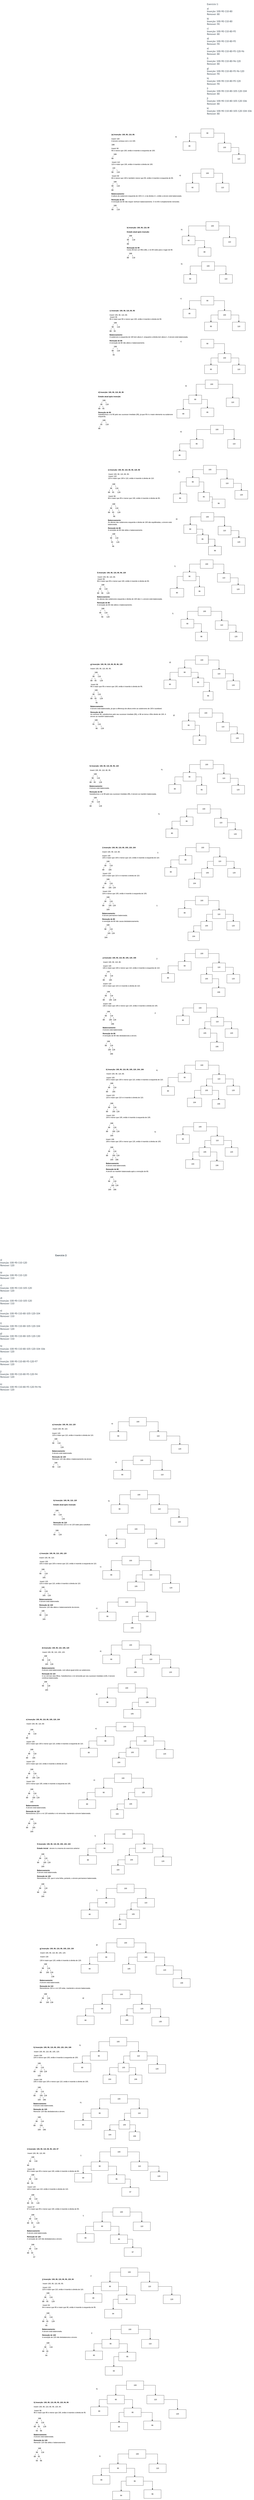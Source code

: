 <mxfile version="24.8.0">
  <diagram name="Página-1" id="DuOKZRfc3PNXprKPjTim">
    <mxGraphModel dx="9673" dy="4289" grid="1" gridSize="10" guides="1" tooltips="1" connect="1" arrows="1" fold="1" page="1" pageScale="1" pageWidth="827" pageHeight="1169" math="0" shadow="0">
      <root>
        <mxCell id="0" />
        <mxCell id="1" parent="0" />
        <mxCell id="3vqmChRI_nULsQmvLEs1-1" value="&lt;p style=&quot;margin: 12px 0px; color: rgb(45, 59, 69); font-family: LatoWeb, &amp;quot;Lato Extended&amp;quot;, Lato, &amp;quot;Helvetica Neue&amp;quot;, Helvetica, Arial, sans-serif; font-size: 16px; font-style: normal; font-variant-ligatures: normal; font-variant-caps: normal; font-weight: 400; letter-spacing: normal; orphans: 2; text-align: start; text-indent: 0px; text-transform: none; widows: 2; word-spacing: 0px; -webkit-text-stroke-width: 0px; white-space: normal; background-color: rgb(255, 255, 255); text-decoration-thickness: initial; text-decoration-style: initial; text-decoration-color: initial;&quot;&gt;Exercício 1:&amp;nbsp;&lt;/p&gt;&lt;p style=&quot;margin: 12px 0px; color: rgb(45, 59, 69); font-family: LatoWeb, &amp;quot;Lato Extended&amp;quot;, Lato, &amp;quot;Helvetica Neue&amp;quot;, Helvetica, Arial, sans-serif; font-size: 16px; font-style: normal; font-variant-ligatures: normal; font-variant-caps: normal; font-weight: 400; letter-spacing: normal; orphans: 2; text-align: start; text-indent: 0px; text-transform: none; widows: 2; word-spacing: 0px; -webkit-text-stroke-width: 0px; white-space: normal; background-color: rgb(255, 255, 255); text-decoration-thickness: initial; text-decoration-style: initial; text-decoration-color: initial;&quot;&gt;a)&lt;br&gt;Inserção: 100-90-110-80&lt;br&gt;Remover: 80&lt;/p&gt;&lt;p style=&quot;margin: 12px 0px; color: rgb(45, 59, 69); font-family: LatoWeb, &amp;quot;Lato Extended&amp;quot;, Lato, &amp;quot;Helvetica Neue&amp;quot;, Helvetica, Arial, sans-serif; font-size: 16px; font-style: normal; font-variant-ligatures: normal; font-variant-caps: normal; font-weight: 400; letter-spacing: normal; orphans: 2; text-align: start; text-indent: 0px; text-transform: none; widows: 2; word-spacing: 0px; -webkit-text-stroke-width: 0px; white-space: normal; background-color: rgb(255, 255, 255); text-decoration-thickness: initial; text-decoration-style: initial; text-decoration-color: initial;&quot;&gt;b)&lt;br&gt;Inserção: 100-90-110-80&lt;br&gt;Remover: 90&lt;/p&gt;&lt;p style=&quot;margin: 12px 0px; color: rgb(45, 59, 69); font-family: LatoWeb, &amp;quot;Lato Extended&amp;quot;, Lato, &amp;quot;Helvetica Neue&amp;quot;, Helvetica, Arial, sans-serif; font-size: 16px; font-style: normal; font-variant-ligatures: normal; font-variant-caps: normal; font-weight: 400; letter-spacing: normal; orphans: 2; text-align: start; text-indent: 0px; text-transform: none; widows: 2; word-spacing: 0px; -webkit-text-stroke-width: 0px; white-space: normal; background-color: rgb(255, 255, 255); text-decoration-thickness: initial; text-decoration-style: initial; text-decoration-color: initial;&quot;&gt;c)&lt;br&gt;Inserção: 100-90-110-80-95&lt;br&gt;Remover: 80&lt;/p&gt;&lt;p style=&quot;margin: 12px 0px; color: rgb(45, 59, 69); font-family: LatoWeb, &amp;quot;Lato Extended&amp;quot;, Lato, &amp;quot;Helvetica Neue&amp;quot;, Helvetica, Arial, sans-serif; font-size: 16px; font-style: normal; font-variant-ligatures: normal; font-variant-caps: normal; font-weight: 400; letter-spacing: normal; orphans: 2; text-align: start; text-indent: 0px; text-transform: none; widows: 2; word-spacing: 0px; -webkit-text-stroke-width: 0px; white-space: normal; background-color: rgb(255, 255, 255); text-decoration-thickness: initial; text-decoration-style: initial; text-decoration-color: initial;&quot;&gt;d)&lt;br&gt;Inserção: 100-90-110-80-95&lt;br&gt;Remover: 90&lt;/p&gt;&lt;p style=&quot;margin: 12px 0px; color: rgb(45, 59, 69); font-family: LatoWeb, &amp;quot;Lato Extended&amp;quot;, Lato, &amp;quot;Helvetica Neue&amp;quot;, Helvetica, Arial, sans-serif; font-size: 16px; font-style: normal; font-variant-ligatures: normal; font-variant-caps: normal; font-weight: 400; letter-spacing: normal; orphans: 2; text-align: start; text-indent: 0px; text-transform: none; widows: 2; word-spacing: 0px; -webkit-text-stroke-width: 0px; white-space: normal; background-color: rgb(255, 255, 255); text-decoration-thickness: initial; text-decoration-style: initial; text-decoration-color: initial;&quot;&gt;e)&lt;br&gt;Inserção: 100-90-110-80-95-120-96&lt;br&gt;Remover: 80&lt;/p&gt;&lt;p style=&quot;margin: 12px 0px; color: rgb(45, 59, 69); font-family: LatoWeb, &amp;quot;Lato Extended&amp;quot;, Lato, &amp;quot;Helvetica Neue&amp;quot;, Helvetica, Arial, sans-serif; font-size: 16px; font-style: normal; font-variant-ligatures: normal; font-variant-caps: normal; font-weight: 400; letter-spacing: normal; orphans: 2; text-align: start; text-indent: 0px; text-transform: none; widows: 2; word-spacing: 0px; -webkit-text-stroke-width: 0px; white-space: normal; background-color: rgb(255, 255, 255); text-decoration-thickness: initial; text-decoration-style: initial; text-decoration-color: initial;&quot;&gt;f)&lt;br&gt;Inserção: 100-90-110-80-96-120&lt;br&gt;Remover: 80&lt;/p&gt;&lt;p style=&quot;margin: 12px 0px; color: rgb(45, 59, 69); font-family: LatoWeb, &amp;quot;Lato Extended&amp;quot;, Lato, &amp;quot;Helvetica Neue&amp;quot;, Helvetica, Arial, sans-serif; font-size: 16px; font-style: normal; font-variant-ligatures: normal; font-variant-caps: normal; font-weight: 400; letter-spacing: normal; orphans: 2; text-align: start; text-indent: 0px; text-transform: none; widows: 2; word-spacing: 0px; -webkit-text-stroke-width: 0px; white-space: normal; background-color: rgb(255, 255, 255); text-decoration-thickness: initial; text-decoration-style: initial; text-decoration-color: initial;&quot;&gt;g)&lt;br&gt;Inserção: 100-90-110-80-95-96-120&lt;br&gt;Remover: 90&lt;/p&gt;&lt;p style=&quot;margin: 12px 0px; color: rgb(45, 59, 69); font-family: LatoWeb, &amp;quot;Lato Extended&amp;quot;, Lato, &amp;quot;Helvetica Neue&amp;quot;, Helvetica, Arial, sans-serif; font-size: 16px; font-style: normal; font-variant-ligatures: normal; font-variant-caps: normal; font-weight: 400; letter-spacing: normal; orphans: 2; text-align: start; text-indent: 0px; text-transform: none; widows: 2; word-spacing: 0px; -webkit-text-stroke-width: 0px; white-space: normal; background-color: rgb(255, 255, 255); text-decoration-thickness: initial; text-decoration-style: initial; text-decoration-color: initial;&quot;&gt;h)&lt;br&gt;Inserção: 100-90-110-80-95-120&lt;br&gt;Remover: 90&lt;/p&gt;&lt;p style=&quot;margin: 12px 0px; color: rgb(45, 59, 69); font-family: LatoWeb, &amp;quot;Lato Extended&amp;quot;, Lato, &amp;quot;Helvetica Neue&amp;quot;, Helvetica, Arial, sans-serif; font-size: 16px; font-style: normal; font-variant-ligatures: normal; font-variant-caps: normal; font-weight: 400; letter-spacing: normal; orphans: 2; text-align: start; text-indent: 0px; text-transform: none; widows: 2; word-spacing: 0px; -webkit-text-stroke-width: 0px; white-space: normal; background-color: rgb(255, 255, 255); text-decoration-thickness: initial; text-decoration-style: initial; text-decoration-color: initial;&quot;&gt;i)&lt;br&gt;Inserção: 100-90-110-80-105-120-104&lt;br&gt;Remover: 80&lt;/p&gt;&lt;p style=&quot;margin: 12px 0px; color: rgb(45, 59, 69); font-family: LatoWeb, &amp;quot;Lato Extended&amp;quot;, Lato, &amp;quot;Helvetica Neue&amp;quot;, Helvetica, Arial, sans-serif; font-size: 16px; font-style: normal; font-variant-ligatures: normal; font-variant-caps: normal; font-weight: 400; letter-spacing: normal; orphans: 2; text-align: start; text-indent: 0px; text-transform: none; widows: 2; word-spacing: 0px; -webkit-text-stroke-width: 0px; white-space: normal; background-color: rgb(255, 255, 255); text-decoration-thickness: initial; text-decoration-style: initial; text-decoration-color: initial;&quot;&gt;j)&lt;br&gt;Inserção: 100-90-110-80-105-120-106&lt;br&gt;Remover: 80&lt;/p&gt;&lt;p style=&quot;margin: 12px 0px; color: rgb(45, 59, 69); font-family: LatoWeb, &amp;quot;Lato Extended&amp;quot;, Lato, &amp;quot;Helvetica Neue&amp;quot;, Helvetica, Arial, sans-serif; font-size: 16px; font-style: normal; font-variant-ligatures: normal; font-variant-caps: normal; font-weight: 400; letter-spacing: normal; orphans: 2; text-align: start; text-indent: 0px; text-transform: none; widows: 2; word-spacing: 0px; -webkit-text-stroke-width: 0px; white-space: normal; background-color: rgb(255, 255, 255); text-decoration-thickness: initial; text-decoration-style: initial; text-decoration-color: initial;&quot;&gt;k)&lt;br&gt;Inserção: 100-90-110-80-105-120-104-106&lt;br&gt;Remover: 80&lt;/p&gt;&lt;p style=&quot;margin: 12px 0px; color: rgb(45, 59, 69); font-family: LatoWeb, &amp;quot;Lato Extended&amp;quot;, Lato, &amp;quot;Helvetica Neue&amp;quot;, Helvetica, Arial, sans-serif; font-size: 16px; font-style: normal; font-variant-ligatures: normal; font-variant-caps: normal; font-weight: 400; letter-spacing: normal; orphans: 2; text-align: start; text-indent: 0px; text-transform: none; widows: 2; word-spacing: 0px; -webkit-text-stroke-width: 0px; white-space: normal; background-color: rgb(255, 255, 255); text-decoration-thickness: initial; text-decoration-style: initial; text-decoration-color: initial;&quot;&gt;&amp;nbsp;&lt;/p&gt;" style="text;whiteSpace=wrap;html=1;" parent="1" vertex="1">
          <mxGeometry x="-275" y="-930" width="330" height="860" as="geometry" />
        </mxCell>
        <mxCell id="3vqmChRI_nULsQmvLEs1-2" value="a)" style="text;html=1;align=center;verticalAlign=middle;resizable=0;points=[];autosize=1;strokeColor=none;fillColor=none;" parent="1" vertex="1">
          <mxGeometry x="-505.25" y="10" width="30" height="30" as="geometry" />
        </mxCell>
        <mxCell id="3vqmChRI_nULsQmvLEs1-8" style="edgeStyle=orthogonalEdgeStyle;rounded=0;orthogonalLoop=1;jettySize=auto;html=1;exitX=1;exitY=0.5;exitDx=0;exitDy=0;" parent="1" source="3vqmChRI_nULsQmvLEs1-3" target="3vqmChRI_nULsQmvLEs1-7" edge="1">
          <mxGeometry relative="1" as="geometry" />
        </mxCell>
        <mxCell id="3vqmChRI_nULsQmvLEs1-10" style="edgeStyle=orthogonalEdgeStyle;rounded=0;orthogonalLoop=1;jettySize=auto;html=1;exitX=0;exitY=0.5;exitDx=0;exitDy=0;" parent="1" source="3vqmChRI_nULsQmvLEs1-3" target="3vqmChRI_nULsQmvLEs1-6" edge="1">
          <mxGeometry relative="1" as="geometry" />
        </mxCell>
        <mxCell id="3vqmChRI_nULsQmvLEs1-3" value="90" style="rounded=0;whiteSpace=wrap;html=1;" parent="1" vertex="1">
          <mxGeometry x="-315" y="-30" width="90" height="60" as="geometry" />
        </mxCell>
        <mxCell id="3vqmChRI_nULsQmvLEs1-4" value="110" style="rounded=0;whiteSpace=wrap;html=1;" parent="1" vertex="1">
          <mxGeometry x="-95" y="150" width="90" height="60" as="geometry" />
        </mxCell>
        <mxCell id="3vqmChRI_nULsQmvLEs1-6" value="80" style="rounded=0;whiteSpace=wrap;html=1;" parent="1" vertex="1">
          <mxGeometry x="-440" y="60" width="90" height="60" as="geometry" />
        </mxCell>
        <mxCell id="3vqmChRI_nULsQmvLEs1-9" style="edgeStyle=orthogonalEdgeStyle;rounded=0;orthogonalLoop=1;jettySize=auto;html=1;exitX=1;exitY=0.5;exitDx=0;exitDy=0;entryX=0.5;entryY=0;entryDx=0;entryDy=0;" parent="1" source="3vqmChRI_nULsQmvLEs1-7" target="3vqmChRI_nULsQmvLEs1-4" edge="1">
          <mxGeometry relative="1" as="geometry" />
        </mxCell>
        <mxCell id="3vqmChRI_nULsQmvLEs1-7" value="100" style="rounded=0;whiteSpace=wrap;html=1;" parent="1" vertex="1">
          <mxGeometry x="-195" y="70" width="90" height="60" as="geometry" />
        </mxCell>
        <mxCell id="3vqmChRI_nULsQmvLEs1-11" value="a)" style="text;html=1;align=center;verticalAlign=middle;resizable=0;points=[];autosize=1;strokeColor=none;fillColor=none;" parent="1" vertex="1">
          <mxGeometry x="-476.13" y="280" width="30" height="30" as="geometry" />
        </mxCell>
        <mxCell id="3vqmChRI_nULsQmvLEs1-14" value="90" style="rounded=0;whiteSpace=wrap;html=1;" parent="1" vertex="1">
          <mxGeometry x="-418.63" y="350" width="90" height="60" as="geometry" />
        </mxCell>
        <mxCell id="3vqmChRI_nULsQmvLEs1-15" value="110" style="rounded=0;whiteSpace=wrap;html=1;" parent="1" vertex="1">
          <mxGeometry x="-208.63" y="350" width="90" height="60" as="geometry" />
        </mxCell>
        <mxCell id="3vqmChRI_nULsQmvLEs1-17" style="edgeStyle=orthogonalEdgeStyle;rounded=0;orthogonalLoop=1;jettySize=auto;html=1;exitX=1;exitY=0.5;exitDx=0;exitDy=0;entryX=0.5;entryY=0;entryDx=0;entryDy=0;" parent="1" source="3vqmChRI_nULsQmvLEs1-18" target="3vqmChRI_nULsQmvLEs1-15" edge="1">
          <mxGeometry relative="1" as="geometry" />
        </mxCell>
        <mxCell id="34GqunWtB1SWIEHzt4Yl-2" style="edgeStyle=orthogonalEdgeStyle;rounded=0;orthogonalLoop=1;jettySize=auto;html=1;exitX=0;exitY=0.5;exitDx=0;exitDy=0;entryX=0.5;entryY=0;entryDx=0;entryDy=0;" edge="1" parent="1" source="3vqmChRI_nULsQmvLEs1-18" target="3vqmChRI_nULsQmvLEs1-14">
          <mxGeometry relative="1" as="geometry" />
        </mxCell>
        <mxCell id="3vqmChRI_nULsQmvLEs1-18" value="100" style="rounded=0;whiteSpace=wrap;html=1;" parent="1" vertex="1">
          <mxGeometry x="-315" y="250" width="90" height="60" as="geometry" />
        </mxCell>
        <mxCell id="3vqmChRI_nULsQmvLEs1-19" value="b)" style="text;html=1;align=center;verticalAlign=middle;resizable=0;points=[];autosize=1;strokeColor=none;fillColor=none;" parent="1" vertex="1">
          <mxGeometry x="-465" y="658" width="30" height="30" as="geometry" />
        </mxCell>
        <mxCell id="34GqunWtB1SWIEHzt4Yl-5" style="edgeStyle=orthogonalEdgeStyle;rounded=0;orthogonalLoop=1;jettySize=auto;html=1;exitX=1;exitY=0.5;exitDx=0;exitDy=0;entryX=0.5;entryY=0;entryDx=0;entryDy=0;" edge="1" parent="1" source="3vqmChRI_nULsQmvLEs1-22" target="3vqmChRI_nULsQmvLEs1-24">
          <mxGeometry relative="1" as="geometry" />
        </mxCell>
        <mxCell id="3vqmChRI_nULsQmvLEs1-22" value="90" style="rounded=0;whiteSpace=wrap;html=1;" parent="1" vertex="1">
          <mxGeometry x="-446.13" y="720" width="90" height="60" as="geometry" />
        </mxCell>
        <mxCell id="3vqmChRI_nULsQmvLEs1-23" value="110" style="rounded=0;whiteSpace=wrap;html=1;" parent="1" vertex="1">
          <mxGeometry x="-160" y="730" width="90" height="60" as="geometry" />
        </mxCell>
        <mxCell id="3vqmChRI_nULsQmvLEs1-24" value="80" style="rounded=0;whiteSpace=wrap;html=1;" parent="1" vertex="1">
          <mxGeometry x="-334.75" y="800" width="90" height="60" as="geometry" />
        </mxCell>
        <mxCell id="3vqmChRI_nULsQmvLEs1-25" style="edgeStyle=orthogonalEdgeStyle;rounded=0;orthogonalLoop=1;jettySize=auto;html=1;exitX=1;exitY=0.5;exitDx=0;exitDy=0;entryX=0.5;entryY=0;entryDx=0;entryDy=0;" parent="1" source="3vqmChRI_nULsQmvLEs1-26" target="3vqmChRI_nULsQmvLEs1-23" edge="1">
          <mxGeometry relative="1" as="geometry" />
        </mxCell>
        <mxCell id="34GqunWtB1SWIEHzt4Yl-4" style="edgeStyle=orthogonalEdgeStyle;rounded=0;orthogonalLoop=1;jettySize=auto;html=1;exitX=0;exitY=0.5;exitDx=0;exitDy=0;" edge="1" parent="1" source="3vqmChRI_nULsQmvLEs1-26" target="3vqmChRI_nULsQmvLEs1-22">
          <mxGeometry relative="1" as="geometry" />
        </mxCell>
        <mxCell id="3vqmChRI_nULsQmvLEs1-26" value="100" style="rounded=0;whiteSpace=wrap;html=1;" parent="1" vertex="1">
          <mxGeometry x="-280" y="618" width="90" height="60" as="geometry" />
        </mxCell>
        <mxCell id="3vqmChRI_nULsQmvLEs1-27" value="b)" style="text;html=1;align=center;verticalAlign=middle;resizable=0;points=[];autosize=1;strokeColor=none;fillColor=none;" parent="1" vertex="1">
          <mxGeometry x="-465" y="898" width="30" height="30" as="geometry" />
        </mxCell>
        <mxCell id="3vqmChRI_nULsQmvLEs1-28" style="edgeStyle=orthogonalEdgeStyle;rounded=0;orthogonalLoop=1;jettySize=auto;html=1;exitX=1;exitY=0.5;exitDx=0;exitDy=0;" parent="1" source="3vqmChRI_nULsQmvLEs1-30" target="3vqmChRI_nULsQmvLEs1-34" edge="1">
          <mxGeometry relative="1" as="geometry" />
        </mxCell>
        <mxCell id="3vqmChRI_nULsQmvLEs1-29" style="edgeStyle=orthogonalEdgeStyle;rounded=0;orthogonalLoop=1;jettySize=auto;html=1;exitX=0;exitY=0.5;exitDx=0;exitDy=0;" parent="1" source="3vqmChRI_nULsQmvLEs1-30" target="3vqmChRI_nULsQmvLEs1-32" edge="1">
          <mxGeometry relative="1" as="geometry" />
        </mxCell>
        <mxCell id="3vqmChRI_nULsQmvLEs1-30" value="100" style="rounded=0;whiteSpace=wrap;html=1;" parent="1" vertex="1">
          <mxGeometry x="-310" y="898" width="90" height="60" as="geometry" />
        </mxCell>
        <mxCell id="3vqmChRI_nULsQmvLEs1-32" value="80" style="rounded=0;whiteSpace=wrap;html=1;" parent="1" vertex="1">
          <mxGeometry x="-435" y="988" width="90" height="60" as="geometry" />
        </mxCell>
        <mxCell id="3vqmChRI_nULsQmvLEs1-34" value="110" style="rounded=0;whiteSpace=wrap;html=1;" parent="1" vertex="1">
          <mxGeometry x="-185" y="988" width="90" height="60" as="geometry" />
        </mxCell>
        <mxCell id="3vqmChRI_nULsQmvLEs1-35" value="c)" style="text;html=1;align=center;verticalAlign=middle;resizable=0;points=[];autosize=1;strokeColor=none;fillColor=none;" parent="1" vertex="1">
          <mxGeometry x="-470" y="1140" width="30" height="30" as="geometry" />
        </mxCell>
        <mxCell id="3vqmChRI_nULsQmvLEs1-36" style="edgeStyle=orthogonalEdgeStyle;rounded=0;orthogonalLoop=1;jettySize=auto;html=1;exitX=1;exitY=0.5;exitDx=0;exitDy=0;" parent="1" source="3vqmChRI_nULsQmvLEs1-38" target="3vqmChRI_nULsQmvLEs1-42" edge="1">
          <mxGeometry relative="1" as="geometry" />
        </mxCell>
        <mxCell id="3vqmChRI_nULsQmvLEs1-37" style="edgeStyle=orthogonalEdgeStyle;rounded=0;orthogonalLoop=1;jettySize=auto;html=1;exitX=0;exitY=0.5;exitDx=0;exitDy=0;" parent="1" source="3vqmChRI_nULsQmvLEs1-38" target="3vqmChRI_nULsQmvLEs1-40" edge="1">
          <mxGeometry relative="1" as="geometry" />
        </mxCell>
        <mxCell id="3vqmChRI_nULsQmvLEs1-38" value="90" style="rounded=0;whiteSpace=wrap;html=1;" parent="1" vertex="1">
          <mxGeometry x="-315" y="1140" width="90" height="60" as="geometry" />
        </mxCell>
        <mxCell id="3vqmChRI_nULsQmvLEs1-39" value="110" style="rounded=0;whiteSpace=wrap;html=1;" parent="1" vertex="1">
          <mxGeometry x="-95" y="1320" width="90" height="60" as="geometry" />
        </mxCell>
        <mxCell id="3vqmChRI_nULsQmvLEs1-40" value="80" style="rounded=0;whiteSpace=wrap;html=1;" parent="1" vertex="1">
          <mxGeometry x="-440" y="1230" width="90" height="60" as="geometry" />
        </mxCell>
        <mxCell id="3vqmChRI_nULsQmvLEs1-41" style="edgeStyle=orthogonalEdgeStyle;rounded=0;orthogonalLoop=1;jettySize=auto;html=1;exitX=1;exitY=0.5;exitDx=0;exitDy=0;entryX=0.5;entryY=0;entryDx=0;entryDy=0;" parent="1" source="3vqmChRI_nULsQmvLEs1-42" target="3vqmChRI_nULsQmvLEs1-39" edge="1">
          <mxGeometry relative="1" as="geometry" />
        </mxCell>
        <mxCell id="3vqmChRI_nULsQmvLEs1-44" style="edgeStyle=orthogonalEdgeStyle;rounded=0;orthogonalLoop=1;jettySize=auto;html=1;exitX=0;exitY=0.5;exitDx=0;exitDy=0;entryX=0.5;entryY=0;entryDx=0;entryDy=0;" parent="1" source="3vqmChRI_nULsQmvLEs1-42" target="3vqmChRI_nULsQmvLEs1-43" edge="1">
          <mxGeometry relative="1" as="geometry" />
        </mxCell>
        <mxCell id="3vqmChRI_nULsQmvLEs1-42" value="100" style="rounded=0;whiteSpace=wrap;html=1;" parent="1" vertex="1">
          <mxGeometry x="-195" y="1240" width="90" height="60" as="geometry" />
        </mxCell>
        <mxCell id="3vqmChRI_nULsQmvLEs1-43" value="95" style="rounded=0;whiteSpace=wrap;html=1;" parent="1" vertex="1">
          <mxGeometry x="-290" y="1320" width="90" height="60" as="geometry" />
        </mxCell>
        <mxCell id="3vqmChRI_nULsQmvLEs1-45" value="c)" style="text;html=1;align=center;verticalAlign=middle;resizable=0;points=[];autosize=1;strokeColor=none;fillColor=none;" parent="1" vertex="1">
          <mxGeometry x="-470" y="1440" width="30" height="30" as="geometry" />
        </mxCell>
        <mxCell id="3vqmChRI_nULsQmvLEs1-46" style="edgeStyle=orthogonalEdgeStyle;rounded=0;orthogonalLoop=1;jettySize=auto;html=1;exitX=1;exitY=0.5;exitDx=0;exitDy=0;" parent="1" source="3vqmChRI_nULsQmvLEs1-48" target="3vqmChRI_nULsQmvLEs1-53" edge="1">
          <mxGeometry relative="1" as="geometry" />
        </mxCell>
        <mxCell id="3vqmChRI_nULsQmvLEs1-48" value="90" style="rounded=0;whiteSpace=wrap;html=1;" parent="1" vertex="1">
          <mxGeometry x="-315" y="1440" width="90" height="60" as="geometry" />
        </mxCell>
        <mxCell id="3vqmChRI_nULsQmvLEs1-49" value="110" style="rounded=0;whiteSpace=wrap;html=1;" parent="1" vertex="1">
          <mxGeometry x="-95" y="1620" width="90" height="60" as="geometry" />
        </mxCell>
        <mxCell id="3vqmChRI_nULsQmvLEs1-51" style="edgeStyle=orthogonalEdgeStyle;rounded=0;orthogonalLoop=1;jettySize=auto;html=1;exitX=1;exitY=0.5;exitDx=0;exitDy=0;entryX=0.5;entryY=0;entryDx=0;entryDy=0;" parent="1" source="3vqmChRI_nULsQmvLEs1-53" target="3vqmChRI_nULsQmvLEs1-49" edge="1">
          <mxGeometry relative="1" as="geometry" />
        </mxCell>
        <mxCell id="3vqmChRI_nULsQmvLEs1-52" style="edgeStyle=orthogonalEdgeStyle;rounded=0;orthogonalLoop=1;jettySize=auto;html=1;exitX=0;exitY=0.5;exitDx=0;exitDy=0;entryX=0.5;entryY=0;entryDx=0;entryDy=0;" parent="1" source="3vqmChRI_nULsQmvLEs1-53" target="3vqmChRI_nULsQmvLEs1-54" edge="1">
          <mxGeometry relative="1" as="geometry" />
        </mxCell>
        <mxCell id="3vqmChRI_nULsQmvLEs1-53" value="100" style="rounded=0;whiteSpace=wrap;html=1;" parent="1" vertex="1">
          <mxGeometry x="-195" y="1540" width="90" height="60" as="geometry" />
        </mxCell>
        <mxCell id="3vqmChRI_nULsQmvLEs1-54" value="95" style="rounded=0;whiteSpace=wrap;html=1;" parent="1" vertex="1">
          <mxGeometry x="-290" y="1620" width="90" height="60" as="geometry" />
        </mxCell>
        <mxCell id="3vqmChRI_nULsQmvLEs1-55" value="d)" style="text;html=1;align=center;verticalAlign=middle;resizable=0;points=[];autosize=1;strokeColor=none;fillColor=none;" parent="1" vertex="1">
          <mxGeometry x="-435" y="1750" width="30" height="30" as="geometry" />
        </mxCell>
        <mxCell id="3vqmChRI_nULsQmvLEs1-64" style="edgeStyle=orthogonalEdgeStyle;rounded=0;orthogonalLoop=1;jettySize=auto;html=1;exitX=0;exitY=0.5;exitDx=0;exitDy=0;entryX=0.5;entryY=0;entryDx=0;entryDy=0;" parent="1" source="3vqmChRI_nULsQmvLEs1-57" target="3vqmChRI_nULsQmvLEs1-63" edge="1">
          <mxGeometry relative="1" as="geometry" />
        </mxCell>
        <mxCell id="34GqunWtB1SWIEHzt4Yl-11" style="edgeStyle=orthogonalEdgeStyle;rounded=0;orthogonalLoop=1;jettySize=auto;html=1;exitX=1;exitY=0.5;exitDx=0;exitDy=0;entryX=0.5;entryY=0;entryDx=0;entryDy=0;" edge="1" parent="1" source="3vqmChRI_nULsQmvLEs1-57" target="3vqmChRI_nULsQmvLEs1-62">
          <mxGeometry relative="1" as="geometry" />
        </mxCell>
        <mxCell id="3vqmChRI_nULsQmvLEs1-57" value="90" style="rounded=0;whiteSpace=wrap;html=1;" parent="1" vertex="1">
          <mxGeometry x="-400" y="1830" width="90" height="60" as="geometry" />
        </mxCell>
        <mxCell id="3vqmChRI_nULsQmvLEs1-58" value="110" style="rounded=0;whiteSpace=wrap;html=1;" parent="1" vertex="1">
          <mxGeometry x="-137.93" y="1850" width="90" height="60" as="geometry" />
        </mxCell>
        <mxCell id="3vqmChRI_nULsQmvLEs1-59" style="edgeStyle=orthogonalEdgeStyle;rounded=0;orthogonalLoop=1;jettySize=auto;html=1;exitX=1;exitY=0.5;exitDx=0;exitDy=0;entryX=0.5;entryY=0;entryDx=0;entryDy=0;" parent="1" source="3vqmChRI_nULsQmvLEs1-61" target="3vqmChRI_nULsQmvLEs1-58" edge="1">
          <mxGeometry relative="1" as="geometry" />
        </mxCell>
        <mxCell id="3vqmChRI_nULsQmvLEs1-61" value="100" style="rounded=0;whiteSpace=wrap;html=1;" parent="1" vertex="1">
          <mxGeometry x="-285" y="1724" width="90" height="60" as="geometry" />
        </mxCell>
        <mxCell id="3vqmChRI_nULsQmvLEs1-62" value="95" style="rounded=0;whiteSpace=wrap;html=1;" parent="1" vertex="1">
          <mxGeometry x="-314.75" y="1920" width="90" height="60" as="geometry" />
        </mxCell>
        <mxCell id="3vqmChRI_nULsQmvLEs1-63" value="80" style="rounded=0;whiteSpace=wrap;html=1;" parent="1" vertex="1">
          <mxGeometry x="-483.18" y="1930" width="90" height="60" as="geometry" />
        </mxCell>
        <mxCell id="3vqmChRI_nULsQmvLEs1-66" style="edgeStyle=orthogonalEdgeStyle;rounded=0;orthogonalLoop=1;jettySize=auto;html=1;exitX=0;exitY=0.5;exitDx=0;exitDy=0;entryX=0.5;entryY=0;entryDx=0;entryDy=0;" parent="1" source="3vqmChRI_nULsQmvLEs1-67" target="3vqmChRI_nULsQmvLEs1-73" edge="1">
          <mxGeometry relative="1" as="geometry" />
        </mxCell>
        <mxCell id="3vqmChRI_nULsQmvLEs1-67" value="95" style="rounded=0;whiteSpace=wrap;html=1;" parent="1" vertex="1">
          <mxGeometry x="-390" y="2140" width="90" height="60" as="geometry" />
        </mxCell>
        <mxCell id="3vqmChRI_nULsQmvLEs1-68" value="110" style="rounded=0;whiteSpace=wrap;html=1;" parent="1" vertex="1">
          <mxGeometry x="-127.93" y="2140" width="90" height="60" as="geometry" />
        </mxCell>
        <mxCell id="3vqmChRI_nULsQmvLEs1-69" style="edgeStyle=orthogonalEdgeStyle;rounded=0;orthogonalLoop=1;jettySize=auto;html=1;exitX=1;exitY=0.5;exitDx=0;exitDy=0;entryX=0.5;entryY=0;entryDx=0;entryDy=0;" parent="1" source="3vqmChRI_nULsQmvLEs1-71" target="3vqmChRI_nULsQmvLEs1-68" edge="1">
          <mxGeometry relative="1" as="geometry" />
        </mxCell>
        <mxCell id="34GqunWtB1SWIEHzt4Yl-9" style="edgeStyle=orthogonalEdgeStyle;rounded=0;orthogonalLoop=1;jettySize=auto;html=1;exitX=0;exitY=0.5;exitDx=0;exitDy=0;" edge="1" parent="1" source="3vqmChRI_nULsQmvLEs1-71" target="3vqmChRI_nULsQmvLEs1-67">
          <mxGeometry relative="1" as="geometry" />
        </mxCell>
        <mxCell id="3vqmChRI_nULsQmvLEs1-71" value="100" style="rounded=0;whiteSpace=wrap;html=1;" parent="1" vertex="1">
          <mxGeometry x="-247.94" y="2040" width="90" height="60" as="geometry" />
        </mxCell>
        <mxCell id="3vqmChRI_nULsQmvLEs1-73" value="80" style="rounded=0;whiteSpace=wrap;html=1;" parent="1" vertex="1">
          <mxGeometry x="-508.63" y="2220" width="90" height="60" as="geometry" />
        </mxCell>
        <mxCell id="3vqmChRI_nULsQmvLEs1-74" value="d)" style="text;html=1;align=center;verticalAlign=middle;resizable=0;points=[];autosize=1;strokeColor=none;fillColor=none;" parent="1" vertex="1">
          <mxGeometry x="-470" y="2070" width="30" height="30" as="geometry" />
        </mxCell>
        <mxCell id="3vqmChRI_nULsQmvLEs1-75" style="edgeStyle=orthogonalEdgeStyle;rounded=0;orthogonalLoop=1;jettySize=auto;html=1;exitX=1;exitY=0.5;exitDx=0;exitDy=0;" parent="1" source="3vqmChRI_nULsQmvLEs1-77" target="3vqmChRI_nULsQmvLEs1-80" edge="1">
          <mxGeometry relative="1" as="geometry" />
        </mxCell>
        <mxCell id="3vqmChRI_nULsQmvLEs1-76" style="edgeStyle=orthogonalEdgeStyle;rounded=0;orthogonalLoop=1;jettySize=auto;html=1;exitX=0;exitY=0.5;exitDx=0;exitDy=0;entryX=0.5;entryY=0;entryDx=0;entryDy=0;" parent="1" source="3vqmChRI_nULsQmvLEs1-77" target="3vqmChRI_nULsQmvLEs1-81" edge="1">
          <mxGeometry relative="1" as="geometry" />
        </mxCell>
        <mxCell id="3vqmChRI_nULsQmvLEs1-77" value="100" style="rounded=0;whiteSpace=wrap;html=1;" parent="1" vertex="1">
          <mxGeometry x="-297.5" y="2320" width="90" height="60" as="geometry" />
        </mxCell>
        <mxCell id="3vqmChRI_nULsQmvLEs1-78" value="120" style="rounded=0;whiteSpace=wrap;html=1;" parent="1" vertex="1">
          <mxGeometry x="-77.5" y="2496" width="90" height="60" as="geometry" />
        </mxCell>
        <mxCell id="3vqmChRI_nULsQmvLEs1-79" style="edgeStyle=orthogonalEdgeStyle;rounded=0;orthogonalLoop=1;jettySize=auto;html=1;exitX=1;exitY=0.5;exitDx=0;exitDy=0;entryX=0.5;entryY=0;entryDx=0;entryDy=0;" parent="1" source="3vqmChRI_nULsQmvLEs1-80" target="3vqmChRI_nULsQmvLEs1-78" edge="1">
          <mxGeometry relative="1" as="geometry" />
        </mxCell>
        <mxCell id="3vqmChRI_nULsQmvLEs1-80" value="110" style="rounded=0;whiteSpace=wrap;html=1;" parent="1" vertex="1">
          <mxGeometry x="-177.5" y="2416" width="90" height="60" as="geometry" />
        </mxCell>
        <mxCell id="3vqmChRI_nULsQmvLEs1-83" style="edgeStyle=orthogonalEdgeStyle;rounded=0;orthogonalLoop=1;jettySize=auto;html=1;exitX=1;exitY=0.5;exitDx=0;exitDy=0;" parent="1" source="3vqmChRI_nULsQmvLEs1-81" target="3vqmChRI_nULsQmvLEs1-84" edge="1">
          <mxGeometry relative="1" as="geometry">
            <mxPoint x="-290" y="2510" as="targetPoint" />
          </mxGeometry>
        </mxCell>
        <mxCell id="3vqmChRI_nULsQmvLEs1-88" style="edgeStyle=orthogonalEdgeStyle;rounded=0;orthogonalLoop=1;jettySize=auto;html=1;exitX=0;exitY=0.5;exitDx=0;exitDy=0;" parent="1" source="3vqmChRI_nULsQmvLEs1-81" edge="1">
          <mxGeometry relative="1" as="geometry">
            <mxPoint x="-460" y="2520" as="targetPoint" />
          </mxGeometry>
        </mxCell>
        <mxCell id="3vqmChRI_nULsQmvLEs1-81" value="90" style="rounded=0;whiteSpace=wrap;html=1;" parent="1" vertex="1">
          <mxGeometry x="-417.5" y="2406" width="90" height="60" as="geometry" />
        </mxCell>
        <mxCell id="3vqmChRI_nULsQmvLEs1-82" value="e)" style="text;html=1;align=center;verticalAlign=middle;resizable=0;points=[];autosize=1;strokeColor=none;fillColor=none;" parent="1" vertex="1">
          <mxGeometry x="-482.5" y="2350" width="30" height="30" as="geometry" />
        </mxCell>
        <mxCell id="3vqmChRI_nULsQmvLEs1-85" style="edgeStyle=orthogonalEdgeStyle;rounded=0;orthogonalLoop=1;jettySize=auto;html=1;exitX=1;exitY=0.5;exitDx=0;exitDy=0;" parent="1" source="3vqmChRI_nULsQmvLEs1-84" target="3vqmChRI_nULsQmvLEs1-86" edge="1">
          <mxGeometry relative="1" as="geometry">
            <mxPoint x="-210" y="2580" as="targetPoint" />
          </mxGeometry>
        </mxCell>
        <mxCell id="3vqmChRI_nULsQmvLEs1-84" value="95" style="rounded=0;whiteSpace=wrap;html=1;" parent="1" vertex="1">
          <mxGeometry x="-334.75" y="2510" width="80" height="60" as="geometry" />
        </mxCell>
        <mxCell id="3vqmChRI_nULsQmvLEs1-86" value="96" style="rounded=0;whiteSpace=wrap;html=1;" parent="1" vertex="1">
          <mxGeometry x="-236.13" y="2556" width="90" height="60" as="geometry" />
        </mxCell>
        <mxCell id="3vqmChRI_nULsQmvLEs1-90" value="80" style="rounded=0;whiteSpace=wrap;html=1;" parent="1" vertex="1">
          <mxGeometry x="-508" y="2520" width="95" height="60" as="geometry" />
        </mxCell>
        <mxCell id="3vqmChRI_nULsQmvLEs1-91" style="edgeStyle=orthogonalEdgeStyle;rounded=0;orthogonalLoop=1;jettySize=auto;html=1;exitX=1;exitY=0.5;exitDx=0;exitDy=0;" parent="1" source="3vqmChRI_nULsQmvLEs1-93" target="3vqmChRI_nULsQmvLEs1-96" edge="1">
          <mxGeometry relative="1" as="geometry" />
        </mxCell>
        <mxCell id="3vqmChRI_nULsQmvLEs1-92" style="edgeStyle=orthogonalEdgeStyle;rounded=0;orthogonalLoop=1;jettySize=auto;html=1;exitX=0;exitY=0.5;exitDx=0;exitDy=0;entryX=0.5;entryY=0;entryDx=0;entryDy=0;" parent="1" source="3vqmChRI_nULsQmvLEs1-93" target="3vqmChRI_nULsQmvLEs1-99" edge="1">
          <mxGeometry relative="1" as="geometry" />
        </mxCell>
        <mxCell id="3vqmChRI_nULsQmvLEs1-93" value="100" style="rounded=0;whiteSpace=wrap;html=1;" parent="1" vertex="1">
          <mxGeometry x="-314.75" y="2650" width="90" height="60" as="geometry" />
        </mxCell>
        <mxCell id="3vqmChRI_nULsQmvLEs1-94" value="120" style="rounded=0;whiteSpace=wrap;html=1;" parent="1" vertex="1">
          <mxGeometry x="-94.75" y="2826" width="90" height="60" as="geometry" />
        </mxCell>
        <mxCell id="3vqmChRI_nULsQmvLEs1-95" style="edgeStyle=orthogonalEdgeStyle;rounded=0;orthogonalLoop=1;jettySize=auto;html=1;exitX=1;exitY=0.5;exitDx=0;exitDy=0;entryX=0.5;entryY=0;entryDx=0;entryDy=0;" parent="1" source="3vqmChRI_nULsQmvLEs1-96" target="3vqmChRI_nULsQmvLEs1-94" edge="1">
          <mxGeometry relative="1" as="geometry" />
        </mxCell>
        <mxCell id="3vqmChRI_nULsQmvLEs1-96" value="110" style="rounded=0;whiteSpace=wrap;html=1;" parent="1" vertex="1">
          <mxGeometry x="-194.75" y="2746" width="90" height="60" as="geometry" />
        </mxCell>
        <mxCell id="3vqmChRI_nULsQmvLEs1-97" style="edgeStyle=orthogonalEdgeStyle;rounded=0;orthogonalLoop=1;jettySize=auto;html=1;exitX=1;exitY=0.5;exitDx=0;exitDy=0;" parent="1" source="3vqmChRI_nULsQmvLEs1-99" target="3vqmChRI_nULsQmvLEs1-102" edge="1">
          <mxGeometry relative="1" as="geometry">
            <mxPoint x="-307.25" y="2840" as="targetPoint" />
          </mxGeometry>
        </mxCell>
        <mxCell id="3vqmChRI_nULsQmvLEs1-99" value="90" style="rounded=0;whiteSpace=wrap;html=1;" parent="1" vertex="1">
          <mxGeometry x="-434.75" y="2736" width="90" height="60" as="geometry" />
        </mxCell>
        <mxCell id="3vqmChRI_nULsQmvLEs1-100" value="e)" style="text;html=1;align=center;verticalAlign=middle;resizable=0;points=[];autosize=1;strokeColor=none;fillColor=none;" parent="1" vertex="1">
          <mxGeometry x="-499.75" y="2680" width="30" height="30" as="geometry" />
        </mxCell>
        <mxCell id="3vqmChRI_nULsQmvLEs1-101" style="edgeStyle=orthogonalEdgeStyle;rounded=0;orthogonalLoop=1;jettySize=auto;html=1;exitX=1;exitY=0.5;exitDx=0;exitDy=0;" parent="1" source="3vqmChRI_nULsQmvLEs1-102" target="3vqmChRI_nULsQmvLEs1-103" edge="1">
          <mxGeometry relative="1" as="geometry">
            <mxPoint x="-227.25" y="2910" as="targetPoint" />
          </mxGeometry>
        </mxCell>
        <mxCell id="3vqmChRI_nULsQmvLEs1-102" value="95" style="rounded=0;whiteSpace=wrap;html=1;" parent="1" vertex="1">
          <mxGeometry x="-342.25" y="2806" width="80" height="60" as="geometry" />
        </mxCell>
        <mxCell id="3vqmChRI_nULsQmvLEs1-103" value="96" style="rounded=0;whiteSpace=wrap;html=1;" parent="1" vertex="1">
          <mxGeometry x="-262.25" y="2886" width="90" height="60" as="geometry" />
        </mxCell>
        <mxCell id="3vqmChRI_nULsQmvLEs1-105" style="edgeStyle=orthogonalEdgeStyle;rounded=0;orthogonalLoop=1;jettySize=auto;html=1;exitX=1;exitY=0.5;exitDx=0;exitDy=0;" parent="1" target="3vqmChRI_nULsQmvLEs1-109" edge="1">
          <mxGeometry relative="1" as="geometry">
            <mxPoint x="-225" y="2680" as="sourcePoint" />
          </mxGeometry>
        </mxCell>
        <mxCell id="3vqmChRI_nULsQmvLEs1-106" style="edgeStyle=orthogonalEdgeStyle;rounded=0;orthogonalLoop=1;jettySize=auto;html=1;exitX=0;exitY=0.5;exitDx=0;exitDy=0;entryX=0.5;entryY=0;entryDx=0;entryDy=0;" parent="1" target="3vqmChRI_nULsQmvLEs1-111" edge="1">
          <mxGeometry relative="1" as="geometry">
            <mxPoint x="-315" y="2680" as="sourcePoint" />
          </mxGeometry>
        </mxCell>
        <mxCell id="3vqmChRI_nULsQmvLEs1-107" value="120" style="rounded=0;whiteSpace=wrap;html=1;" parent="1" vertex="1">
          <mxGeometry x="-94.75" y="2826" width="90" height="60" as="geometry" />
        </mxCell>
        <mxCell id="3vqmChRI_nULsQmvLEs1-108" style="edgeStyle=orthogonalEdgeStyle;rounded=0;orthogonalLoop=1;jettySize=auto;html=1;exitX=1;exitY=0.5;exitDx=0;exitDy=0;entryX=0.5;entryY=0;entryDx=0;entryDy=0;" parent="1" source="3vqmChRI_nULsQmvLEs1-109" target="3vqmChRI_nULsQmvLEs1-107" edge="1">
          <mxGeometry relative="1" as="geometry" />
        </mxCell>
        <mxCell id="3vqmChRI_nULsQmvLEs1-109" value="110" style="rounded=0;whiteSpace=wrap;html=1;" parent="1" vertex="1">
          <mxGeometry x="-194.75" y="2746" width="90" height="60" as="geometry" />
        </mxCell>
        <mxCell id="3vqmChRI_nULsQmvLEs1-111" value="90" style="rounded=0;whiteSpace=wrap;html=1;" parent="1" vertex="1">
          <mxGeometry x="-434.75" y="2736" width="90" height="60" as="geometry" />
        </mxCell>
        <mxCell id="3vqmChRI_nULsQmvLEs1-112" value="e)" style="text;html=1;align=center;verticalAlign=middle;resizable=0;points=[];autosize=1;strokeColor=none;fillColor=none;" parent="1" vertex="1">
          <mxGeometry x="-499.75" y="2680" width="30" height="30" as="geometry" />
        </mxCell>
        <mxCell id="3vqmChRI_nULsQmvLEs1-113" style="edgeStyle=orthogonalEdgeStyle;rounded=0;orthogonalLoop=1;jettySize=auto;html=1;exitX=1;exitY=0.5;exitDx=0;exitDy=0;" parent="1" source="3vqmChRI_nULsQmvLEs1-114" target="3vqmChRI_nULsQmvLEs1-115" edge="1">
          <mxGeometry relative="1" as="geometry">
            <mxPoint x="-227.25" y="2910" as="targetPoint" />
          </mxGeometry>
        </mxCell>
        <mxCell id="3vqmChRI_nULsQmvLEs1-114" value="95" style="rounded=0;whiteSpace=wrap;html=1;" parent="1" vertex="1">
          <mxGeometry x="-343.63" y="2806" width="80" height="60" as="geometry" />
        </mxCell>
        <mxCell id="3vqmChRI_nULsQmvLEs1-115" value="96" style="rounded=0;whiteSpace=wrap;html=1;" parent="1" vertex="1">
          <mxGeometry x="-262.25" y="2886" width="90" height="60" as="geometry" />
        </mxCell>
        <mxCell id="3vqmChRI_nULsQmvLEs1-124" value="f)" style="text;html=1;align=center;verticalAlign=middle;resizable=0;points=[];autosize=1;strokeColor=none;fillColor=none;" parent="1" vertex="1">
          <mxGeometry x="-512.5" y="3010" width="30" height="30" as="geometry" />
        </mxCell>
        <mxCell id="3vqmChRI_nULsQmvLEs1-128" style="edgeStyle=orthogonalEdgeStyle;rounded=0;orthogonalLoop=1;jettySize=auto;html=1;exitX=1;exitY=0.5;exitDx=0;exitDy=0;" parent="1" source="3vqmChRI_nULsQmvLEs1-130" target="3vqmChRI_nULsQmvLEs1-133" edge="1">
          <mxGeometry relative="1" as="geometry" />
        </mxCell>
        <mxCell id="3vqmChRI_nULsQmvLEs1-129" style="edgeStyle=orthogonalEdgeStyle;rounded=0;orthogonalLoop=1;jettySize=auto;html=1;exitX=0;exitY=0.5;exitDx=0;exitDy=0;entryX=0.5;entryY=0;entryDx=0;entryDy=0;" parent="1" source="3vqmChRI_nULsQmvLEs1-130" target="3vqmChRI_nULsQmvLEs1-136" edge="1">
          <mxGeometry relative="1" as="geometry" />
        </mxCell>
        <mxCell id="3vqmChRI_nULsQmvLEs1-130" value="100" style="rounded=0;whiteSpace=wrap;html=1;" parent="1" vertex="1">
          <mxGeometry x="-319.75" y="2980" width="90" height="60" as="geometry" />
        </mxCell>
        <mxCell id="3vqmChRI_nULsQmvLEs1-131" value="120" style="rounded=0;whiteSpace=wrap;html=1;" parent="1" vertex="1">
          <mxGeometry x="-99.75" y="3156" width="90" height="60" as="geometry" />
        </mxCell>
        <mxCell id="3vqmChRI_nULsQmvLEs1-132" style="edgeStyle=orthogonalEdgeStyle;rounded=0;orthogonalLoop=1;jettySize=auto;html=1;exitX=1;exitY=0.5;exitDx=0;exitDy=0;entryX=0.5;entryY=0;entryDx=0;entryDy=0;" parent="1" source="3vqmChRI_nULsQmvLEs1-133" target="3vqmChRI_nULsQmvLEs1-131" edge="1">
          <mxGeometry relative="1" as="geometry" />
        </mxCell>
        <mxCell id="3vqmChRI_nULsQmvLEs1-133" value="110" style="rounded=0;whiteSpace=wrap;html=1;" parent="1" vertex="1">
          <mxGeometry x="-199.75" y="3076" width="90" height="60" as="geometry" />
        </mxCell>
        <mxCell id="3vqmChRI_nULsQmvLEs1-135" style="edgeStyle=orthogonalEdgeStyle;rounded=0;orthogonalLoop=1;jettySize=auto;html=1;exitX=0;exitY=0.5;exitDx=0;exitDy=0;" parent="1" source="3vqmChRI_nULsQmvLEs1-136" edge="1">
          <mxGeometry relative="1" as="geometry">
            <mxPoint x="-482.25" y="3180" as="targetPoint" />
          </mxGeometry>
        </mxCell>
        <mxCell id="34GqunWtB1SWIEHzt4Yl-14" style="edgeStyle=orthogonalEdgeStyle;rounded=0;orthogonalLoop=1;jettySize=auto;html=1;exitX=1;exitY=0.5;exitDx=0;exitDy=0;entryX=0.5;entryY=0;entryDx=0;entryDy=0;" edge="1" parent="1" source="3vqmChRI_nULsQmvLEs1-136" target="3vqmChRI_nULsQmvLEs1-143">
          <mxGeometry relative="1" as="geometry" />
        </mxCell>
        <mxCell id="3vqmChRI_nULsQmvLEs1-136" value="90" style="rounded=0;whiteSpace=wrap;html=1;" parent="1" vertex="1">
          <mxGeometry x="-439.75" y="3066" width="90" height="60" as="geometry" />
        </mxCell>
        <mxCell id="3vqmChRI_nULsQmvLEs1-141" value="80" style="rounded=0;whiteSpace=wrap;html=1;" parent="1" vertex="1">
          <mxGeometry x="-530.25" y="3180" width="95" height="60" as="geometry" />
        </mxCell>
        <mxCell id="3vqmChRI_nULsQmvLEs1-143" value="96" style="rounded=0;whiteSpace=wrap;html=1;" parent="1" vertex="1">
          <mxGeometry x="-360" y="3170" width="70" height="60" as="geometry" />
        </mxCell>
        <mxCell id="3vqmChRI_nULsQmvLEs1-144" value="f)" style="text;html=1;align=center;verticalAlign=middle;resizable=0;points=[];autosize=1;strokeColor=none;fillColor=none;" parent="1" vertex="1">
          <mxGeometry x="-527.5" y="3340" width="30" height="30" as="geometry" />
        </mxCell>
        <mxCell id="3vqmChRI_nULsQmvLEs1-145" style="edgeStyle=orthogonalEdgeStyle;rounded=0;orthogonalLoop=1;jettySize=auto;html=1;exitX=1;exitY=0.5;exitDx=0;exitDy=0;" parent="1" source="3vqmChRI_nULsQmvLEs1-147" target="3vqmChRI_nULsQmvLEs1-151" edge="1">
          <mxGeometry relative="1" as="geometry" />
        </mxCell>
        <mxCell id="3vqmChRI_nULsQmvLEs1-146" style="edgeStyle=orthogonalEdgeStyle;rounded=0;orthogonalLoop=1;jettySize=auto;html=1;exitX=0;exitY=0.5;exitDx=0;exitDy=0;entryX=0.5;entryY=0;entryDx=0;entryDy=0;" parent="1" source="3vqmChRI_nULsQmvLEs1-147" target="3vqmChRI_nULsQmvLEs1-153" edge="1">
          <mxGeometry relative="1" as="geometry" />
        </mxCell>
        <mxCell id="3vqmChRI_nULsQmvLEs1-147" value="100" style="rounded=0;whiteSpace=wrap;html=1;" parent="1" vertex="1">
          <mxGeometry x="-334.75" y="3310" width="90" height="60" as="geometry" />
        </mxCell>
        <mxCell id="3vqmChRI_nULsQmvLEs1-149" value="120" style="rounded=0;whiteSpace=wrap;html=1;" parent="1" vertex="1">
          <mxGeometry x="-114.75" y="3486" width="90" height="60" as="geometry" />
        </mxCell>
        <mxCell id="3vqmChRI_nULsQmvLEs1-150" style="edgeStyle=orthogonalEdgeStyle;rounded=0;orthogonalLoop=1;jettySize=auto;html=1;exitX=1;exitY=0.5;exitDx=0;exitDy=0;entryX=0.5;entryY=0;entryDx=0;entryDy=0;" parent="1" source="3vqmChRI_nULsQmvLEs1-151" target="3vqmChRI_nULsQmvLEs1-149" edge="1">
          <mxGeometry relative="1" as="geometry" />
        </mxCell>
        <mxCell id="3vqmChRI_nULsQmvLEs1-151" value="110" style="rounded=0;whiteSpace=wrap;html=1;" parent="1" vertex="1">
          <mxGeometry x="-214.75" y="3406" width="90" height="60" as="geometry" />
        </mxCell>
        <mxCell id="34GqunWtB1SWIEHzt4Yl-15" style="edgeStyle=orthogonalEdgeStyle;rounded=0;orthogonalLoop=1;jettySize=auto;html=1;exitX=1;exitY=0.5;exitDx=0;exitDy=0;entryX=0.5;entryY=0;entryDx=0;entryDy=0;" edge="1" parent="1" source="3vqmChRI_nULsQmvLEs1-153" target="3vqmChRI_nULsQmvLEs1-155">
          <mxGeometry relative="1" as="geometry" />
        </mxCell>
        <mxCell id="3vqmChRI_nULsQmvLEs1-153" value="90" style="rounded=0;whiteSpace=wrap;html=1;" parent="1" vertex="1">
          <mxGeometry x="-454.75" y="3396" width="90" height="60" as="geometry" />
        </mxCell>
        <mxCell id="3vqmChRI_nULsQmvLEs1-155" value="96" style="rounded=0;whiteSpace=wrap;html=1;" parent="1" vertex="1">
          <mxGeometry x="-353.63" y="3486" width="83.63" height="60" as="geometry" />
        </mxCell>
        <mxCell id="3vqmChRI_nULsQmvLEs1-156" value="g)" style="text;html=1;align=center;verticalAlign=middle;resizable=0;points=[];autosize=1;strokeColor=none;fillColor=none;" parent="1" vertex="1">
          <mxGeometry x="-546.38" y="3680" width="30" height="30" as="geometry" />
        </mxCell>
        <mxCell id="3vqmChRI_nULsQmvLEs1-157" style="edgeStyle=orthogonalEdgeStyle;rounded=0;orthogonalLoop=1;jettySize=auto;html=1;exitX=1;exitY=0.5;exitDx=0;exitDy=0;" parent="1" source="3vqmChRI_nULsQmvLEs1-159" target="3vqmChRI_nULsQmvLEs1-163" edge="1">
          <mxGeometry relative="1" as="geometry" />
        </mxCell>
        <mxCell id="3vqmChRI_nULsQmvLEs1-158" style="edgeStyle=orthogonalEdgeStyle;rounded=0;orthogonalLoop=1;jettySize=auto;html=1;exitX=0;exitY=0.5;exitDx=0;exitDy=0;entryX=0.5;entryY=0;entryDx=0;entryDy=0;" parent="1" source="3vqmChRI_nULsQmvLEs1-159" target="3vqmChRI_nULsQmvLEs1-164" edge="1">
          <mxGeometry relative="1" as="geometry" />
        </mxCell>
        <mxCell id="3vqmChRI_nULsQmvLEs1-159" value="100" style="rounded=0;whiteSpace=wrap;html=1;" parent="1" vertex="1">
          <mxGeometry x="-353.63" y="3650" width="90" height="60" as="geometry" />
        </mxCell>
        <mxCell id="3vqmChRI_nULsQmvLEs1-161" value="120" style="rounded=0;whiteSpace=wrap;html=1;" parent="1" vertex="1">
          <mxGeometry x="-133.63" y="3826" width="90" height="60" as="geometry" />
        </mxCell>
        <mxCell id="3vqmChRI_nULsQmvLEs1-162" style="edgeStyle=orthogonalEdgeStyle;rounded=0;orthogonalLoop=1;jettySize=auto;html=1;exitX=1;exitY=0.5;exitDx=0;exitDy=0;entryX=0.5;entryY=0;entryDx=0;entryDy=0;" parent="1" source="3vqmChRI_nULsQmvLEs1-163" target="3vqmChRI_nULsQmvLEs1-161" edge="1">
          <mxGeometry relative="1" as="geometry" />
        </mxCell>
        <mxCell id="3vqmChRI_nULsQmvLEs1-163" value="110" style="rounded=0;whiteSpace=wrap;html=1;" parent="1" vertex="1">
          <mxGeometry x="-233.63" y="3746" width="90" height="60" as="geometry" />
        </mxCell>
        <mxCell id="3vqmChRI_nULsQmvLEs1-166" style="edgeStyle=orthogonalEdgeStyle;rounded=0;orthogonalLoop=1;jettySize=auto;html=1;exitX=0;exitY=0.5;exitDx=0;exitDy=0;" parent="1" source="3vqmChRI_nULsQmvLEs1-164" target="3vqmChRI_nULsQmvLEs1-167" edge="1">
          <mxGeometry relative="1" as="geometry">
            <mxPoint x="-510" y="3810" as="targetPoint" />
          </mxGeometry>
        </mxCell>
        <mxCell id="3vqmChRI_nULsQmvLEs1-168" style="edgeStyle=orthogonalEdgeStyle;rounded=0;orthogonalLoop=1;jettySize=auto;html=1;exitX=1;exitY=0.5;exitDx=0;exitDy=0;" parent="1" source="3vqmChRI_nULsQmvLEs1-164" target="3vqmChRI_nULsQmvLEs1-169" edge="1">
          <mxGeometry relative="1" as="geometry">
            <mxPoint x="-340" y="3820" as="targetPoint" />
          </mxGeometry>
        </mxCell>
        <mxCell id="3vqmChRI_nULsQmvLEs1-164" value="90" style="rounded=0;whiteSpace=wrap;html=1;" parent="1" vertex="1">
          <mxGeometry x="-473.63" y="3736" width="90" height="60" as="geometry" />
        </mxCell>
        <mxCell id="3vqmChRI_nULsQmvLEs1-165" value="96" style="rounded=0;whiteSpace=wrap;html=1;" parent="1" vertex="1">
          <mxGeometry x="-300" y="3900" width="70" height="60" as="geometry" />
        </mxCell>
        <mxCell id="3vqmChRI_nULsQmvLEs1-167" value="80" style="rounded=0;whiteSpace=wrap;html=1;" parent="1" vertex="1">
          <mxGeometry x="-573.88" y="3820" width="85" height="60" as="geometry" />
        </mxCell>
        <mxCell id="3vqmChRI_nULsQmvLEs1-169" value="95" style="rounded=0;whiteSpace=wrap;html=1;" parent="1" vertex="1">
          <mxGeometry x="-375" y="3806" width="80" height="60" as="geometry" />
        </mxCell>
        <mxCell id="3vqmChRI_nULsQmvLEs1-171" style="edgeStyle=orthogonalEdgeStyle;rounded=0;orthogonalLoop=1;jettySize=auto;html=1;exitX=1;exitY=0.5;exitDx=0;exitDy=0;entryX=0.631;entryY=0.014;entryDx=0;entryDy=0;entryPerimeter=0;" parent="1" source="3vqmChRI_nULsQmvLEs1-169" target="3vqmChRI_nULsQmvLEs1-165" edge="1">
          <mxGeometry relative="1" as="geometry" />
        </mxCell>
        <mxCell id="3vqmChRI_nULsQmvLEs1-172" value="g)" style="text;html=1;align=center;verticalAlign=middle;resizable=0;points=[];autosize=1;strokeColor=none;fillColor=none;" parent="1" vertex="1">
          <mxGeometry x="-518.88" y="4050" width="30" height="30" as="geometry" />
        </mxCell>
        <mxCell id="3vqmChRI_nULsQmvLEs1-173" style="edgeStyle=orthogonalEdgeStyle;rounded=0;orthogonalLoop=1;jettySize=auto;html=1;exitX=1;exitY=0.5;exitDx=0;exitDy=0;" parent="1" source="3vqmChRI_nULsQmvLEs1-175" target="3vqmChRI_nULsQmvLEs1-178" edge="1">
          <mxGeometry relative="1" as="geometry" />
        </mxCell>
        <mxCell id="3vqmChRI_nULsQmvLEs1-174" style="edgeStyle=orthogonalEdgeStyle;rounded=0;orthogonalLoop=1;jettySize=auto;html=1;exitX=0;exitY=0.5;exitDx=0;exitDy=0;entryX=0.5;entryY=0;entryDx=0;entryDy=0;" parent="1" source="3vqmChRI_nULsQmvLEs1-175" target="3vqmChRI_nULsQmvLEs1-181" edge="1">
          <mxGeometry relative="1" as="geometry" />
        </mxCell>
        <mxCell id="3vqmChRI_nULsQmvLEs1-175" value="100" style="rounded=0;whiteSpace=wrap;html=1;" parent="1" vertex="1">
          <mxGeometry x="-326.13" y="4020" width="90" height="60" as="geometry" />
        </mxCell>
        <mxCell id="3vqmChRI_nULsQmvLEs1-176" value="120" style="rounded=0;whiteSpace=wrap;html=1;" parent="1" vertex="1">
          <mxGeometry x="-106.13" y="4196" width="90" height="60" as="geometry" />
        </mxCell>
        <mxCell id="3vqmChRI_nULsQmvLEs1-177" style="edgeStyle=orthogonalEdgeStyle;rounded=0;orthogonalLoop=1;jettySize=auto;html=1;exitX=1;exitY=0.5;exitDx=0;exitDy=0;entryX=0.5;entryY=0;entryDx=0;entryDy=0;" parent="1" source="3vqmChRI_nULsQmvLEs1-178" target="3vqmChRI_nULsQmvLEs1-176" edge="1">
          <mxGeometry relative="1" as="geometry" />
        </mxCell>
        <mxCell id="3vqmChRI_nULsQmvLEs1-178" value="110" style="rounded=0;whiteSpace=wrap;html=1;" parent="1" vertex="1">
          <mxGeometry x="-206.13" y="4116" width="90" height="60" as="geometry" />
        </mxCell>
        <mxCell id="34GqunWtB1SWIEHzt4Yl-18" style="edgeStyle=orthogonalEdgeStyle;rounded=0;orthogonalLoop=1;jettySize=auto;html=1;exitX=1;exitY=0.5;exitDx=0;exitDy=0;entryX=0.5;entryY=0;entryDx=0;entryDy=0;" edge="1" parent="1" source="3vqmChRI_nULsQmvLEs1-181" target="3vqmChRI_nULsQmvLEs1-182">
          <mxGeometry relative="1" as="geometry" />
        </mxCell>
        <mxCell id="3vqmChRI_nULsQmvLEs1-181" value="95" style="rounded=0;whiteSpace=wrap;html=1;" parent="1" vertex="1">
          <mxGeometry x="-446.13" y="4106" width="90" height="60" as="geometry" />
        </mxCell>
        <mxCell id="3vqmChRI_nULsQmvLEs1-182" value="96" style="rounded=0;whiteSpace=wrap;html=1;" parent="1" vertex="1">
          <mxGeometry x="-370" y="4210" width="90" height="60" as="geometry" />
        </mxCell>
        <mxCell id="3vqmChRI_nULsQmvLEs1-186" style="edgeStyle=orthogonalEdgeStyle;rounded=0;orthogonalLoop=1;jettySize=auto;html=1;exitX=1;exitY=0.5;exitDx=0;exitDy=0;" parent="1" source="3vqmChRI_nULsQmvLEs1-188" target="3vqmChRI_nULsQmvLEs1-191" edge="1">
          <mxGeometry relative="1" as="geometry" />
        </mxCell>
        <mxCell id="3vqmChRI_nULsQmvLEs1-187" style="edgeStyle=orthogonalEdgeStyle;rounded=0;orthogonalLoop=1;jettySize=auto;html=1;exitX=0;exitY=0.5;exitDx=0;exitDy=0;entryX=0.5;entryY=0;entryDx=0;entryDy=0;" parent="1" source="3vqmChRI_nULsQmvLEs1-188" target="3vqmChRI_nULsQmvLEs1-193" edge="1">
          <mxGeometry relative="1" as="geometry" />
        </mxCell>
        <mxCell id="3vqmChRI_nULsQmvLEs1-188" value="100" style="rounded=0;whiteSpace=wrap;html=1;" parent="1" vertex="1">
          <mxGeometry x="-319.75" y="4380" width="90" height="60" as="geometry" />
        </mxCell>
        <mxCell id="3vqmChRI_nULsQmvLEs1-189" value="120" style="rounded=0;whiteSpace=wrap;html=1;" parent="1" vertex="1">
          <mxGeometry x="-99.75" y="4556" width="90" height="60" as="geometry" />
        </mxCell>
        <mxCell id="3vqmChRI_nULsQmvLEs1-190" style="edgeStyle=orthogonalEdgeStyle;rounded=0;orthogonalLoop=1;jettySize=auto;html=1;exitX=1;exitY=0.5;exitDx=0;exitDy=0;entryX=0.5;entryY=0;entryDx=0;entryDy=0;" parent="1" source="3vqmChRI_nULsQmvLEs1-191" target="3vqmChRI_nULsQmvLEs1-189" edge="1">
          <mxGeometry relative="1" as="geometry" />
        </mxCell>
        <mxCell id="3vqmChRI_nULsQmvLEs1-191" value="110" style="rounded=0;whiteSpace=wrap;html=1;" parent="1" vertex="1">
          <mxGeometry x="-199.75" y="4476" width="90" height="60" as="geometry" />
        </mxCell>
        <mxCell id="3vqmChRI_nULsQmvLEs1-192" style="edgeStyle=orthogonalEdgeStyle;rounded=0;orthogonalLoop=1;jettySize=auto;html=1;exitX=0;exitY=0.5;exitDx=0;exitDy=0;" parent="1" source="3vqmChRI_nULsQmvLEs1-193" target="3vqmChRI_nULsQmvLEs1-195" edge="1">
          <mxGeometry relative="1" as="geometry">
            <mxPoint x="-476.12" y="4540" as="targetPoint" />
          </mxGeometry>
        </mxCell>
        <mxCell id="3vqmChRI_nULsQmvLEs1-199" style="edgeStyle=orthogonalEdgeStyle;rounded=0;orthogonalLoop=1;jettySize=auto;html=1;exitX=1;exitY=0.5;exitDx=0;exitDy=0;" parent="1" source="3vqmChRI_nULsQmvLEs1-193" target="3vqmChRI_nULsQmvLEs1-194" edge="1">
          <mxGeometry relative="1" as="geometry" />
        </mxCell>
        <mxCell id="3vqmChRI_nULsQmvLEs1-193" value="90" style="rounded=0;whiteSpace=wrap;html=1;" parent="1" vertex="1">
          <mxGeometry x="-439.75" y="4466" width="90" height="60" as="geometry" />
        </mxCell>
        <mxCell id="3vqmChRI_nULsQmvLEs1-194" value="95" style="rounded=0;whiteSpace=wrap;html=1;" parent="1" vertex="1">
          <mxGeometry x="-345" y="4556" width="70" height="60" as="geometry" />
        </mxCell>
        <mxCell id="3vqmChRI_nULsQmvLEs1-195" value="80" style="rounded=0;whiteSpace=wrap;html=1;" parent="1" vertex="1">
          <mxGeometry x="-540" y="4550" width="85" height="60" as="geometry" />
        </mxCell>
        <mxCell id="3vqmChRI_nULsQmvLEs1-197" value="h)" style="text;html=1;align=center;verticalAlign=middle;resizable=0;points=[];autosize=1;strokeColor=none;fillColor=none;" parent="1" vertex="1">
          <mxGeometry x="-603.88" y="4430" width="30" height="30" as="geometry" />
        </mxCell>
        <mxCell id="3vqmChRI_nULsQmvLEs1-200" style="edgeStyle=orthogonalEdgeStyle;rounded=0;orthogonalLoop=1;jettySize=auto;html=1;exitX=1;exitY=0.5;exitDx=0;exitDy=0;" parent="1" source="3vqmChRI_nULsQmvLEs1-202" target="3vqmChRI_nULsQmvLEs1-205" edge="1">
          <mxGeometry relative="1" as="geometry" />
        </mxCell>
        <mxCell id="3vqmChRI_nULsQmvLEs1-201" style="edgeStyle=orthogonalEdgeStyle;rounded=0;orthogonalLoop=1;jettySize=auto;html=1;exitX=0;exitY=0.5;exitDx=0;exitDy=0;entryX=0.5;entryY=0;entryDx=0;entryDy=0;" parent="1" source="3vqmChRI_nULsQmvLEs1-202" target="3vqmChRI_nULsQmvLEs1-208" edge="1">
          <mxGeometry relative="1" as="geometry" />
        </mxCell>
        <mxCell id="3vqmChRI_nULsQmvLEs1-202" value="100" style="rounded=0;whiteSpace=wrap;html=1;" parent="1" vertex="1">
          <mxGeometry x="-340" y="4690" width="90" height="60" as="geometry" />
        </mxCell>
        <mxCell id="3vqmChRI_nULsQmvLEs1-203" value="120" style="rounded=0;whiteSpace=wrap;html=1;" parent="1" vertex="1">
          <mxGeometry x="-120" y="4866" width="90" height="60" as="geometry" />
        </mxCell>
        <mxCell id="3vqmChRI_nULsQmvLEs1-204" style="edgeStyle=orthogonalEdgeStyle;rounded=0;orthogonalLoop=1;jettySize=auto;html=1;exitX=1;exitY=0.5;exitDx=0;exitDy=0;entryX=0.5;entryY=0;entryDx=0;entryDy=0;" parent="1" source="3vqmChRI_nULsQmvLEs1-205" target="3vqmChRI_nULsQmvLEs1-203" edge="1">
          <mxGeometry relative="1" as="geometry" />
        </mxCell>
        <mxCell id="3vqmChRI_nULsQmvLEs1-205" value="110" style="rounded=0;whiteSpace=wrap;html=1;" parent="1" vertex="1">
          <mxGeometry x="-220" y="4786" width="90" height="60" as="geometry" />
        </mxCell>
        <mxCell id="3vqmChRI_nULsQmvLEs1-206" style="edgeStyle=orthogonalEdgeStyle;rounded=0;orthogonalLoop=1;jettySize=auto;html=1;exitX=0;exitY=0.5;exitDx=0;exitDy=0;" parent="1" source="3vqmChRI_nULsQmvLEs1-208" target="3vqmChRI_nULsQmvLEs1-210" edge="1">
          <mxGeometry relative="1" as="geometry">
            <mxPoint x="-496.37" y="4850" as="targetPoint" />
          </mxGeometry>
        </mxCell>
        <mxCell id="3vqmChRI_nULsQmvLEs1-208" value="95" style="rounded=0;whiteSpace=wrap;html=1;" parent="1" vertex="1">
          <mxGeometry x="-460" y="4776" width="90" height="60" as="geometry" />
        </mxCell>
        <mxCell id="3vqmChRI_nULsQmvLEs1-210" value="80" style="rounded=0;whiteSpace=wrap;html=1;" parent="1" vertex="1">
          <mxGeometry x="-560.25" y="4860" width="85" height="60" as="geometry" />
        </mxCell>
        <mxCell id="3vqmChRI_nULsQmvLEs1-211" value="h)" style="text;html=1;align=center;verticalAlign=middle;resizable=0;points=[];autosize=1;strokeColor=none;fillColor=none;" parent="1" vertex="1">
          <mxGeometry x="-624.13" y="4740" width="30" height="30" as="geometry" />
        </mxCell>
        <mxCell id="3vqmChRI_nULsQmvLEs1-212" style="edgeStyle=orthogonalEdgeStyle;rounded=0;orthogonalLoop=1;jettySize=auto;html=1;exitX=1;exitY=0.5;exitDx=0;exitDy=0;" parent="1" source="3vqmChRI_nULsQmvLEs1-214" target="3vqmChRI_nULsQmvLEs1-217" edge="1">
          <mxGeometry relative="1" as="geometry" />
        </mxCell>
        <mxCell id="3vqmChRI_nULsQmvLEs1-213" style="edgeStyle=orthogonalEdgeStyle;rounded=0;orthogonalLoop=1;jettySize=auto;html=1;exitX=0;exitY=0.5;exitDx=0;exitDy=0;entryX=0.5;entryY=0;entryDx=0;entryDy=0;" parent="1" source="3vqmChRI_nULsQmvLEs1-214" target="3vqmChRI_nULsQmvLEs1-219" edge="1">
          <mxGeometry relative="1" as="geometry" />
        </mxCell>
        <mxCell id="3vqmChRI_nULsQmvLEs1-214" value="100" style="rounded=0;whiteSpace=wrap;html=1;" parent="1" vertex="1">
          <mxGeometry x="-347.93" y="4960" width="90" height="60" as="geometry" />
        </mxCell>
        <mxCell id="3vqmChRI_nULsQmvLEs1-215" value="120" style="rounded=0;whiteSpace=wrap;html=1;" parent="1" vertex="1">
          <mxGeometry x="-127.93" y="5136" width="90" height="60" as="geometry" />
        </mxCell>
        <mxCell id="3vqmChRI_nULsQmvLEs1-216" style="edgeStyle=orthogonalEdgeStyle;rounded=0;orthogonalLoop=1;jettySize=auto;html=1;exitX=1;exitY=0.5;exitDx=0;exitDy=0;entryX=0.5;entryY=0;entryDx=0;entryDy=0;" parent="1" source="3vqmChRI_nULsQmvLEs1-217" target="3vqmChRI_nULsQmvLEs1-215" edge="1">
          <mxGeometry relative="1" as="geometry" />
        </mxCell>
        <mxCell id="3vqmChRI_nULsQmvLEs1-222" style="edgeStyle=orthogonalEdgeStyle;rounded=0;orthogonalLoop=1;jettySize=auto;html=1;exitX=0;exitY=0.5;exitDx=0;exitDy=0;" parent="1" source="3vqmChRI_nULsQmvLEs1-217" target="3vqmChRI_nULsQmvLEs1-223" edge="1">
          <mxGeometry relative="1" as="geometry">
            <mxPoint x="-260" y="5160" as="targetPoint" />
          </mxGeometry>
        </mxCell>
        <mxCell id="3vqmChRI_nULsQmvLEs1-217" value="110" style="rounded=0;whiteSpace=wrap;html=1;" parent="1" vertex="1">
          <mxGeometry x="-227.93" y="5056" width="90" height="60" as="geometry" />
        </mxCell>
        <mxCell id="3vqmChRI_nULsQmvLEs1-218" style="edgeStyle=orthogonalEdgeStyle;rounded=0;orthogonalLoop=1;jettySize=auto;html=1;exitX=0;exitY=0.5;exitDx=0;exitDy=0;" parent="1" source="3vqmChRI_nULsQmvLEs1-219" target="3vqmChRI_nULsQmvLEs1-220" edge="1">
          <mxGeometry relative="1" as="geometry">
            <mxPoint x="-504.3" y="5120" as="targetPoint" />
          </mxGeometry>
        </mxCell>
        <mxCell id="3vqmChRI_nULsQmvLEs1-219" value="90" style="rounded=0;whiteSpace=wrap;html=1;" parent="1" vertex="1">
          <mxGeometry x="-467.93" y="5046" width="90" height="60" as="geometry" />
        </mxCell>
        <mxCell id="3vqmChRI_nULsQmvLEs1-220" value="80" style="rounded=0;whiteSpace=wrap;html=1;" parent="1" vertex="1">
          <mxGeometry x="-568.18" y="5130" width="85" height="60" as="geometry" />
        </mxCell>
        <mxCell id="3vqmChRI_nULsQmvLEs1-221" value="i)" style="text;html=1;align=center;verticalAlign=middle;resizable=0;points=[];autosize=1;strokeColor=none;fillColor=none;" parent="1" vertex="1">
          <mxGeometry x="-632.06" y="5010" width="30" height="30" as="geometry" />
        </mxCell>
        <mxCell id="3vqmChRI_nULsQmvLEs1-224" style="edgeStyle=orthogonalEdgeStyle;rounded=0;orthogonalLoop=1;jettySize=auto;html=1;exitX=0;exitY=0.5;exitDx=0;exitDy=0;" parent="1" source="3vqmChRI_nULsQmvLEs1-223" target="3vqmChRI_nULsQmvLEs1-225" edge="1">
          <mxGeometry relative="1" as="geometry">
            <mxPoint x="-350" y="5220" as="targetPoint" />
          </mxGeometry>
        </mxCell>
        <mxCell id="3vqmChRI_nULsQmvLEs1-223" value="105" style="rounded=0;whiteSpace=wrap;html=1;" parent="1" vertex="1">
          <mxGeometry x="-310" y="5136" width="80" height="60" as="geometry" />
        </mxCell>
        <mxCell id="3vqmChRI_nULsQmvLEs1-225" value="104" style="rounded=0;whiteSpace=wrap;html=1;" parent="1" vertex="1">
          <mxGeometry x="-400" y="5210" width="80" height="60" as="geometry" />
        </mxCell>
        <mxCell id="3vqmChRI_nULsQmvLEs1-226" style="edgeStyle=orthogonalEdgeStyle;rounded=0;orthogonalLoop=1;jettySize=auto;html=1;exitX=1;exitY=0.5;exitDx=0;exitDy=0;" parent="1" source="3vqmChRI_nULsQmvLEs1-228" target="3vqmChRI_nULsQmvLEs1-232" edge="1">
          <mxGeometry relative="1" as="geometry" />
        </mxCell>
        <mxCell id="3vqmChRI_nULsQmvLEs1-227" style="edgeStyle=orthogonalEdgeStyle;rounded=0;orthogonalLoop=1;jettySize=auto;html=1;exitX=0;exitY=0.5;exitDx=0;exitDy=0;entryX=0.5;entryY=0;entryDx=0;entryDy=0;" parent="1" source="3vqmChRI_nULsQmvLEs1-228" target="3vqmChRI_nULsQmvLEs1-234" edge="1">
          <mxGeometry relative="1" as="geometry" />
        </mxCell>
        <mxCell id="3vqmChRI_nULsQmvLEs1-228" value="100" style="rounded=0;whiteSpace=wrap;html=1;" parent="1" vertex="1">
          <mxGeometry x="-353.63" y="5330" width="90" height="60" as="geometry" />
        </mxCell>
        <mxCell id="3vqmChRI_nULsQmvLEs1-229" value="120" style="rounded=0;whiteSpace=wrap;html=1;" parent="1" vertex="1">
          <mxGeometry x="-133.63" y="5506" width="90" height="60" as="geometry" />
        </mxCell>
        <mxCell id="3vqmChRI_nULsQmvLEs1-230" style="edgeStyle=orthogonalEdgeStyle;rounded=0;orthogonalLoop=1;jettySize=auto;html=1;exitX=1;exitY=0.5;exitDx=0;exitDy=0;entryX=0.5;entryY=0;entryDx=0;entryDy=0;" parent="1" source="3vqmChRI_nULsQmvLEs1-232" target="3vqmChRI_nULsQmvLEs1-229" edge="1">
          <mxGeometry relative="1" as="geometry" />
        </mxCell>
        <mxCell id="3vqmChRI_nULsQmvLEs1-231" style="edgeStyle=orthogonalEdgeStyle;rounded=0;orthogonalLoop=1;jettySize=auto;html=1;exitX=0;exitY=0.5;exitDx=0;exitDy=0;" parent="1" source="3vqmChRI_nULsQmvLEs1-232" target="3vqmChRI_nULsQmvLEs1-238" edge="1">
          <mxGeometry relative="1" as="geometry">
            <mxPoint x="-265.7" y="5530" as="targetPoint" />
          </mxGeometry>
        </mxCell>
        <mxCell id="3vqmChRI_nULsQmvLEs1-232" value="110" style="rounded=0;whiteSpace=wrap;html=1;" parent="1" vertex="1">
          <mxGeometry x="-233.63" y="5426" width="90" height="60" as="geometry" />
        </mxCell>
        <mxCell id="3vqmChRI_nULsQmvLEs1-234" value="90" style="rounded=0;whiteSpace=wrap;html=1;" parent="1" vertex="1">
          <mxGeometry x="-473.63" y="5416" width="90" height="60" as="geometry" />
        </mxCell>
        <mxCell id="3vqmChRI_nULsQmvLEs1-236" value="i)" style="text;html=1;align=center;verticalAlign=middle;resizable=0;points=[];autosize=1;strokeColor=none;fillColor=none;" parent="1" vertex="1">
          <mxGeometry x="-637.76" y="5380" width="30" height="30" as="geometry" />
        </mxCell>
        <mxCell id="3vqmChRI_nULsQmvLEs1-237" style="edgeStyle=orthogonalEdgeStyle;rounded=0;orthogonalLoop=1;jettySize=auto;html=1;exitX=0;exitY=0.5;exitDx=0;exitDy=0;" parent="1" source="3vqmChRI_nULsQmvLEs1-238" target="3vqmChRI_nULsQmvLEs1-239" edge="1">
          <mxGeometry relative="1" as="geometry">
            <mxPoint x="-355.7" y="5590" as="targetPoint" />
          </mxGeometry>
        </mxCell>
        <mxCell id="3vqmChRI_nULsQmvLEs1-238" value="105" style="rounded=0;whiteSpace=wrap;html=1;" parent="1" vertex="1">
          <mxGeometry x="-315.7" y="5506" width="80" height="60" as="geometry" />
        </mxCell>
        <mxCell id="3vqmChRI_nULsQmvLEs1-239" value="104" style="rounded=0;whiteSpace=wrap;html=1;" parent="1" vertex="1">
          <mxGeometry x="-405.7" y="5580" width="80" height="60" as="geometry" />
        </mxCell>
        <mxCell id="3vqmChRI_nULsQmvLEs1-240" style="edgeStyle=orthogonalEdgeStyle;rounded=0;orthogonalLoop=1;jettySize=auto;html=1;exitX=1;exitY=0.5;exitDx=0;exitDy=0;" parent="1" source="3vqmChRI_nULsQmvLEs1-242" target="3vqmChRI_nULsQmvLEs1-246" edge="1">
          <mxGeometry relative="1" as="geometry" />
        </mxCell>
        <mxCell id="3vqmChRI_nULsQmvLEs1-241" style="edgeStyle=orthogonalEdgeStyle;rounded=0;orthogonalLoop=1;jettySize=auto;html=1;exitX=0;exitY=0.5;exitDx=0;exitDy=0;entryX=0.5;entryY=0;entryDx=0;entryDy=0;" parent="1" source="3vqmChRI_nULsQmvLEs1-242" target="3vqmChRI_nULsQmvLEs1-247" edge="1">
          <mxGeometry relative="1" as="geometry" />
        </mxCell>
        <mxCell id="3vqmChRI_nULsQmvLEs1-242" value="100" style="rounded=0;whiteSpace=wrap;html=1;" parent="1" vertex="1">
          <mxGeometry x="-353.63" y="5700" width="90" height="60" as="geometry" />
        </mxCell>
        <mxCell id="3vqmChRI_nULsQmvLEs1-243" value="120" style="rounded=0;whiteSpace=wrap;html=1;" parent="1" vertex="1">
          <mxGeometry x="-133.63" y="5876" width="90" height="60" as="geometry" />
        </mxCell>
        <mxCell id="3vqmChRI_nULsQmvLEs1-244" style="edgeStyle=orthogonalEdgeStyle;rounded=0;orthogonalLoop=1;jettySize=auto;html=1;exitX=1;exitY=0.5;exitDx=0;exitDy=0;entryX=0.5;entryY=0;entryDx=0;entryDy=0;" parent="1" source="3vqmChRI_nULsQmvLEs1-246" target="3vqmChRI_nULsQmvLEs1-243" edge="1">
          <mxGeometry relative="1" as="geometry" />
        </mxCell>
        <mxCell id="3vqmChRI_nULsQmvLEs1-245" style="edgeStyle=orthogonalEdgeStyle;rounded=0;orthogonalLoop=1;jettySize=auto;html=1;exitX=0;exitY=0.5;exitDx=0;exitDy=0;" parent="1" source="3vqmChRI_nULsQmvLEs1-246" target="3vqmChRI_nULsQmvLEs1-250" edge="1">
          <mxGeometry relative="1" as="geometry">
            <mxPoint x="-265.7" y="5900" as="targetPoint" />
          </mxGeometry>
        </mxCell>
        <mxCell id="3vqmChRI_nULsQmvLEs1-246" value="110" style="rounded=0;whiteSpace=wrap;html=1;" parent="1" vertex="1">
          <mxGeometry x="-233.63" y="5796" width="90" height="60" as="geometry" />
        </mxCell>
        <mxCell id="3vqmChRI_nULsQmvLEs1-267" style="edgeStyle=orthogonalEdgeStyle;rounded=0;orthogonalLoop=1;jettySize=auto;html=1;exitX=0;exitY=0.5;exitDx=0;exitDy=0;" parent="1" source="3vqmChRI_nULsQmvLEs1-247" target="3vqmChRI_nULsQmvLEs1-268" edge="1">
          <mxGeometry relative="1" as="geometry">
            <mxPoint x="-530" y="5860" as="targetPoint" />
          </mxGeometry>
        </mxCell>
        <mxCell id="3vqmChRI_nULsQmvLEs1-247" value="90" style="rounded=0;whiteSpace=wrap;html=1;" parent="1" vertex="1">
          <mxGeometry x="-473.63" y="5786" width="90" height="60" as="geometry" />
        </mxCell>
        <mxCell id="3vqmChRI_nULsQmvLEs1-248" value="j)" style="text;html=1;align=center;verticalAlign=middle;resizable=0;points=[];autosize=1;strokeColor=none;fillColor=none;" parent="1" vertex="1">
          <mxGeometry x="-637.76" y="5750" width="30" height="30" as="geometry" />
        </mxCell>
        <mxCell id="3vqmChRI_nULsQmvLEs1-252" style="edgeStyle=orthogonalEdgeStyle;rounded=0;orthogonalLoop=1;jettySize=auto;html=1;exitX=1;exitY=0.5;exitDx=0;exitDy=0;" parent="1" source="3vqmChRI_nULsQmvLEs1-250" target="3vqmChRI_nULsQmvLEs1-253" edge="1">
          <mxGeometry relative="1" as="geometry">
            <mxPoint x="-200" y="6000" as="targetPoint" />
          </mxGeometry>
        </mxCell>
        <mxCell id="3vqmChRI_nULsQmvLEs1-250" value="105" style="rounded=0;whiteSpace=wrap;html=1;" parent="1" vertex="1">
          <mxGeometry x="-315.7" y="5876" width="80" height="60" as="geometry" />
        </mxCell>
        <mxCell id="3vqmChRI_nULsQmvLEs1-253" value="106" style="rounded=0;whiteSpace=wrap;html=1;" parent="1" vertex="1">
          <mxGeometry x="-236.13" y="5970" width="90" height="60" as="geometry" />
        </mxCell>
        <mxCell id="3vqmChRI_nULsQmvLEs1-254" style="edgeStyle=orthogonalEdgeStyle;rounded=0;orthogonalLoop=1;jettySize=auto;html=1;exitX=1;exitY=0.5;exitDx=0;exitDy=0;" parent="1" source="3vqmChRI_nULsQmvLEs1-256" target="3vqmChRI_nULsQmvLEs1-260" edge="1">
          <mxGeometry relative="1" as="geometry" />
        </mxCell>
        <mxCell id="3vqmChRI_nULsQmvLEs1-255" style="edgeStyle=orthogonalEdgeStyle;rounded=0;orthogonalLoop=1;jettySize=auto;html=1;exitX=0;exitY=0.5;exitDx=0;exitDy=0;entryX=0.5;entryY=0;entryDx=0;entryDy=0;" parent="1" source="3vqmChRI_nULsQmvLEs1-256" target="3vqmChRI_nULsQmvLEs1-261" edge="1">
          <mxGeometry relative="1" as="geometry" />
        </mxCell>
        <mxCell id="3vqmChRI_nULsQmvLEs1-256" value="100" style="rounded=0;whiteSpace=wrap;html=1;" parent="1" vertex="1">
          <mxGeometry x="-365.87" y="6080" width="90" height="60" as="geometry" />
        </mxCell>
        <mxCell id="3vqmChRI_nULsQmvLEs1-257" value="120" style="rounded=0;whiteSpace=wrap;html=1;" parent="1" vertex="1">
          <mxGeometry x="-145.87" y="6256" width="90" height="60" as="geometry" />
        </mxCell>
        <mxCell id="3vqmChRI_nULsQmvLEs1-258" style="edgeStyle=orthogonalEdgeStyle;rounded=0;orthogonalLoop=1;jettySize=auto;html=1;exitX=1;exitY=0.5;exitDx=0;exitDy=0;entryX=0.5;entryY=0;entryDx=0;entryDy=0;" parent="1" source="3vqmChRI_nULsQmvLEs1-260" target="3vqmChRI_nULsQmvLEs1-257" edge="1">
          <mxGeometry relative="1" as="geometry" />
        </mxCell>
        <mxCell id="3vqmChRI_nULsQmvLEs1-259" style="edgeStyle=orthogonalEdgeStyle;rounded=0;orthogonalLoop=1;jettySize=auto;html=1;exitX=0;exitY=0.5;exitDx=0;exitDy=0;" parent="1" source="3vqmChRI_nULsQmvLEs1-260" target="3vqmChRI_nULsQmvLEs1-264" edge="1">
          <mxGeometry relative="1" as="geometry">
            <mxPoint x="-277.94" y="6280" as="targetPoint" />
          </mxGeometry>
        </mxCell>
        <mxCell id="3vqmChRI_nULsQmvLEs1-260" value="110" style="rounded=0;whiteSpace=wrap;html=1;" parent="1" vertex="1">
          <mxGeometry x="-245.87" y="6176" width="90" height="60" as="geometry" />
        </mxCell>
        <mxCell id="3vqmChRI_nULsQmvLEs1-261" value="90" style="rounded=0;whiteSpace=wrap;html=1;" parent="1" vertex="1">
          <mxGeometry x="-485.87" y="6166" width="90" height="60" as="geometry" />
        </mxCell>
        <mxCell id="3vqmChRI_nULsQmvLEs1-262" value="j)" style="text;html=1;align=center;verticalAlign=middle;resizable=0;points=[];autosize=1;strokeColor=none;fillColor=none;" parent="1" vertex="1">
          <mxGeometry x="-650" y="6130" width="30" height="30" as="geometry" />
        </mxCell>
        <mxCell id="3vqmChRI_nULsQmvLEs1-263" style="edgeStyle=orthogonalEdgeStyle;rounded=0;orthogonalLoop=1;jettySize=auto;html=1;exitX=1;exitY=0.5;exitDx=0;exitDy=0;" parent="1" source="3vqmChRI_nULsQmvLEs1-264" target="3vqmChRI_nULsQmvLEs1-265" edge="1">
          <mxGeometry relative="1" as="geometry">
            <mxPoint x="-212.24" y="6380" as="targetPoint" />
          </mxGeometry>
        </mxCell>
        <mxCell id="3vqmChRI_nULsQmvLEs1-264" value="105" style="rounded=0;whiteSpace=wrap;html=1;" parent="1" vertex="1">
          <mxGeometry x="-327.94" y="6256" width="80" height="60" as="geometry" />
        </mxCell>
        <mxCell id="3vqmChRI_nULsQmvLEs1-265" value="106" style="rounded=0;whiteSpace=wrap;html=1;" parent="1" vertex="1">
          <mxGeometry x="-248.37" y="6350" width="90" height="60" as="geometry" />
        </mxCell>
        <mxCell id="3vqmChRI_nULsQmvLEs1-268" value="80" style="rounded=0;whiteSpace=wrap;html=1;" parent="1" vertex="1">
          <mxGeometry x="-589.75" y="5870" width="90" height="60" as="geometry" />
        </mxCell>
        <mxCell id="3vqmChRI_nULsQmvLEs1-269" style="edgeStyle=orthogonalEdgeStyle;rounded=0;orthogonalLoop=1;jettySize=auto;html=1;exitX=1;exitY=0.5;exitDx=0;exitDy=0;" parent="1" source="3vqmChRI_nULsQmvLEs1-271" target="3vqmChRI_nULsQmvLEs1-275" edge="1">
          <mxGeometry relative="1" as="geometry" />
        </mxCell>
        <mxCell id="3vqmChRI_nULsQmvLEs1-270" style="edgeStyle=orthogonalEdgeStyle;rounded=0;orthogonalLoop=1;jettySize=auto;html=1;exitX=0;exitY=0.5;exitDx=0;exitDy=0;entryX=0.5;entryY=0;entryDx=0;entryDy=0;" parent="1" source="3vqmChRI_nULsQmvLEs1-271" target="3vqmChRI_nULsQmvLEs1-276" edge="1">
          <mxGeometry relative="1" as="geometry" />
        </mxCell>
        <mxCell id="3vqmChRI_nULsQmvLEs1-271" value="100" style="rounded=0;whiteSpace=wrap;html=1;" parent="1" vertex="1">
          <mxGeometry x="-353.63" y="6480" width="90" height="60" as="geometry" />
        </mxCell>
        <mxCell id="3vqmChRI_nULsQmvLEs1-272" value="120" style="rounded=0;whiteSpace=wrap;html=1;" parent="1" vertex="1">
          <mxGeometry x="-133.63" y="6656" width="90" height="60" as="geometry" />
        </mxCell>
        <mxCell id="3vqmChRI_nULsQmvLEs1-273" style="edgeStyle=orthogonalEdgeStyle;rounded=0;orthogonalLoop=1;jettySize=auto;html=1;exitX=1;exitY=0.5;exitDx=0;exitDy=0;entryX=0.5;entryY=0;entryDx=0;entryDy=0;" parent="1" source="3vqmChRI_nULsQmvLEs1-275" target="3vqmChRI_nULsQmvLEs1-272" edge="1">
          <mxGeometry relative="1" as="geometry" />
        </mxCell>
        <mxCell id="3vqmChRI_nULsQmvLEs1-274" style="edgeStyle=orthogonalEdgeStyle;rounded=0;orthogonalLoop=1;jettySize=auto;html=1;exitX=0;exitY=0.5;exitDx=0;exitDy=0;" parent="1" source="3vqmChRI_nULsQmvLEs1-275" target="3vqmChRI_nULsQmvLEs1-279" edge="1">
          <mxGeometry relative="1" as="geometry">
            <mxPoint x="-265.7" y="6680" as="targetPoint" />
          </mxGeometry>
        </mxCell>
        <mxCell id="3vqmChRI_nULsQmvLEs1-275" value="110" style="rounded=0;whiteSpace=wrap;html=1;" parent="1" vertex="1">
          <mxGeometry x="-233.63" y="6576" width="90" height="60" as="geometry" />
        </mxCell>
        <mxCell id="3vqmChRI_nULsQmvLEs1-281" style="edgeStyle=orthogonalEdgeStyle;rounded=0;orthogonalLoop=1;jettySize=auto;html=1;exitX=0;exitY=0.5;exitDx=0;exitDy=0;" parent="1" source="3vqmChRI_nULsQmvLEs1-276" target="3vqmChRI_nULsQmvLEs1-282" edge="1">
          <mxGeometry relative="1" as="geometry">
            <mxPoint x="-530" y="6690" as="targetPoint" />
          </mxGeometry>
        </mxCell>
        <mxCell id="3vqmChRI_nULsQmvLEs1-276" value="90" style="rounded=0;whiteSpace=wrap;html=1;" parent="1" vertex="1">
          <mxGeometry x="-473.63" y="6566" width="90" height="60" as="geometry" />
        </mxCell>
        <mxCell id="3vqmChRI_nULsQmvLEs1-277" value="k)" style="text;html=1;align=center;verticalAlign=middle;resizable=0;points=[];autosize=1;strokeColor=none;fillColor=none;" parent="1" vertex="1">
          <mxGeometry x="-637.76" y="6530" width="30" height="30" as="geometry" />
        </mxCell>
        <mxCell id="3vqmChRI_nULsQmvLEs1-278" style="edgeStyle=orthogonalEdgeStyle;rounded=0;orthogonalLoop=1;jettySize=auto;html=1;exitX=1;exitY=0.5;exitDx=0;exitDy=0;" parent="1" source="3vqmChRI_nULsQmvLEs1-279" target="3vqmChRI_nULsQmvLEs1-280" edge="1">
          <mxGeometry relative="1" as="geometry">
            <mxPoint x="-200" y="6780" as="targetPoint" />
          </mxGeometry>
        </mxCell>
        <mxCell id="3vqmChRI_nULsQmvLEs1-283" style="edgeStyle=orthogonalEdgeStyle;rounded=0;orthogonalLoop=1;jettySize=auto;html=1;exitX=0;exitY=0.5;exitDx=0;exitDy=0;" parent="1" source="3vqmChRI_nULsQmvLEs1-279" target="3vqmChRI_nULsQmvLEs1-284" edge="1">
          <mxGeometry relative="1" as="geometry">
            <mxPoint x="-370" y="6770" as="targetPoint" />
          </mxGeometry>
        </mxCell>
        <mxCell id="3vqmChRI_nULsQmvLEs1-279" value="105" style="rounded=0;whiteSpace=wrap;html=1;" parent="1" vertex="1">
          <mxGeometry x="-315.7" y="6656" width="80" height="60" as="geometry" />
        </mxCell>
        <mxCell id="3vqmChRI_nULsQmvLEs1-280" value="106" style="rounded=0;whiteSpace=wrap;html=1;" parent="1" vertex="1">
          <mxGeometry x="-236.13" y="6750" width="90" height="60" as="geometry" />
        </mxCell>
        <mxCell id="3vqmChRI_nULsQmvLEs1-282" value="80" style="rounded=0;whiteSpace=wrap;html=1;" parent="1" vertex="1">
          <mxGeometry x="-590" y="6660" width="90" height="60" as="geometry" />
        </mxCell>
        <mxCell id="3vqmChRI_nULsQmvLEs1-284" value="104" style="rounded=0;whiteSpace=wrap;html=1;" parent="1" vertex="1">
          <mxGeometry x="-410" y="6740" width="100" height="60" as="geometry" />
        </mxCell>
        <mxCell id="3vqmChRI_nULsQmvLEs1-285" style="edgeStyle=orthogonalEdgeStyle;rounded=0;orthogonalLoop=1;jettySize=auto;html=1;exitX=1;exitY=0.5;exitDx=0;exitDy=0;" parent="1" source="3vqmChRI_nULsQmvLEs1-287" target="3vqmChRI_nULsQmvLEs1-291" edge="1">
          <mxGeometry relative="1" as="geometry" />
        </mxCell>
        <mxCell id="3vqmChRI_nULsQmvLEs1-286" style="edgeStyle=orthogonalEdgeStyle;rounded=0;orthogonalLoop=1;jettySize=auto;html=1;exitX=0;exitY=0.5;exitDx=0;exitDy=0;entryX=0.5;entryY=0;entryDx=0;entryDy=0;" parent="1" source="3vqmChRI_nULsQmvLEs1-287" target="3vqmChRI_nULsQmvLEs1-293" edge="1">
          <mxGeometry relative="1" as="geometry" />
        </mxCell>
        <mxCell id="3vqmChRI_nULsQmvLEs1-287" value="100" style="rounded=0;whiteSpace=wrap;html=1;" parent="1" vertex="1">
          <mxGeometry x="-365.87" y="6910" width="90" height="60" as="geometry" />
        </mxCell>
        <mxCell id="3vqmChRI_nULsQmvLEs1-288" value="120" style="rounded=0;whiteSpace=wrap;html=1;" parent="1" vertex="1">
          <mxGeometry x="-145.87" y="7086" width="90" height="60" as="geometry" />
        </mxCell>
        <mxCell id="3vqmChRI_nULsQmvLEs1-289" style="edgeStyle=orthogonalEdgeStyle;rounded=0;orthogonalLoop=1;jettySize=auto;html=1;exitX=1;exitY=0.5;exitDx=0;exitDy=0;entryX=0.5;entryY=0;entryDx=0;entryDy=0;" parent="1" source="3vqmChRI_nULsQmvLEs1-291" target="3vqmChRI_nULsQmvLEs1-288" edge="1">
          <mxGeometry relative="1" as="geometry" />
        </mxCell>
        <mxCell id="3vqmChRI_nULsQmvLEs1-290" style="edgeStyle=orthogonalEdgeStyle;rounded=0;orthogonalLoop=1;jettySize=auto;html=1;exitX=0;exitY=0.5;exitDx=0;exitDy=0;" parent="1" source="3vqmChRI_nULsQmvLEs1-291" target="3vqmChRI_nULsQmvLEs1-297" edge="1">
          <mxGeometry relative="1" as="geometry">
            <mxPoint x="-277.94" y="7110" as="targetPoint" />
          </mxGeometry>
        </mxCell>
        <mxCell id="3vqmChRI_nULsQmvLEs1-291" value="110" style="rounded=0;whiteSpace=wrap;html=1;" parent="1" vertex="1">
          <mxGeometry x="-245.87" y="7006" width="90" height="60" as="geometry" />
        </mxCell>
        <mxCell id="3vqmChRI_nULsQmvLEs1-293" value="90" style="rounded=0;whiteSpace=wrap;html=1;" parent="1" vertex="1">
          <mxGeometry x="-485.87" y="6996" width="90" height="60" as="geometry" />
        </mxCell>
        <mxCell id="3vqmChRI_nULsQmvLEs1-294" value="k)" style="text;html=1;align=center;verticalAlign=middle;resizable=0;points=[];autosize=1;strokeColor=none;fillColor=none;" parent="1" vertex="1">
          <mxGeometry x="-650" y="6960" width="30" height="30" as="geometry" />
        </mxCell>
        <mxCell id="3vqmChRI_nULsQmvLEs1-295" style="edgeStyle=orthogonalEdgeStyle;rounded=0;orthogonalLoop=1;jettySize=auto;html=1;exitX=1;exitY=0.5;exitDx=0;exitDy=0;" parent="1" source="3vqmChRI_nULsQmvLEs1-297" target="3vqmChRI_nULsQmvLEs1-298" edge="1">
          <mxGeometry relative="1" as="geometry">
            <mxPoint x="-212.24" y="7210" as="targetPoint" />
          </mxGeometry>
        </mxCell>
        <mxCell id="3vqmChRI_nULsQmvLEs1-296" style="edgeStyle=orthogonalEdgeStyle;rounded=0;orthogonalLoop=1;jettySize=auto;html=1;exitX=0;exitY=0.5;exitDx=0;exitDy=0;" parent="1" source="3vqmChRI_nULsQmvLEs1-297" target="3vqmChRI_nULsQmvLEs1-300" edge="1">
          <mxGeometry relative="1" as="geometry">
            <mxPoint x="-382.24" y="7200" as="targetPoint" />
          </mxGeometry>
        </mxCell>
        <mxCell id="3vqmChRI_nULsQmvLEs1-297" value="105" style="rounded=0;whiteSpace=wrap;html=1;" parent="1" vertex="1">
          <mxGeometry x="-327.94" y="7086" width="80" height="60" as="geometry" />
        </mxCell>
        <mxCell id="3vqmChRI_nULsQmvLEs1-298" value="106" style="rounded=0;whiteSpace=wrap;html=1;" parent="1" vertex="1">
          <mxGeometry x="-248.37" y="7180" width="90" height="60" as="geometry" />
        </mxCell>
        <mxCell id="3vqmChRI_nULsQmvLEs1-300" value="104" style="rounded=0;whiteSpace=wrap;html=1;" parent="1" vertex="1">
          <mxGeometry x="-422.24" y="7170" width="100" height="60" as="geometry" />
        </mxCell>
        <mxCell id="3vqmChRI_nULsQmvLEs1-301" value="&lt;p style=&quot;margin: 12px 0px; color: rgb(45, 59, 69); font-family: LatoWeb, &amp;quot;Lato Extended&amp;quot;, Lato, &amp;quot;Helvetica Neue&amp;quot;, Helvetica, Arial, sans-serif; font-size: 16px; font-style: normal; font-variant-ligatures: normal; font-variant-caps: normal; font-weight: 400; letter-spacing: normal; orphans: 2; text-align: start; text-indent: 0px; text-transform: none; widows: 2; word-spacing: 0px; -webkit-text-stroke-width: 0px; white-space: normal; background-color: rgb(255, 255, 255); text-decoration-thickness: initial; text-decoration-style: initial; text-decoration-color: initial;&quot;&gt;&lt;strong style=&quot;font-weight: bold;&quot;&gt;&lt;br class=&quot;Apple-interchange-newline&quot;&gt;&amp;nbsp; &amp;nbsp; &amp;nbsp; &amp;nbsp; &amp;nbsp; &amp;nbsp; &amp;nbsp; &amp;nbsp; &amp;nbsp; &amp;nbsp; &amp;nbsp; &amp;nbsp; &amp;nbsp; &amp;nbsp; &amp;nbsp; &amp;nbsp; &amp;nbsp; &amp;nbsp; &amp;nbsp; &amp;nbsp; &amp;nbsp; &amp;nbsp; &amp;nbsp; &amp;nbsp; &amp;nbsp; &amp;nbsp; &amp;nbsp; &amp;nbsp; &amp;nbsp; &amp;nbsp; &amp;nbsp; &amp;nbsp; &amp;nbsp; &amp;nbsp; &amp;nbsp; &amp;nbsp; &amp;nbsp; &amp;nbsp; &amp;nbsp; &amp;nbsp; &amp;nbsp; &amp;nbsp; &amp;nbsp; &amp;nbsp; &amp;nbsp; &amp;nbsp; &amp;nbsp; &amp;nbsp; &amp;nbsp; &amp;nbsp;Exercício 2:&lt;/strong&gt;&lt;/p&gt;&lt;p style=&quot;margin: 12px 0px; color: rgb(45, 59, 69); font-family: LatoWeb, &amp;quot;Lato Extended&amp;quot;, Lato, &amp;quot;Helvetica Neue&amp;quot;, Helvetica, Arial, sans-serif; font-size: 16px; font-style: normal; font-variant-ligatures: normal; font-variant-caps: normal; font-weight: 400; letter-spacing: normal; orphans: 2; text-align: start; text-indent: 0px; text-transform: none; widows: 2; word-spacing: 0px; -webkit-text-stroke-width: 0px; white-space: normal; background-color: rgb(255, 255, 255); text-decoration-thickness: initial; text-decoration-style: initial; text-decoration-color: initial;&quot;&gt;a)&lt;br&gt;Inserção: 100-90-110-120&lt;br&gt;Remover: 120&lt;/p&gt;&lt;p style=&quot;margin: 12px 0px; color: rgb(45, 59, 69); font-family: LatoWeb, &amp;quot;Lato Extended&amp;quot;, Lato, &amp;quot;Helvetica Neue&amp;quot;, Helvetica, Arial, sans-serif; font-size: 16px; font-style: normal; font-variant-ligatures: normal; font-variant-caps: normal; font-weight: 400; letter-spacing: normal; orphans: 2; text-align: start; text-indent: 0px; text-transform: none; widows: 2; word-spacing: 0px; -webkit-text-stroke-width: 0px; white-space: normal; background-color: rgb(255, 255, 255); text-decoration-thickness: initial; text-decoration-style: initial; text-decoration-color: initial;&quot;&gt;&lt;br&gt;b)&lt;br&gt;Inserção: 100-90-110-120&lt;br&gt;Remover: 110&lt;/p&gt;&lt;p style=&quot;margin: 12px 0px; color: rgb(45, 59, 69); font-family: LatoWeb, &amp;quot;Lato Extended&amp;quot;, Lato, &amp;quot;Helvetica Neue&amp;quot;, Helvetica, Arial, sans-serif; font-size: 16px; font-style: normal; font-variant-ligatures: normal; font-variant-caps: normal; font-weight: 400; letter-spacing: normal; orphans: 2; text-align: start; text-indent: 0px; text-transform: none; widows: 2; word-spacing: 0px; -webkit-text-stroke-width: 0px; white-space: normal; background-color: rgb(255, 255, 255); text-decoration-thickness: initial; text-decoration-style: initial; text-decoration-color: initial;&quot;&gt;&lt;br&gt;c)&lt;br&gt;Inserção: 100-90-110-105-120&lt;br&gt;Remover: 120&lt;/p&gt;&lt;p style=&quot;margin: 12px 0px; color: rgb(45, 59, 69); font-family: LatoWeb, &amp;quot;Lato Extended&amp;quot;, Lato, &amp;quot;Helvetica Neue&amp;quot;, Helvetica, Arial, sans-serif; font-size: 16px; font-style: normal; font-variant-ligatures: normal; font-variant-caps: normal; font-weight: 400; letter-spacing: normal; orphans: 2; text-align: start; text-indent: 0px; text-transform: none; widows: 2; word-spacing: 0px; -webkit-text-stroke-width: 0px; white-space: normal; background-color: rgb(255, 255, 255); text-decoration-thickness: initial; text-decoration-style: initial; text-decoration-color: initial;&quot;&gt;&lt;br&gt;d)&lt;br&gt;Inserção: 100-90-110-105-120&lt;br&gt;Remover: 110&lt;/p&gt;&lt;p style=&quot;margin: 12px 0px; color: rgb(45, 59, 69); font-family: LatoWeb, &amp;quot;Lato Extended&amp;quot;, Lato, &amp;quot;Helvetica Neue&amp;quot;, Helvetica, Arial, sans-serif; font-size: 16px; font-style: normal; font-variant-ligatures: normal; font-variant-caps: normal; font-weight: 400; letter-spacing: normal; orphans: 2; text-align: start; text-indent: 0px; text-transform: none; widows: 2; word-spacing: 0px; -webkit-text-stroke-width: 0px; white-space: normal; background-color: rgb(255, 255, 255); text-decoration-thickness: initial; text-decoration-style: initial; text-decoration-color: initial;&quot;&gt;&lt;br&gt;e)&lt;br&gt;Inserção: 100-90-110-80-105-120-104&lt;br&gt;Remover: 110&lt;/p&gt;&lt;p style=&quot;margin: 12px 0px; color: rgb(45, 59, 69); font-family: LatoWeb, &amp;quot;Lato Extended&amp;quot;, Lato, &amp;quot;Helvetica Neue&amp;quot;, Helvetica, Arial, sans-serif; font-size: 16px; font-style: normal; font-variant-ligatures: normal; font-variant-caps: normal; font-weight: 400; letter-spacing: normal; orphans: 2; text-align: start; text-indent: 0px; text-transform: none; widows: 2; word-spacing: 0px; -webkit-text-stroke-width: 0px; white-space: normal; background-color: rgb(255, 255, 255); text-decoration-thickness: initial; text-decoration-style: initial; text-decoration-color: initial;&quot;&gt;&lt;br&gt;f)&lt;br&gt;Inserção: 100-90-110-80-105-120-104&lt;br&gt;Remover: 120&lt;/p&gt;&lt;p style=&quot;margin: 12px 0px; color: rgb(45, 59, 69); font-family: LatoWeb, &amp;quot;Lato Extended&amp;quot;, Lato, &amp;quot;Helvetica Neue&amp;quot;, Helvetica, Arial, sans-serif; font-size: 16px; font-style: normal; font-variant-ligatures: normal; font-variant-caps: normal; font-weight: 400; letter-spacing: normal; orphans: 2; text-align: start; text-indent: 0px; text-transform: none; widows: 2; word-spacing: 0px; -webkit-text-stroke-width: 0px; white-space: normal; background-color: rgb(255, 255, 255); text-decoration-thickness: initial; text-decoration-style: initial; text-decoration-color: initial;&quot;&gt;g)&lt;br&gt;Inserção: 100-90-110-80-105-120-130&lt;br&gt;Remover: 110&lt;/p&gt;&lt;p style=&quot;margin: 12px 0px; color: rgb(45, 59, 69); font-family: LatoWeb, &amp;quot;Lato Extended&amp;quot;, Lato, &amp;quot;Helvetica Neue&amp;quot;, Helvetica, Arial, sans-serif; font-size: 16px; font-style: normal; font-variant-ligatures: normal; font-variant-caps: normal; font-weight: 400; letter-spacing: normal; orphans: 2; text-align: start; text-indent: 0px; text-transform: none; widows: 2; word-spacing: 0px; -webkit-text-stroke-width: 0px; white-space: normal; background-color: rgb(255, 255, 255); text-decoration-thickness: initial; text-decoration-style: initial; text-decoration-color: initial;&quot;&gt;&lt;br&gt;h)&lt;br&gt;Inserção: 100-90-110-80-105-120-104-106&lt;br&gt;Remover: 120&lt;/p&gt;&lt;p style=&quot;margin: 12px 0px; color: rgb(45, 59, 69); font-family: LatoWeb, &amp;quot;Lato Extended&amp;quot;, Lato, &amp;quot;Helvetica Neue&amp;quot;, Helvetica, Arial, sans-serif; font-size: 16px; font-style: normal; font-variant-ligatures: normal; font-variant-caps: normal; font-weight: 400; letter-spacing: normal; orphans: 2; text-align: start; text-indent: 0px; text-transform: none; widows: 2; word-spacing: 0px; -webkit-text-stroke-width: 0px; white-space: normal; background-color: rgb(255, 255, 255); text-decoration-thickness: initial; text-decoration-style: initial; text-decoration-color: initial;&quot;&gt;&lt;br&gt;i)&lt;br&gt;Inserção: 100-90-110-80-95-120-97&lt;br&gt;Remover: 120&lt;/p&gt;&lt;p style=&quot;margin: 12px 0px; color: rgb(45, 59, 69); font-family: LatoWeb, &amp;quot;Lato Extended&amp;quot;, Lato, &amp;quot;Helvetica Neue&amp;quot;, Helvetica, Arial, sans-serif; font-size: 16px; font-style: normal; font-variant-ligatures: normal; font-variant-caps: normal; font-weight: 400; letter-spacing: normal; orphans: 2; text-align: start; text-indent: 0px; text-transform: none; widows: 2; word-spacing: 0px; -webkit-text-stroke-width: 0px; white-space: normal; background-color: rgb(255, 255, 255); text-decoration-thickness: initial; text-decoration-style: initial; text-decoration-color: initial;&quot;&gt;&lt;br&gt;j)&lt;br&gt;Inserção: 100-90-110-80-95-120-94&lt;br&gt;Remover: 120&lt;/p&gt;&lt;p style=&quot;margin: 12px 0px; color: rgb(45, 59, 69); font-family: LatoWeb, &amp;quot;Lato Extended&amp;quot;, Lato, &amp;quot;Helvetica Neue&amp;quot;, Helvetica, Arial, sans-serif; font-size: 16px; font-style: normal; font-variant-ligatures: normal; font-variant-caps: normal; font-weight: 400; letter-spacing: normal; orphans: 2; text-align: start; text-indent: 0px; text-transform: none; widows: 2; word-spacing: 0px; -webkit-text-stroke-width: 0px; white-space: normal; background-color: rgb(255, 255, 255); text-decoration-thickness: initial; text-decoration-style: initial; text-decoration-color: initial;&quot;&gt;&lt;br&gt;k)&lt;br&gt;Inserção: 100-90-110-80-95-120-94-96&lt;br&gt;Remover: 120&lt;/p&gt;" style="text;whiteSpace=wrap;html=1;" parent="1" vertex="1">
          <mxGeometry x="-1720" y="7790" width="499.83" height="1040" as="geometry" />
        </mxCell>
        <mxCell id="3vqmChRI_nULsQmvLEs1-302" value="a)" style="text;html=1;align=center;verticalAlign=middle;resizable=0;points=[];autosize=1;strokeColor=none;fillColor=none;" parent="1" vertex="1">
          <mxGeometry x="-923.62" y="9268" width="30" height="30" as="geometry" />
        </mxCell>
        <mxCell id="3vqmChRI_nULsQmvLEs1-307" style="edgeStyle=orthogonalEdgeStyle;rounded=0;orthogonalLoop=1;jettySize=auto;html=1;exitX=0;exitY=0.5;exitDx=0;exitDy=0;entryX=0.5;entryY=0;entryDx=0;entryDy=0;" parent="1" source="3vqmChRI_nULsQmvLEs1-303" target="3vqmChRI_nULsQmvLEs1-306" edge="1">
          <mxGeometry relative="1" as="geometry" />
        </mxCell>
        <mxCell id="3vqmChRI_nULsQmvLEs1-308" style="edgeStyle=orthogonalEdgeStyle;rounded=0;orthogonalLoop=1;jettySize=auto;html=1;exitX=1;exitY=0.5;exitDx=0;exitDy=0;entryX=0.5;entryY=0;entryDx=0;entryDy=0;" parent="1" source="3vqmChRI_nULsQmvLEs1-303" target="3vqmChRI_nULsQmvLEs1-305" edge="1">
          <mxGeometry relative="1" as="geometry" />
        </mxCell>
        <mxCell id="3vqmChRI_nULsQmvLEs1-303" value="100" style="whiteSpace=wrap;html=1;" parent="1" vertex="1">
          <mxGeometry x="-788.62" y="9240" width="120" height="60" as="geometry" />
        </mxCell>
        <mxCell id="3vqmChRI_nULsQmvLEs1-305" value="110" style="whiteSpace=wrap;html=1;" parent="1" vertex="1">
          <mxGeometry x="-646.38" y="9340" width="120" height="60" as="geometry" />
        </mxCell>
        <mxCell id="3vqmChRI_nULsQmvLEs1-306" value="90" style="whiteSpace=wrap;html=1;" parent="1" vertex="1">
          <mxGeometry x="-925.37" y="9340" width="120" height="60" as="geometry" />
        </mxCell>
        <mxCell id="3vqmChRI_nULsQmvLEs1-309" value="b)" style="text;html=1;align=center;verticalAlign=middle;resizable=0;points=[];autosize=1;strokeColor=none;fillColor=none;" parent="1" vertex="1">
          <mxGeometry x="-973.62" y="9538" width="30" height="30" as="geometry" />
        </mxCell>
        <mxCell id="3vqmChRI_nULsQmvLEs1-310" style="edgeStyle=orthogonalEdgeStyle;rounded=0;orthogonalLoop=1;jettySize=auto;html=1;exitX=0;exitY=0.5;exitDx=0;exitDy=0;entryX=0.5;entryY=0;entryDx=0;entryDy=0;" parent="1" source="3vqmChRI_nULsQmvLEs1-312" target="3vqmChRI_nULsQmvLEs1-314" edge="1">
          <mxGeometry relative="1" as="geometry" />
        </mxCell>
        <mxCell id="3vqmChRI_nULsQmvLEs1-311" style="edgeStyle=orthogonalEdgeStyle;rounded=0;orthogonalLoop=1;jettySize=auto;html=1;exitX=1;exitY=0.5;exitDx=0;exitDy=0;entryX=0.5;entryY=0;entryDx=0;entryDy=0;" parent="1" source="3vqmChRI_nULsQmvLEs1-312" target="3vqmChRI_nULsQmvLEs1-313" edge="1">
          <mxGeometry relative="1" as="geometry" />
        </mxCell>
        <mxCell id="3vqmChRI_nULsQmvLEs1-312" value="100" style="whiteSpace=wrap;html=1;" parent="1" vertex="1">
          <mxGeometry x="-808.62" y="9480" width="120" height="60" as="geometry" />
        </mxCell>
        <mxCell id="3vqmChRI_nULsQmvLEs1-315" style="edgeStyle=orthogonalEdgeStyle;rounded=0;orthogonalLoop=1;jettySize=auto;html=1;exitX=1;exitY=0.5;exitDx=0;exitDy=0;" parent="1" source="3vqmChRI_nULsQmvLEs1-313" edge="1">
          <mxGeometry relative="1" as="geometry">
            <mxPoint x="-468.62" y="9670" as="targetPoint" />
          </mxGeometry>
        </mxCell>
        <mxCell id="3vqmChRI_nULsQmvLEs1-313" value="110" style="whiteSpace=wrap;html=1;" parent="1" vertex="1">
          <mxGeometry x="-666.38" y="9580" width="120" height="60" as="geometry" />
        </mxCell>
        <mxCell id="3vqmChRI_nULsQmvLEs1-314" value="90" style="whiteSpace=wrap;html=1;" parent="1" vertex="1">
          <mxGeometry x="-943.62" y="9580" width="120" height="60" as="geometry" />
        </mxCell>
        <mxCell id="3vqmChRI_nULsQmvLEs1-316" value="120" style="whiteSpace=wrap;html=1;" parent="1" vertex="1">
          <mxGeometry x="-526.38" y="9670" width="120" height="60" as="geometry" />
        </mxCell>
        <mxCell id="3vqmChRI_nULsQmvLEs1-317" value="b)" style="text;html=1;align=center;verticalAlign=middle;resizable=0;points=[];autosize=1;strokeColor=none;fillColor=none;" parent="1" vertex="1">
          <mxGeometry x="-993.86" y="9778" width="30" height="30" as="geometry" />
        </mxCell>
        <mxCell id="3vqmChRI_nULsQmvLEs1-318" style="edgeStyle=orthogonalEdgeStyle;rounded=0;orthogonalLoop=1;jettySize=auto;html=1;exitX=0;exitY=0.5;exitDx=0;exitDy=0;entryX=0.5;entryY=0;entryDx=0;entryDy=0;" parent="1" source="3vqmChRI_nULsQmvLEs1-320" target="3vqmChRI_nULsQmvLEs1-323" edge="1">
          <mxGeometry relative="1" as="geometry" />
        </mxCell>
        <mxCell id="3vqmChRI_nULsQmvLEs1-319" style="edgeStyle=orthogonalEdgeStyle;rounded=0;orthogonalLoop=1;jettySize=auto;html=1;exitX=1;exitY=0.5;exitDx=0;exitDy=0;entryX=0.5;entryY=0;entryDx=0;entryDy=0;" parent="1" source="3vqmChRI_nULsQmvLEs1-320" edge="1">
          <mxGeometry relative="1" as="geometry">
            <mxPoint x="-626.62" y="9820" as="targetPoint" />
          </mxGeometry>
        </mxCell>
        <mxCell id="3vqmChRI_nULsQmvLEs1-320" value="100" style="whiteSpace=wrap;html=1;" parent="1" vertex="1">
          <mxGeometry x="-828.86" y="9720" width="120" height="60" as="geometry" />
        </mxCell>
        <mxCell id="3vqmChRI_nULsQmvLEs1-323" value="90" style="whiteSpace=wrap;html=1;" parent="1" vertex="1">
          <mxGeometry x="-963.86" y="9820" width="120" height="60" as="geometry" />
        </mxCell>
        <mxCell id="3vqmChRI_nULsQmvLEs1-324" value="120" style="whiteSpace=wrap;html=1;" parent="1" vertex="1">
          <mxGeometry x="-688.62" y="9820" width="120" height="60" as="geometry" />
        </mxCell>
        <mxCell id="3vqmChRI_nULsQmvLEs1-325" value="c)" style="text;html=1;align=center;verticalAlign=middle;resizable=0;points=[];autosize=1;strokeColor=none;fillColor=none;" parent="1" vertex="1">
          <mxGeometry x="-1031.91" y="9998" width="30" height="30" as="geometry" />
        </mxCell>
        <mxCell id="3vqmChRI_nULsQmvLEs1-326" style="edgeStyle=orthogonalEdgeStyle;rounded=0;orthogonalLoop=1;jettySize=auto;html=1;exitX=0;exitY=0.5;exitDx=0;exitDy=0;entryX=0.5;entryY=0;entryDx=0;entryDy=0;" parent="1" source="3vqmChRI_nULsQmvLEs1-328" target="3vqmChRI_nULsQmvLEs1-331" edge="1">
          <mxGeometry relative="1" as="geometry" />
        </mxCell>
        <mxCell id="3vqmChRI_nULsQmvLEs1-327" style="edgeStyle=orthogonalEdgeStyle;rounded=0;orthogonalLoop=1;jettySize=auto;html=1;exitX=1;exitY=0.5;exitDx=0;exitDy=0;entryX=0.5;entryY=0;entryDx=0;entryDy=0;" parent="1" source="3vqmChRI_nULsQmvLEs1-328" target="3vqmChRI_nULsQmvLEs1-330" edge="1">
          <mxGeometry relative="1" as="geometry" />
        </mxCell>
        <mxCell id="3vqmChRI_nULsQmvLEs1-328" value="100" style="whiteSpace=wrap;html=1;" parent="1" vertex="1">
          <mxGeometry x="-866.91" y="9940" width="120" height="60" as="geometry" />
        </mxCell>
        <mxCell id="3vqmChRI_nULsQmvLEs1-329" style="edgeStyle=orthogonalEdgeStyle;rounded=0;orthogonalLoop=1;jettySize=auto;html=1;exitX=1;exitY=0.5;exitDx=0;exitDy=0;" parent="1" source="3vqmChRI_nULsQmvLEs1-330" edge="1">
          <mxGeometry relative="1" as="geometry">
            <mxPoint x="-526.91" y="10130" as="targetPoint" />
          </mxGeometry>
        </mxCell>
        <mxCell id="3vqmChRI_nULsQmvLEs1-333" style="edgeStyle=orthogonalEdgeStyle;rounded=0;orthogonalLoop=1;jettySize=auto;html=1;exitX=0;exitY=0.5;exitDx=0;exitDy=0;" parent="1" source="3vqmChRI_nULsQmvLEs1-330" edge="1">
          <mxGeometry relative="1" as="geometry">
            <mxPoint x="-768.62" y="10120" as="targetPoint" />
          </mxGeometry>
        </mxCell>
        <mxCell id="3vqmChRI_nULsQmvLEs1-330" value="110" style="whiteSpace=wrap;html=1;" parent="1" vertex="1">
          <mxGeometry x="-724.67" y="10040" width="120" height="60" as="geometry" />
        </mxCell>
        <mxCell id="3vqmChRI_nULsQmvLEs1-331" value="90" style="whiteSpace=wrap;html=1;" parent="1" vertex="1">
          <mxGeometry x="-1001.91" y="10040" width="120" height="60" as="geometry" />
        </mxCell>
        <mxCell id="3vqmChRI_nULsQmvLEs1-332" value="120" style="whiteSpace=wrap;html=1;" parent="1" vertex="1">
          <mxGeometry x="-585" y="10130" width="120" height="60" as="geometry" />
        </mxCell>
        <mxCell id="3vqmChRI_nULsQmvLEs1-334" value="105" style="whiteSpace=wrap;html=1;" parent="1" vertex="1">
          <mxGeometry x="-828.86" y="10120" width="120" height="60" as="geometry" />
        </mxCell>
        <mxCell id="3vqmChRI_nULsQmvLEs1-335" value="c)" style="text;html=1;align=center;verticalAlign=middle;resizable=0;points=[];autosize=1;strokeColor=none;fillColor=none;" parent="1" vertex="1">
          <mxGeometry x="-1058.62" y="10288" width="30" height="30" as="geometry" />
        </mxCell>
        <mxCell id="3vqmChRI_nULsQmvLEs1-336" style="edgeStyle=orthogonalEdgeStyle;rounded=0;orthogonalLoop=1;jettySize=auto;html=1;exitX=0;exitY=0.5;exitDx=0;exitDy=0;entryX=0.5;entryY=0;entryDx=0;entryDy=0;" parent="1" source="3vqmChRI_nULsQmvLEs1-338" target="3vqmChRI_nULsQmvLEs1-342" edge="1">
          <mxGeometry relative="1" as="geometry" />
        </mxCell>
        <mxCell id="3vqmChRI_nULsQmvLEs1-337" style="edgeStyle=orthogonalEdgeStyle;rounded=0;orthogonalLoop=1;jettySize=auto;html=1;exitX=1;exitY=0.5;exitDx=0;exitDy=0;entryX=0.5;entryY=0;entryDx=0;entryDy=0;" parent="1" source="3vqmChRI_nULsQmvLEs1-338" target="3vqmChRI_nULsQmvLEs1-341" edge="1">
          <mxGeometry relative="1" as="geometry" />
        </mxCell>
        <mxCell id="3vqmChRI_nULsQmvLEs1-338" value="100" style="whiteSpace=wrap;html=1;" parent="1" vertex="1">
          <mxGeometry x="-893.62" y="10230" width="120" height="60" as="geometry" />
        </mxCell>
        <mxCell id="3vqmChRI_nULsQmvLEs1-340" style="edgeStyle=orthogonalEdgeStyle;rounded=0;orthogonalLoop=1;jettySize=auto;html=1;exitX=0;exitY=0.5;exitDx=0;exitDy=0;" parent="1" source="3vqmChRI_nULsQmvLEs1-341" edge="1">
          <mxGeometry relative="1" as="geometry">
            <mxPoint x="-795.33" y="10410" as="targetPoint" />
          </mxGeometry>
        </mxCell>
        <mxCell id="3vqmChRI_nULsQmvLEs1-341" value="110" style="whiteSpace=wrap;html=1;" parent="1" vertex="1">
          <mxGeometry x="-751.38" y="10330" width="120" height="60" as="geometry" />
        </mxCell>
        <mxCell id="3vqmChRI_nULsQmvLEs1-342" value="90" style="whiteSpace=wrap;html=1;" parent="1" vertex="1">
          <mxGeometry x="-1028.62" y="10330" width="120" height="60" as="geometry" />
        </mxCell>
        <mxCell id="3vqmChRI_nULsQmvLEs1-344" value="105" style="whiteSpace=wrap;html=1;" parent="1" vertex="1">
          <mxGeometry x="-855.57" y="10410" width="120" height="60" as="geometry" />
        </mxCell>
        <mxCell id="3vqmChRI_nULsQmvLEs1-345" value="d)" style="text;html=1;align=center;verticalAlign=middle;resizable=0;points=[];autosize=1;strokeColor=none;fillColor=none;" parent="1" vertex="1">
          <mxGeometry x="-1031.91" y="10588" width="30" height="30" as="geometry" />
        </mxCell>
        <mxCell id="3vqmChRI_nULsQmvLEs1-346" style="edgeStyle=orthogonalEdgeStyle;rounded=0;orthogonalLoop=1;jettySize=auto;html=1;exitX=0;exitY=0.5;exitDx=0;exitDy=0;entryX=0.5;entryY=0;entryDx=0;entryDy=0;" parent="1" source="3vqmChRI_nULsQmvLEs1-348" target="3vqmChRI_nULsQmvLEs1-352" edge="1">
          <mxGeometry relative="1" as="geometry" />
        </mxCell>
        <mxCell id="3vqmChRI_nULsQmvLEs1-347" style="edgeStyle=orthogonalEdgeStyle;rounded=0;orthogonalLoop=1;jettySize=auto;html=1;exitX=1;exitY=0.5;exitDx=0;exitDy=0;entryX=0.5;entryY=0;entryDx=0;entryDy=0;" parent="1" source="3vqmChRI_nULsQmvLEs1-348" target="3vqmChRI_nULsQmvLEs1-351" edge="1">
          <mxGeometry relative="1" as="geometry" />
        </mxCell>
        <mxCell id="3vqmChRI_nULsQmvLEs1-348" value="100" style="whiteSpace=wrap;html=1;" parent="1" vertex="1">
          <mxGeometry x="-866.91" y="10530" width="120" height="60" as="geometry" />
        </mxCell>
        <mxCell id="3vqmChRI_nULsQmvLEs1-349" style="edgeStyle=orthogonalEdgeStyle;rounded=0;orthogonalLoop=1;jettySize=auto;html=1;exitX=1;exitY=0.5;exitDx=0;exitDy=0;" parent="1" source="3vqmChRI_nULsQmvLEs1-351" edge="1">
          <mxGeometry relative="1" as="geometry">
            <mxPoint x="-526.91" y="10720" as="targetPoint" />
          </mxGeometry>
        </mxCell>
        <mxCell id="3vqmChRI_nULsQmvLEs1-350" style="edgeStyle=orthogonalEdgeStyle;rounded=0;orthogonalLoop=1;jettySize=auto;html=1;exitX=0;exitY=0.5;exitDx=0;exitDy=0;entryX=0.5;entryY=0;entryDx=0;entryDy=0;" parent="1" source="3vqmChRI_nULsQmvLEs1-351" edge="1" target="3vqmChRI_nULsQmvLEs1-353">
          <mxGeometry relative="1" as="geometry">
            <mxPoint x="-768.62" y="10710" as="targetPoint" />
          </mxGeometry>
        </mxCell>
        <mxCell id="3vqmChRI_nULsQmvLEs1-351" value="110" style="whiteSpace=wrap;html=1;" parent="1" vertex="1">
          <mxGeometry x="-724.67" y="10630" width="120" height="60" as="geometry" />
        </mxCell>
        <mxCell id="3vqmChRI_nULsQmvLEs1-352" value="90" style="whiteSpace=wrap;html=1;" parent="1" vertex="1">
          <mxGeometry x="-1001.91" y="10630" width="120" height="60" as="geometry" />
        </mxCell>
        <mxCell id="3vqmChRI_nULsQmvLEs1-353" value="105" style="whiteSpace=wrap;html=1;" parent="1" vertex="1">
          <mxGeometry x="-833.77" y="10720" width="120" height="60" as="geometry" />
        </mxCell>
        <mxCell id="3vqmChRI_nULsQmvLEs1-354" value="120" style="rounded=0;whiteSpace=wrap;html=1;" parent="1" vertex="1">
          <mxGeometry x="-587.75" y="10720" width="120" height="60" as="geometry" />
        </mxCell>
        <mxCell id="3vqmChRI_nULsQmvLEs1-355" value="d)" style="text;html=1;align=center;verticalAlign=middle;resizable=0;points=[];autosize=1;strokeColor=none;fillColor=none;" parent="1" vertex="1">
          <mxGeometry x="-1058.62" y="10888" width="30" height="30" as="geometry" />
        </mxCell>
        <mxCell id="3vqmChRI_nULsQmvLEs1-356" style="edgeStyle=orthogonalEdgeStyle;rounded=0;orthogonalLoop=1;jettySize=auto;html=1;exitX=0;exitY=0.5;exitDx=0;exitDy=0;entryX=0.5;entryY=0;entryDx=0;entryDy=0;" parent="1" source="3vqmChRI_nULsQmvLEs1-358" target="3vqmChRI_nULsQmvLEs1-362" edge="1">
          <mxGeometry relative="1" as="geometry" />
        </mxCell>
        <mxCell id="3vqmChRI_nULsQmvLEs1-357" style="edgeStyle=orthogonalEdgeStyle;rounded=0;orthogonalLoop=1;jettySize=auto;html=1;exitX=1;exitY=0.5;exitDx=0;exitDy=0;entryX=0.5;entryY=0;entryDx=0;entryDy=0;" parent="1" source="3vqmChRI_nULsQmvLEs1-358" target="3vqmChRI_nULsQmvLEs1-361" edge="1">
          <mxGeometry relative="1" as="geometry" />
        </mxCell>
        <mxCell id="3vqmChRI_nULsQmvLEs1-358" value="100" style="whiteSpace=wrap;html=1;" parent="1" vertex="1">
          <mxGeometry x="-893.62" y="10830" width="120" height="60" as="geometry" />
        </mxCell>
        <mxCell id="3vqmChRI_nULsQmvLEs1-360" style="edgeStyle=orthogonalEdgeStyle;rounded=0;orthogonalLoop=1;jettySize=auto;html=1;exitX=0;exitY=0.5;exitDx=0;exitDy=0;" parent="1" source="3vqmChRI_nULsQmvLEs1-361" edge="1">
          <mxGeometry relative="1" as="geometry">
            <mxPoint x="-795.33" y="11010" as="targetPoint" />
          </mxGeometry>
        </mxCell>
        <mxCell id="3vqmChRI_nULsQmvLEs1-361" value="120" style="whiteSpace=wrap;html=1;" parent="1" vertex="1">
          <mxGeometry x="-751.38" y="10930" width="120" height="60" as="geometry" />
        </mxCell>
        <mxCell id="3vqmChRI_nULsQmvLEs1-362" value="90" style="whiteSpace=wrap;html=1;" parent="1" vertex="1">
          <mxGeometry x="-1028.62" y="10930" width="120" height="60" as="geometry" />
        </mxCell>
        <mxCell id="3vqmChRI_nULsQmvLEs1-363" value="105" style="whiteSpace=wrap;html=1;" parent="1" vertex="1">
          <mxGeometry x="-855.57" y="11010" width="120" height="60" as="geometry" />
        </mxCell>
        <mxCell id="3vqmChRI_nULsQmvLEs1-365" value="e)" style="text;html=1;align=center;verticalAlign=middle;resizable=0;points=[];autosize=1;strokeColor=none;fillColor=none;" parent="1" vertex="1">
          <mxGeometry x="-1063.62" y="11128" width="30" height="30" as="geometry" />
        </mxCell>
        <mxCell id="3vqmChRI_nULsQmvLEs1-366" style="edgeStyle=orthogonalEdgeStyle;rounded=0;orthogonalLoop=1;jettySize=auto;html=1;exitX=0;exitY=0.5;exitDx=0;exitDy=0;entryX=0.5;entryY=0;entryDx=0;entryDy=0;" parent="1" source="3vqmChRI_nULsQmvLEs1-368" target="3vqmChRI_nULsQmvLEs1-372" edge="1">
          <mxGeometry relative="1" as="geometry" />
        </mxCell>
        <mxCell id="3vqmChRI_nULsQmvLEs1-367" style="edgeStyle=orthogonalEdgeStyle;rounded=0;orthogonalLoop=1;jettySize=auto;html=1;exitX=1;exitY=0.5;exitDx=0;exitDy=0;entryX=0.5;entryY=0;entryDx=0;entryDy=0;" parent="1" source="3vqmChRI_nULsQmvLEs1-368" target="3vqmChRI_nULsQmvLEs1-371" edge="1">
          <mxGeometry relative="1" as="geometry" />
        </mxCell>
        <mxCell id="3vqmChRI_nULsQmvLEs1-368" value="100" style="whiteSpace=wrap;html=1;" parent="1" vertex="1">
          <mxGeometry x="-907.78" y="11100" width="120" height="60" as="geometry" />
        </mxCell>
        <mxCell id="3vqmChRI_nULsQmvLEs1-369" style="edgeStyle=orthogonalEdgeStyle;rounded=0;orthogonalLoop=1;jettySize=auto;html=1;exitX=1;exitY=0.5;exitDx=0;exitDy=0;" parent="1" source="3vqmChRI_nULsQmvLEs1-371" edge="1">
          <mxGeometry relative="1" as="geometry">
            <mxPoint x="-567.78" y="11290" as="targetPoint" />
          </mxGeometry>
        </mxCell>
        <mxCell id="3vqmChRI_nULsQmvLEs1-370" style="edgeStyle=orthogonalEdgeStyle;rounded=0;orthogonalLoop=1;jettySize=auto;html=1;exitX=0;exitY=0.5;exitDx=0;exitDy=0;" parent="1" source="3vqmChRI_nULsQmvLEs1-371" edge="1">
          <mxGeometry relative="1" as="geometry">
            <mxPoint x="-809.49" y="11280" as="targetPoint" />
          </mxGeometry>
        </mxCell>
        <mxCell id="3vqmChRI_nULsQmvLEs1-371" value="110" style="whiteSpace=wrap;html=1;" parent="1" vertex="1">
          <mxGeometry x="-765.54" y="11200" width="120" height="60" as="geometry" />
        </mxCell>
        <mxCell id="3vqmChRI_nULsQmvLEs1-375" style="edgeStyle=orthogonalEdgeStyle;rounded=0;orthogonalLoop=1;jettySize=auto;html=1;exitX=0;exitY=0.5;exitDx=0;exitDy=0;" parent="1" source="3vqmChRI_nULsQmvLEs1-372" target="3vqmChRI_nULsQmvLEs1-376" edge="1">
          <mxGeometry relative="1" as="geometry">
            <mxPoint x="-1098.62" y="11290" as="targetPoint" />
          </mxGeometry>
        </mxCell>
        <mxCell id="3vqmChRI_nULsQmvLEs1-372" value="90" style="whiteSpace=wrap;html=1;" parent="1" vertex="1">
          <mxGeometry x="-1042.78" y="11200" width="120" height="60" as="geometry" />
        </mxCell>
        <mxCell id="3vqmChRI_nULsQmvLEs1-377" style="edgeStyle=orthogonalEdgeStyle;rounded=0;orthogonalLoop=1;jettySize=auto;html=1;exitX=0;exitY=0.5;exitDx=0;exitDy=0;" parent="1" source="3vqmChRI_nULsQmvLEs1-373" target="3vqmChRI_nULsQmvLEs1-378" edge="1">
          <mxGeometry relative="1" as="geometry">
            <mxPoint x="-878.62" y="11370" as="targetPoint" />
          </mxGeometry>
        </mxCell>
        <mxCell id="3vqmChRI_nULsQmvLEs1-373" value="105" style="whiteSpace=wrap;html=1;" parent="1" vertex="1">
          <mxGeometry x="-838.62" y="11280" width="88.89" height="60" as="geometry" />
        </mxCell>
        <mxCell id="3vqmChRI_nULsQmvLEs1-374" value="120" style="rounded=0;whiteSpace=wrap;html=1;" parent="1" vertex="1">
          <mxGeometry x="-628.62" y="11290" width="120" height="60" as="geometry" />
        </mxCell>
        <mxCell id="3vqmChRI_nULsQmvLEs1-376" value="80" style="rounded=0;whiteSpace=wrap;html=1;" parent="1" vertex="1">
          <mxGeometry x="-1158.62" y="11281" width="120" height="60" as="geometry" />
        </mxCell>
        <mxCell id="3vqmChRI_nULsQmvLEs1-378" value="104" style="rounded=0;whiteSpace=wrap;html=1;" parent="1" vertex="1">
          <mxGeometry x="-933.86" y="11350" width="90" height="60" as="geometry" />
        </mxCell>
        <mxCell id="3vqmChRI_nULsQmvLEs1-379" value="e)" style="text;html=1;align=center;verticalAlign=middle;resizable=0;points=[];autosize=1;strokeColor=none;fillColor=none;" parent="1" vertex="1">
          <mxGeometry x="-1075.68" y="11488" width="30" height="30" as="geometry" />
        </mxCell>
        <mxCell id="3vqmChRI_nULsQmvLEs1-380" style="edgeStyle=orthogonalEdgeStyle;rounded=0;orthogonalLoop=1;jettySize=auto;html=1;exitX=0;exitY=0.5;exitDx=0;exitDy=0;entryX=0.5;entryY=0;entryDx=0;entryDy=0;" parent="1" source="3vqmChRI_nULsQmvLEs1-382" target="3vqmChRI_nULsQmvLEs1-387" edge="1">
          <mxGeometry relative="1" as="geometry" />
        </mxCell>
        <mxCell id="3vqmChRI_nULsQmvLEs1-381" style="edgeStyle=orthogonalEdgeStyle;rounded=0;orthogonalLoop=1;jettySize=auto;html=1;exitX=1;exitY=0.5;exitDx=0;exitDy=0;entryX=0.5;entryY=0;entryDx=0;entryDy=0;" parent="1" source="3vqmChRI_nULsQmvLEs1-382" target="3vqmChRI_nULsQmvLEs1-385" edge="1">
          <mxGeometry relative="1" as="geometry" />
        </mxCell>
        <mxCell id="3vqmChRI_nULsQmvLEs1-382" value="100" style="whiteSpace=wrap;html=1;" parent="1" vertex="1">
          <mxGeometry x="-919.84" y="11460" width="120" height="60" as="geometry" />
        </mxCell>
        <mxCell id="3vqmChRI_nULsQmvLEs1-384" style="edgeStyle=orthogonalEdgeStyle;rounded=0;orthogonalLoop=1;jettySize=auto;html=1;exitX=0;exitY=0.5;exitDx=0;exitDy=0;" parent="1" source="3vqmChRI_nULsQmvLEs1-385" edge="1">
          <mxGeometry relative="1" as="geometry">
            <mxPoint x="-821.55" y="11640" as="targetPoint" />
          </mxGeometry>
        </mxCell>
        <mxCell id="3vqmChRI_nULsQmvLEs1-385" value="120" style="whiteSpace=wrap;html=1;" parent="1" vertex="1">
          <mxGeometry x="-777.6" y="11560" width="120" height="60" as="geometry" />
        </mxCell>
        <mxCell id="3vqmChRI_nULsQmvLEs1-386" style="edgeStyle=orthogonalEdgeStyle;rounded=0;orthogonalLoop=1;jettySize=auto;html=1;exitX=0;exitY=0.5;exitDx=0;exitDy=0;" parent="1" source="3vqmChRI_nULsQmvLEs1-387" target="3vqmChRI_nULsQmvLEs1-391" edge="1">
          <mxGeometry relative="1" as="geometry">
            <mxPoint x="-1110.68" y="11650" as="targetPoint" />
          </mxGeometry>
        </mxCell>
        <mxCell id="3vqmChRI_nULsQmvLEs1-387" value="90" style="whiteSpace=wrap;html=1;" parent="1" vertex="1">
          <mxGeometry x="-1054.84" y="11560" width="120" height="60" as="geometry" />
        </mxCell>
        <mxCell id="3vqmChRI_nULsQmvLEs1-388" style="edgeStyle=orthogonalEdgeStyle;rounded=0;orthogonalLoop=1;jettySize=auto;html=1;exitX=0;exitY=0.5;exitDx=0;exitDy=0;" parent="1" source="3vqmChRI_nULsQmvLEs1-389" target="3vqmChRI_nULsQmvLEs1-392" edge="1">
          <mxGeometry relative="1" as="geometry">
            <mxPoint x="-890.68" y="11730" as="targetPoint" />
          </mxGeometry>
        </mxCell>
        <mxCell id="3vqmChRI_nULsQmvLEs1-389" value="105" style="whiteSpace=wrap;html=1;" parent="1" vertex="1">
          <mxGeometry x="-850.68" y="11640" width="88.89" height="60" as="geometry" />
        </mxCell>
        <mxCell id="3vqmChRI_nULsQmvLEs1-391" value="80" style="rounded=0;whiteSpace=wrap;html=1;" parent="1" vertex="1">
          <mxGeometry x="-1170.68" y="11641" width="120" height="60" as="geometry" />
        </mxCell>
        <mxCell id="3vqmChRI_nULsQmvLEs1-392" value="104" style="rounded=0;whiteSpace=wrap;html=1;" parent="1" vertex="1">
          <mxGeometry x="-945.92" y="11710" width="90" height="60" as="geometry" />
        </mxCell>
        <mxCell id="3vqmChRI_nULsQmvLEs1-393" value="f)" style="text;html=1;align=center;verticalAlign=middle;resizable=0;points=[];autosize=1;strokeColor=none;fillColor=none;" parent="1" vertex="1">
          <mxGeometry x="-1070.16" y="11878" width="30" height="30" as="geometry" />
        </mxCell>
        <mxCell id="3vqmChRI_nULsQmvLEs1-394" style="edgeStyle=orthogonalEdgeStyle;rounded=0;orthogonalLoop=1;jettySize=auto;html=1;exitX=0;exitY=0.5;exitDx=0;exitDy=0;entryX=0.5;entryY=0;entryDx=0;entryDy=0;" parent="1" source="3vqmChRI_nULsQmvLEs1-396" target="3vqmChRI_nULsQmvLEs1-400" edge="1">
          <mxGeometry relative="1" as="geometry" />
        </mxCell>
        <mxCell id="3vqmChRI_nULsQmvLEs1-395" style="edgeStyle=orthogonalEdgeStyle;rounded=0;orthogonalLoop=1;jettySize=auto;html=1;exitX=1;exitY=0.5;exitDx=0;exitDy=0;entryX=0.5;entryY=0;entryDx=0;entryDy=0;" parent="1" source="3vqmChRI_nULsQmvLEs1-396" target="3vqmChRI_nULsQmvLEs1-398" edge="1">
          <mxGeometry relative="1" as="geometry" />
        </mxCell>
        <mxCell id="3vqmChRI_nULsQmvLEs1-396" value="100" style="whiteSpace=wrap;html=1;" parent="1" vertex="1">
          <mxGeometry x="-914.32" y="11850" width="120" height="60" as="geometry" />
        </mxCell>
        <mxCell id="3vqmChRI_nULsQmvLEs1-397" style="edgeStyle=orthogonalEdgeStyle;rounded=0;orthogonalLoop=1;jettySize=auto;html=1;exitX=0;exitY=0.5;exitDx=0;exitDy=0;" parent="1" source="3vqmChRI_nULsQmvLEs1-398" edge="1">
          <mxGeometry relative="1" as="geometry">
            <mxPoint x="-816.03" y="12030" as="targetPoint" />
          </mxGeometry>
        </mxCell>
        <mxCell id="3vqmChRI_nULsQmvLEs1-408" style="edgeStyle=orthogonalEdgeStyle;rounded=0;orthogonalLoop=1;jettySize=auto;html=1;exitX=1;exitY=0.5;exitDx=0;exitDy=0;entryX=0.5;entryY=0;entryDx=0;entryDy=0;" parent="1" source="3vqmChRI_nULsQmvLEs1-398" target="3vqmChRI_nULsQmvLEs1-407" edge="1">
          <mxGeometry relative="1" as="geometry" />
        </mxCell>
        <mxCell id="3vqmChRI_nULsQmvLEs1-398" value="110" style="whiteSpace=wrap;html=1;" parent="1" vertex="1">
          <mxGeometry x="-772.08" y="11950" width="120" height="60" as="geometry" />
        </mxCell>
        <mxCell id="3vqmChRI_nULsQmvLEs1-399" style="edgeStyle=orthogonalEdgeStyle;rounded=0;orthogonalLoop=1;jettySize=auto;html=1;exitX=0;exitY=0.5;exitDx=0;exitDy=0;" parent="1" source="3vqmChRI_nULsQmvLEs1-400" target="3vqmChRI_nULsQmvLEs1-403" edge="1">
          <mxGeometry relative="1" as="geometry">
            <mxPoint x="-1105.16" y="12040" as="targetPoint" />
          </mxGeometry>
        </mxCell>
        <mxCell id="3vqmChRI_nULsQmvLEs1-400" value="90" style="whiteSpace=wrap;html=1;" parent="1" vertex="1">
          <mxGeometry x="-1049.32" y="11950" width="120" height="60" as="geometry" />
        </mxCell>
        <mxCell id="3vqmChRI_nULsQmvLEs1-401" style="edgeStyle=orthogonalEdgeStyle;rounded=0;orthogonalLoop=1;jettySize=auto;html=1;exitX=0;exitY=0.5;exitDx=0;exitDy=0;" parent="1" source="3vqmChRI_nULsQmvLEs1-402" target="3vqmChRI_nULsQmvLEs1-404" edge="1">
          <mxGeometry relative="1" as="geometry">
            <mxPoint x="-885.16" y="12120" as="targetPoint" />
          </mxGeometry>
        </mxCell>
        <mxCell id="3vqmChRI_nULsQmvLEs1-402" value="105" style="whiteSpace=wrap;html=1;" parent="1" vertex="1">
          <mxGeometry x="-845.16" y="12030" width="88.89" height="60" as="geometry" />
        </mxCell>
        <mxCell id="3vqmChRI_nULsQmvLEs1-403" value="80" style="rounded=0;whiteSpace=wrap;html=1;" parent="1" vertex="1">
          <mxGeometry x="-1165.16" y="12031" width="120" height="60" as="geometry" />
        </mxCell>
        <mxCell id="3vqmChRI_nULsQmvLEs1-404" value="104" style="rounded=0;whiteSpace=wrap;html=1;" parent="1" vertex="1">
          <mxGeometry x="-940.4" y="12100" width="90" height="60" as="geometry" />
        </mxCell>
        <mxCell id="3vqmChRI_nULsQmvLEs1-407" value="120" style="rounded=0;whiteSpace=wrap;html=1;" parent="1" vertex="1">
          <mxGeometry x="-640.62" y="12040" width="120" height="60" as="geometry" />
        </mxCell>
        <mxCell id="3vqmChRI_nULsQmvLEs1-409" value="f)" style="text;html=1;align=center;verticalAlign=middle;resizable=0;points=[];autosize=1;strokeColor=none;fillColor=none;" parent="1" vertex="1">
          <mxGeometry x="-1057.91" y="12258" width="30" height="30" as="geometry" />
        </mxCell>
        <mxCell id="3vqmChRI_nULsQmvLEs1-410" style="edgeStyle=orthogonalEdgeStyle;rounded=0;orthogonalLoop=1;jettySize=auto;html=1;exitX=0;exitY=0.5;exitDx=0;exitDy=0;entryX=0.5;entryY=0;entryDx=0;entryDy=0;" parent="1" source="3vqmChRI_nULsQmvLEs1-412" target="3vqmChRI_nULsQmvLEs1-417" edge="1">
          <mxGeometry relative="1" as="geometry" />
        </mxCell>
        <mxCell id="3vqmChRI_nULsQmvLEs1-411" style="edgeStyle=orthogonalEdgeStyle;rounded=0;orthogonalLoop=1;jettySize=auto;html=1;exitX=1;exitY=0.5;exitDx=0;exitDy=0;entryX=0.5;entryY=0;entryDx=0;entryDy=0;" parent="1" source="3vqmChRI_nULsQmvLEs1-412" target="3vqmChRI_nULsQmvLEs1-415" edge="1">
          <mxGeometry relative="1" as="geometry" />
        </mxCell>
        <mxCell id="3vqmChRI_nULsQmvLEs1-412" value="100" style="whiteSpace=wrap;html=1;" parent="1" vertex="1">
          <mxGeometry x="-902.07" y="12230" width="120" height="60" as="geometry" />
        </mxCell>
        <mxCell id="3vqmChRI_nULsQmvLEs1-413" style="edgeStyle=orthogonalEdgeStyle;rounded=0;orthogonalLoop=1;jettySize=auto;html=1;exitX=0;exitY=0.5;exitDx=0;exitDy=0;" parent="1" source="3vqmChRI_nULsQmvLEs1-415" edge="1">
          <mxGeometry relative="1" as="geometry">
            <mxPoint x="-803.78" y="12410" as="targetPoint" />
          </mxGeometry>
        </mxCell>
        <mxCell id="3vqmChRI_nULsQmvLEs1-415" value="110" style="whiteSpace=wrap;html=1;" parent="1" vertex="1">
          <mxGeometry x="-759.83" y="12330" width="120" height="60" as="geometry" />
        </mxCell>
        <mxCell id="3vqmChRI_nULsQmvLEs1-416" style="edgeStyle=orthogonalEdgeStyle;rounded=0;orthogonalLoop=1;jettySize=auto;html=1;exitX=0;exitY=0.5;exitDx=0;exitDy=0;" parent="1" source="3vqmChRI_nULsQmvLEs1-417" target="3vqmChRI_nULsQmvLEs1-420" edge="1">
          <mxGeometry relative="1" as="geometry">
            <mxPoint x="-1092.91" y="12420" as="targetPoint" />
          </mxGeometry>
        </mxCell>
        <mxCell id="3vqmChRI_nULsQmvLEs1-417" value="90" style="whiteSpace=wrap;html=1;" parent="1" vertex="1">
          <mxGeometry x="-1037.07" y="12330" width="120" height="60" as="geometry" />
        </mxCell>
        <mxCell id="3vqmChRI_nULsQmvLEs1-418" style="edgeStyle=orthogonalEdgeStyle;rounded=0;orthogonalLoop=1;jettySize=auto;html=1;exitX=0;exitY=0.5;exitDx=0;exitDy=0;" parent="1" source="3vqmChRI_nULsQmvLEs1-419" target="3vqmChRI_nULsQmvLEs1-421" edge="1">
          <mxGeometry relative="1" as="geometry">
            <mxPoint x="-872.91" y="12500" as="targetPoint" />
          </mxGeometry>
        </mxCell>
        <mxCell id="3vqmChRI_nULsQmvLEs1-419" value="105" style="whiteSpace=wrap;html=1;" parent="1" vertex="1">
          <mxGeometry x="-832.91" y="12410" width="88.89" height="60" as="geometry" />
        </mxCell>
        <mxCell id="3vqmChRI_nULsQmvLEs1-420" value="80" style="rounded=0;whiteSpace=wrap;html=1;" parent="1" vertex="1">
          <mxGeometry x="-1152.91" y="12411" width="120" height="60" as="geometry" />
        </mxCell>
        <mxCell id="3vqmChRI_nULsQmvLEs1-421" value="104" style="rounded=0;whiteSpace=wrap;html=1;" parent="1" vertex="1">
          <mxGeometry x="-928.15" y="12480" width="90" height="60" as="geometry" />
        </mxCell>
        <mxCell id="3vqmChRI_nULsQmvLEs1-423" value="g)" style="text;html=1;align=center;verticalAlign=middle;resizable=0;points=[];autosize=1;strokeColor=none;fillColor=none;" parent="1" vertex="1">
          <mxGeometry x="-1058.16" y="12638" width="30" height="30" as="geometry" />
        </mxCell>
        <mxCell id="3vqmChRI_nULsQmvLEs1-424" style="edgeStyle=orthogonalEdgeStyle;rounded=0;orthogonalLoop=1;jettySize=auto;html=1;exitX=0;exitY=0.5;exitDx=0;exitDy=0;entryX=0.5;entryY=0;entryDx=0;entryDy=0;" parent="1" source="3vqmChRI_nULsQmvLEs1-426" target="3vqmChRI_nULsQmvLEs1-431" edge="1">
          <mxGeometry relative="1" as="geometry" />
        </mxCell>
        <mxCell id="3vqmChRI_nULsQmvLEs1-425" style="edgeStyle=orthogonalEdgeStyle;rounded=0;orthogonalLoop=1;jettySize=auto;html=1;exitX=1;exitY=0.5;exitDx=0;exitDy=0;entryX=0.5;entryY=0;entryDx=0;entryDy=0;" parent="1" source="3vqmChRI_nULsQmvLEs1-426" target="3vqmChRI_nULsQmvLEs1-429" edge="1">
          <mxGeometry relative="1" as="geometry" />
        </mxCell>
        <mxCell id="3vqmChRI_nULsQmvLEs1-426" value="100" style="whiteSpace=wrap;html=1;" parent="1" vertex="1">
          <mxGeometry x="-902.32" y="12610" width="120" height="60" as="geometry" />
        </mxCell>
        <mxCell id="3vqmChRI_nULsQmvLEs1-427" style="edgeStyle=orthogonalEdgeStyle;rounded=0;orthogonalLoop=1;jettySize=auto;html=1;exitX=0;exitY=0.5;exitDx=0;exitDy=0;" parent="1" source="3vqmChRI_nULsQmvLEs1-429" edge="1">
          <mxGeometry relative="1" as="geometry">
            <mxPoint x="-820.25" y="12790" as="targetPoint" />
          </mxGeometry>
        </mxCell>
        <mxCell id="3vqmChRI_nULsQmvLEs1-428" style="edgeStyle=orthogonalEdgeStyle;rounded=0;orthogonalLoop=1;jettySize=auto;html=1;exitX=1;exitY=0.5;exitDx=0;exitDy=0;entryX=0.5;entryY=0;entryDx=0;entryDy=0;" parent="1" source="3vqmChRI_nULsQmvLEs1-429" target="3vqmChRI_nULsQmvLEs1-436" edge="1">
          <mxGeometry relative="1" as="geometry" />
        </mxCell>
        <mxCell id="3vqmChRI_nULsQmvLEs1-429" value="110" style="whiteSpace=wrap;html=1;" parent="1" vertex="1">
          <mxGeometry x="-760.08" y="12710" width="120" height="60" as="geometry" />
        </mxCell>
        <mxCell id="3vqmChRI_nULsQmvLEs1-430" style="edgeStyle=orthogonalEdgeStyle;rounded=0;orthogonalLoop=1;jettySize=auto;html=1;exitX=0;exitY=0.5;exitDx=0;exitDy=0;" parent="1" source="3vqmChRI_nULsQmvLEs1-431" target="3vqmChRI_nULsQmvLEs1-434" edge="1">
          <mxGeometry relative="1" as="geometry">
            <mxPoint x="-1093.16" y="12800" as="targetPoint" />
          </mxGeometry>
        </mxCell>
        <mxCell id="3vqmChRI_nULsQmvLEs1-431" value="90" style="whiteSpace=wrap;html=1;" parent="1" vertex="1">
          <mxGeometry x="-1037.32" y="12710" width="120" height="60" as="geometry" />
        </mxCell>
        <mxCell id="3vqmChRI_nULsQmvLEs1-433" value="105" style="whiteSpace=wrap;html=1;" parent="1" vertex="1">
          <mxGeometry x="-862.51" y="12791" width="88.89" height="60" as="geometry" />
        </mxCell>
        <mxCell id="3vqmChRI_nULsQmvLEs1-434" value="80" style="rounded=0;whiteSpace=wrap;html=1;" parent="1" vertex="1">
          <mxGeometry x="-1153.16" y="12791" width="120" height="60" as="geometry" />
        </mxCell>
        <mxCell id="3vqmChRI_nULsQmvLEs1-437" style="edgeStyle=orthogonalEdgeStyle;rounded=0;orthogonalLoop=1;jettySize=auto;html=1;exitX=1;exitY=0.5;exitDx=0;exitDy=0;" parent="1" source="3vqmChRI_nULsQmvLEs1-436" target="3vqmChRI_nULsQmvLEs1-438" edge="1">
          <mxGeometry relative="1" as="geometry">
            <mxPoint x="-468.62" y="12880" as="targetPoint" />
          </mxGeometry>
        </mxCell>
        <mxCell id="3vqmChRI_nULsQmvLEs1-436" value="120" style="rounded=0;whiteSpace=wrap;html=1;" parent="1" vertex="1">
          <mxGeometry x="-628.62" y="12800" width="120" height="60" as="geometry" />
        </mxCell>
        <mxCell id="3vqmChRI_nULsQmvLEs1-438" value="130" style="rounded=0;whiteSpace=wrap;html=1;" parent="1" vertex="1">
          <mxGeometry x="-510" y="12890" width="120" height="60" as="geometry" />
        </mxCell>
        <mxCell id="3vqmChRI_nULsQmvLEs1-439" style="edgeStyle=orthogonalEdgeStyle;rounded=0;orthogonalLoop=1;jettySize=auto;html=1;exitX=0;exitY=0.5;exitDx=0;exitDy=0;entryX=0.5;entryY=0;entryDx=0;entryDy=0;" parent="1" source="3vqmChRI_nULsQmvLEs1-441" target="3vqmChRI_nULsQmvLEs1-446" edge="1">
          <mxGeometry relative="1" as="geometry" />
        </mxCell>
        <mxCell id="3vqmChRI_nULsQmvLEs1-440" style="edgeStyle=orthogonalEdgeStyle;rounded=0;orthogonalLoop=1;jettySize=auto;html=1;exitX=1;exitY=0.5;exitDx=0;exitDy=0;entryX=0.5;entryY=0;entryDx=0;entryDy=0;" parent="1" source="3vqmChRI_nULsQmvLEs1-441" target="3vqmChRI_nULsQmvLEs1-444" edge="1">
          <mxGeometry relative="1" as="geometry" />
        </mxCell>
        <mxCell id="3vqmChRI_nULsQmvLEs1-441" value="100" style="whiteSpace=wrap;html=1;" parent="1" vertex="1">
          <mxGeometry x="-930.69" y="12970" width="120" height="60" as="geometry" />
        </mxCell>
        <mxCell id="3vqmChRI_nULsQmvLEs1-442" style="edgeStyle=orthogonalEdgeStyle;rounded=0;orthogonalLoop=1;jettySize=auto;html=1;exitX=0;exitY=0.5;exitDx=0;exitDy=0;" parent="1" source="3vqmChRI_nULsQmvLEs1-444" edge="1">
          <mxGeometry relative="1" as="geometry">
            <mxPoint x="-832.4" y="13150" as="targetPoint" />
          </mxGeometry>
        </mxCell>
        <mxCell id="3vqmChRI_nULsQmvLEs1-443" style="edgeStyle=orthogonalEdgeStyle;rounded=0;orthogonalLoop=1;jettySize=auto;html=1;exitX=1;exitY=0.5;exitDx=0;exitDy=0;entryX=0.5;entryY=0;entryDx=0;entryDy=0;" parent="1" source="3vqmChRI_nULsQmvLEs1-444" edge="1">
          <mxGeometry relative="1" as="geometry">
            <mxPoint x="-596.99" y="13160" as="targetPoint" />
          </mxGeometry>
        </mxCell>
        <mxCell id="3vqmChRI_nULsQmvLEs1-444" value="120" style="whiteSpace=wrap;html=1;" parent="1" vertex="1">
          <mxGeometry x="-788.45" y="13070" width="120" height="60" as="geometry" />
        </mxCell>
        <mxCell id="3vqmChRI_nULsQmvLEs1-445" style="edgeStyle=orthogonalEdgeStyle;rounded=0;orthogonalLoop=1;jettySize=auto;html=1;exitX=0;exitY=0.5;exitDx=0;exitDy=0;" parent="1" source="3vqmChRI_nULsQmvLEs1-446" target="3vqmChRI_nULsQmvLEs1-448" edge="1">
          <mxGeometry relative="1" as="geometry">
            <mxPoint x="-1121.53" y="13160" as="targetPoint" />
          </mxGeometry>
        </mxCell>
        <mxCell id="3vqmChRI_nULsQmvLEs1-446" value="90" style="whiteSpace=wrap;html=1;" parent="1" vertex="1">
          <mxGeometry x="-1065.69" y="13070" width="120" height="60" as="geometry" />
        </mxCell>
        <mxCell id="3vqmChRI_nULsQmvLEs1-447" value="105" style="whiteSpace=wrap;html=1;" parent="1" vertex="1">
          <mxGeometry x="-877.51" y="13150" width="88.89" height="60" as="geometry" />
        </mxCell>
        <mxCell id="3vqmChRI_nULsQmvLEs1-448" value="80" style="rounded=0;whiteSpace=wrap;html=1;" parent="1" vertex="1">
          <mxGeometry x="-1181.53" y="13151" width="120" height="60" as="geometry" />
        </mxCell>
        <mxCell id="3vqmChRI_nULsQmvLEs1-451" value="130" style="rounded=0;whiteSpace=wrap;html=1;" parent="1" vertex="1">
          <mxGeometry x="-658.62" y="13160" width="120" height="60" as="geometry" />
        </mxCell>
        <mxCell id="3vqmChRI_nULsQmvLEs1-452" value="g)" style="text;html=1;align=center;verticalAlign=middle;resizable=0;points=[];autosize=1;strokeColor=none;fillColor=none;" parent="1" vertex="1">
          <mxGeometry x="-1152.91" y="13010" width="30" height="30" as="geometry" />
        </mxCell>
        <mxCell id="3vqmChRI_nULsQmvLEs1-453" style="edgeStyle=orthogonalEdgeStyle;rounded=0;orthogonalLoop=1;jettySize=auto;html=1;exitX=0;exitY=0.5;exitDx=0;exitDy=0;entryX=0.5;entryY=0;entryDx=0;entryDy=0;" parent="1" source="3vqmChRI_nULsQmvLEs1-455" target="3vqmChRI_nULsQmvLEs1-460" edge="1">
          <mxGeometry relative="1" as="geometry" />
        </mxCell>
        <mxCell id="3vqmChRI_nULsQmvLEs1-454" style="edgeStyle=orthogonalEdgeStyle;rounded=0;orthogonalLoop=1;jettySize=auto;html=1;exitX=1;exitY=0.5;exitDx=0;exitDy=0;entryX=0.5;entryY=0;entryDx=0;entryDy=0;" parent="1" source="3vqmChRI_nULsQmvLEs1-455" target="3vqmChRI_nULsQmvLEs1-458" edge="1">
          <mxGeometry relative="1" as="geometry" />
        </mxCell>
        <mxCell id="3vqmChRI_nULsQmvLEs1-455" value="100" style="whiteSpace=wrap;html=1;" parent="1" vertex="1">
          <mxGeometry x="-953.77" y="13300" width="120" height="60" as="geometry" />
        </mxCell>
        <mxCell id="3vqmChRI_nULsQmvLEs1-456" style="edgeStyle=orthogonalEdgeStyle;rounded=0;orthogonalLoop=1;jettySize=auto;html=1;exitX=0;exitY=0.5;exitDx=0;exitDy=0;" parent="1" source="3vqmChRI_nULsQmvLEs1-458" edge="1">
          <mxGeometry relative="1" as="geometry">
            <mxPoint x="-855.48" y="13480" as="targetPoint" />
          </mxGeometry>
        </mxCell>
        <mxCell id="3vqmChRI_nULsQmvLEs1-457" style="edgeStyle=orthogonalEdgeStyle;rounded=0;orthogonalLoop=1;jettySize=auto;html=1;exitX=1;exitY=0.5;exitDx=0;exitDy=0;entryX=0.5;entryY=0;entryDx=0;entryDy=0;" parent="1" source="3vqmChRI_nULsQmvLEs1-458" edge="1">
          <mxGeometry relative="1" as="geometry">
            <mxPoint x="-620.07" y="13490" as="targetPoint" />
          </mxGeometry>
        </mxCell>
        <mxCell id="3vqmChRI_nULsQmvLEs1-458" value="110" style="whiteSpace=wrap;html=1;" parent="1" vertex="1">
          <mxGeometry x="-811.53" y="13400" width="120" height="60" as="geometry" />
        </mxCell>
        <mxCell id="3vqmChRI_nULsQmvLEs1-459" style="edgeStyle=orthogonalEdgeStyle;rounded=0;orthogonalLoop=1;jettySize=auto;html=1;exitX=0;exitY=0.5;exitDx=0;exitDy=0;" parent="1" source="3vqmChRI_nULsQmvLEs1-460" target="3vqmChRI_nULsQmvLEs1-462" edge="1">
          <mxGeometry relative="1" as="geometry">
            <mxPoint x="-1144.61" y="13490" as="targetPoint" />
          </mxGeometry>
        </mxCell>
        <mxCell id="3vqmChRI_nULsQmvLEs1-460" value="90" style="whiteSpace=wrap;html=1;" parent="1" vertex="1">
          <mxGeometry x="-1088.77" y="13400" width="120" height="60" as="geometry" />
        </mxCell>
        <mxCell id="3vqmChRI_nULsQmvLEs1-489" style="edgeStyle=orthogonalEdgeStyle;rounded=0;orthogonalLoop=1;jettySize=auto;html=1;exitX=1;exitY=0.5;exitDx=0;exitDy=0;entryX=0.5;entryY=0;entryDx=0;entryDy=0;" parent="1" source="3vqmChRI_nULsQmvLEs1-461" edge="1" target="3vqmChRI_nULsQmvLEs1-492">
          <mxGeometry relative="1" as="geometry">
            <mxPoint x="-778.62" y="13560" as="targetPoint" />
          </mxGeometry>
        </mxCell>
        <mxCell id="3vqmChRI_nULsQmvLEs1-490" style="edgeStyle=orthogonalEdgeStyle;rounded=0;orthogonalLoop=1;jettySize=auto;html=1;exitX=0;exitY=0.5;exitDx=0;exitDy=0;" parent="1" source="3vqmChRI_nULsQmvLEs1-461" target="3vqmChRI_nULsQmvLEs1-491" edge="1">
          <mxGeometry relative="1" as="geometry">
            <mxPoint x="-948.62" y="13550" as="targetPoint" />
          </mxGeometry>
        </mxCell>
        <mxCell id="3vqmChRI_nULsQmvLEs1-461" value="105" style="whiteSpace=wrap;html=1;" parent="1" vertex="1">
          <mxGeometry x="-893.62" y="13481" width="75.99" height="60" as="geometry" />
        </mxCell>
        <mxCell id="3vqmChRI_nULsQmvLEs1-462" value="80" style="rounded=0;whiteSpace=wrap;html=1;" parent="1" vertex="1">
          <mxGeometry x="-1204.61" y="13481" width="120" height="60" as="geometry" />
        </mxCell>
        <mxCell id="3vqmChRI_nULsQmvLEs1-463" value="120" style="rounded=0;whiteSpace=wrap;html=1;" parent="1" vertex="1">
          <mxGeometry x="-681.7" y="13490" width="120" height="60" as="geometry" />
        </mxCell>
        <mxCell id="3vqmChRI_nULsQmvLEs1-464" value="h)" style="text;html=1;align=center;verticalAlign=middle;resizable=0;points=[];autosize=1;strokeColor=none;fillColor=none;" parent="1" vertex="1">
          <mxGeometry x="-1175.99" y="13340" width="30" height="30" as="geometry" />
        </mxCell>
        <mxCell id="3vqmChRI_nULsQmvLEs1-491" value="104" style="rounded=0;whiteSpace=wrap;html=1;" parent="1" vertex="1">
          <mxGeometry x="-999.28" y="13563" width="91.5" height="60" as="geometry" />
        </mxCell>
        <mxCell id="3vqmChRI_nULsQmvLEs1-492" value="106" style="rounded=0;whiteSpace=wrap;html=1;" parent="1" vertex="1">
          <mxGeometry x="-816.37" y="13563" width="89.14" height="60" as="geometry" />
        </mxCell>
        <mxCell id="3vqmChRI_nULsQmvLEs1-493" style="edgeStyle=orthogonalEdgeStyle;rounded=0;orthogonalLoop=1;jettySize=auto;html=1;exitX=0;exitY=0.5;exitDx=0;exitDy=0;entryX=0.5;entryY=0;entryDx=0;entryDy=0;" parent="1" source="3vqmChRI_nULsQmvLEs1-495" target="3vqmChRI_nULsQmvLEs1-500" edge="1">
          <mxGeometry relative="1" as="geometry" />
        </mxCell>
        <mxCell id="3vqmChRI_nULsQmvLEs1-494" style="edgeStyle=orthogonalEdgeStyle;rounded=0;orthogonalLoop=1;jettySize=auto;html=1;exitX=1;exitY=0.5;exitDx=0;exitDy=0;entryX=0.5;entryY=0;entryDx=0;entryDy=0;" parent="1" source="3vqmChRI_nULsQmvLEs1-495" target="3vqmChRI_nULsQmvLEs1-498" edge="1">
          <mxGeometry relative="1" as="geometry" />
        </mxCell>
        <mxCell id="3vqmChRI_nULsQmvLEs1-495" value="100" style="whiteSpace=wrap;html=1;" parent="1" vertex="1">
          <mxGeometry x="-948.45" y="13700" width="120" height="60" as="geometry" />
        </mxCell>
        <mxCell id="3vqmChRI_nULsQmvLEs1-496" style="edgeStyle=orthogonalEdgeStyle;rounded=0;orthogonalLoop=1;jettySize=auto;html=1;exitX=0;exitY=0.5;exitDx=0;exitDy=0;" parent="1" source="3vqmChRI_nULsQmvLEs1-498" edge="1">
          <mxGeometry relative="1" as="geometry">
            <mxPoint x="-850.16" y="13880" as="targetPoint" />
          </mxGeometry>
        </mxCell>
        <mxCell id="3vqmChRI_nULsQmvLEs1-498" value="110" style="whiteSpace=wrap;html=1;" parent="1" vertex="1">
          <mxGeometry x="-806.21" y="13800" width="120" height="60" as="geometry" />
        </mxCell>
        <mxCell id="3vqmChRI_nULsQmvLEs1-499" style="edgeStyle=orthogonalEdgeStyle;rounded=0;orthogonalLoop=1;jettySize=auto;html=1;exitX=0;exitY=0.5;exitDx=0;exitDy=0;" parent="1" source="3vqmChRI_nULsQmvLEs1-500" target="3vqmChRI_nULsQmvLEs1-504" edge="1">
          <mxGeometry relative="1" as="geometry">
            <mxPoint x="-1139.29" y="13890" as="targetPoint" />
          </mxGeometry>
        </mxCell>
        <mxCell id="3vqmChRI_nULsQmvLEs1-500" value="90" style="whiteSpace=wrap;html=1;" parent="1" vertex="1">
          <mxGeometry x="-1083.45" y="13800" width="120" height="60" as="geometry" />
        </mxCell>
        <mxCell id="3vqmChRI_nULsQmvLEs1-501" style="edgeStyle=orthogonalEdgeStyle;rounded=0;orthogonalLoop=1;jettySize=auto;html=1;exitX=1;exitY=0.5;exitDx=0;exitDy=0;" parent="1" source="3vqmChRI_nULsQmvLEs1-503" edge="1">
          <mxGeometry relative="1" as="geometry">
            <mxPoint x="-773.3" y="13960" as="targetPoint" />
          </mxGeometry>
        </mxCell>
        <mxCell id="3vqmChRI_nULsQmvLEs1-502" style="edgeStyle=orthogonalEdgeStyle;rounded=0;orthogonalLoop=1;jettySize=auto;html=1;exitX=0;exitY=0.5;exitDx=0;exitDy=0;" parent="1" source="3vqmChRI_nULsQmvLEs1-503" target="3vqmChRI_nULsQmvLEs1-507" edge="1">
          <mxGeometry relative="1" as="geometry">
            <mxPoint x="-943.3" y="13950" as="targetPoint" />
          </mxGeometry>
        </mxCell>
        <mxCell id="3vqmChRI_nULsQmvLEs1-503" value="105" style="whiteSpace=wrap;html=1;" parent="1" vertex="1">
          <mxGeometry x="-888.3" y="13881" width="75.99" height="60" as="geometry" />
        </mxCell>
        <mxCell id="3vqmChRI_nULsQmvLEs1-504" value="80" style="rounded=0;whiteSpace=wrap;html=1;" parent="1" vertex="1">
          <mxGeometry x="-1199.29" y="13881" width="120" height="60" as="geometry" />
        </mxCell>
        <mxCell id="3vqmChRI_nULsQmvLEs1-506" value="h)" style="text;html=1;align=center;verticalAlign=middle;resizable=0;points=[];autosize=1;strokeColor=none;fillColor=none;" parent="1" vertex="1">
          <mxGeometry x="-1170.67" y="13740" width="30" height="30" as="geometry" />
        </mxCell>
        <mxCell id="3vqmChRI_nULsQmvLEs1-507" value="104" style="rounded=0;whiteSpace=wrap;html=1;" parent="1" vertex="1">
          <mxGeometry x="-991.75" y="13950" width="80" height="60" as="geometry" />
        </mxCell>
        <mxCell id="3vqmChRI_nULsQmvLEs1-508" value="106" style="rounded=0;whiteSpace=wrap;html=1;" parent="1" vertex="1">
          <mxGeometry x="-816.83" y="13960" width="75.24" height="60" as="geometry" />
        </mxCell>
        <mxCell id="3vqmChRI_nULsQmvLEs1-509" style="edgeStyle=orthogonalEdgeStyle;rounded=0;orthogonalLoop=1;jettySize=auto;html=1;exitX=0;exitY=0.5;exitDx=0;exitDy=0;entryX=0.5;entryY=0;entryDx=0;entryDy=0;" parent="1" source="3vqmChRI_nULsQmvLEs1-511" target="3vqmChRI_nULsQmvLEs1-515" edge="1">
          <mxGeometry relative="1" as="geometry" />
        </mxCell>
        <mxCell id="3vqmChRI_nULsQmvLEs1-510" style="edgeStyle=orthogonalEdgeStyle;rounded=0;orthogonalLoop=1;jettySize=auto;html=1;exitX=1;exitY=0.5;exitDx=0;exitDy=0;entryX=0.5;entryY=0;entryDx=0;entryDy=0;" parent="1" source="3vqmChRI_nULsQmvLEs1-511" target="3vqmChRI_nULsQmvLEs1-513" edge="1">
          <mxGeometry relative="1" as="geometry" />
        </mxCell>
        <mxCell id="3vqmChRI_nULsQmvLEs1-511" value="100" style="whiteSpace=wrap;html=1;" parent="1" vertex="1">
          <mxGeometry x="-947.61" y="14070" width="120" height="60" as="geometry" />
        </mxCell>
        <mxCell id="3vqmChRI_nULsQmvLEs1-523" style="edgeStyle=orthogonalEdgeStyle;rounded=0;orthogonalLoop=1;jettySize=auto;html=1;exitX=1;exitY=0.5;exitDx=0;exitDy=0;" parent="1" source="3vqmChRI_nULsQmvLEs1-513" target="3vqmChRI_nULsQmvLEs1-524" edge="1">
          <mxGeometry relative="1" as="geometry">
            <mxPoint x="-608.62" y="14270" as="targetPoint" />
          </mxGeometry>
        </mxCell>
        <mxCell id="3vqmChRI_nULsQmvLEs1-513" value="110" style="whiteSpace=wrap;html=1;" parent="1" vertex="1">
          <mxGeometry x="-805.37" y="14170" width="120" height="60" as="geometry" />
        </mxCell>
        <mxCell id="3vqmChRI_nULsQmvLEs1-514" style="edgeStyle=orthogonalEdgeStyle;rounded=0;orthogonalLoop=1;jettySize=auto;html=1;exitX=0;exitY=0.5;exitDx=0;exitDy=0;" parent="1" source="3vqmChRI_nULsQmvLEs1-515" target="3vqmChRI_nULsQmvLEs1-519" edge="1">
          <mxGeometry relative="1" as="geometry">
            <mxPoint x="-1138.45" y="14260" as="targetPoint" />
          </mxGeometry>
        </mxCell>
        <mxCell id="3vqmChRI_nULsQmvLEs1-525" style="edgeStyle=orthogonalEdgeStyle;rounded=0;orthogonalLoop=1;jettySize=auto;html=1;exitX=1;exitY=0.5;exitDx=0;exitDy=0;" parent="1" source="3vqmChRI_nULsQmvLEs1-515" target="3vqmChRI_nULsQmvLEs1-526" edge="1">
          <mxGeometry relative="1" as="geometry">
            <mxPoint x="-908.62" y="14270" as="targetPoint" />
          </mxGeometry>
        </mxCell>
        <mxCell id="3vqmChRI_nULsQmvLEs1-515" value="90" style="whiteSpace=wrap;html=1;" parent="1" vertex="1">
          <mxGeometry x="-1082.61" y="14170" width="120" height="60" as="geometry" />
        </mxCell>
        <mxCell id="3vqmChRI_nULsQmvLEs1-519" value="80" style="rounded=0;whiteSpace=wrap;html=1;" parent="1" vertex="1">
          <mxGeometry x="-1198.45" y="14251" width="120" height="60" as="geometry" />
        </mxCell>
        <mxCell id="3vqmChRI_nULsQmvLEs1-520" value="i)" style="text;html=1;align=center;verticalAlign=middle;resizable=0;points=[];autosize=1;strokeColor=none;fillColor=none;" parent="1" vertex="1">
          <mxGeometry x="-1169.83" y="14110" width="30" height="30" as="geometry" />
        </mxCell>
        <mxCell id="3vqmChRI_nULsQmvLEs1-524" value="120" style="rounded=0;whiteSpace=wrap;html=1;" parent="1" vertex="1">
          <mxGeometry x="-668.62" y="14240" width="120" height="60" as="geometry" />
        </mxCell>
        <mxCell id="3vqmChRI_nULsQmvLEs1-527" style="edgeStyle=orthogonalEdgeStyle;rounded=0;orthogonalLoop=1;jettySize=auto;html=1;exitX=1;exitY=0.5;exitDx=0;exitDy=0;" parent="1" source="3vqmChRI_nULsQmvLEs1-526" target="3vqmChRI_nULsQmvLEs1-528" edge="1">
          <mxGeometry relative="1" as="geometry">
            <mxPoint x="-808.62" y="14380" as="targetPoint" />
          </mxGeometry>
        </mxCell>
        <mxCell id="3vqmChRI_nULsQmvLEs1-526" value="95" style="rounded=0;whiteSpace=wrap;html=1;" parent="1" vertex="1">
          <mxGeometry x="-965.16" y="14260" width="120" height="60" as="geometry" />
        </mxCell>
        <mxCell id="3vqmChRI_nULsQmvLEs1-528" value="97" style="rounded=0;whiteSpace=wrap;html=1;" parent="1" vertex="1">
          <mxGeometry x="-868.62" y="14350" width="120" height="60" as="geometry" />
        </mxCell>
        <mxCell id="3vqmChRI_nULsQmvLEs1-529" style="edgeStyle=orthogonalEdgeStyle;rounded=0;orthogonalLoop=1;jettySize=auto;html=1;exitX=0;exitY=0.5;exitDx=0;exitDy=0;entryX=0.5;entryY=0;entryDx=0;entryDy=0;" parent="1" source="3vqmChRI_nULsQmvLEs1-531" target="3vqmChRI_nULsQmvLEs1-536" edge="1">
          <mxGeometry relative="1" as="geometry" />
        </mxCell>
        <mxCell id="3vqmChRI_nULsQmvLEs1-530" style="edgeStyle=orthogonalEdgeStyle;rounded=0;orthogonalLoop=1;jettySize=auto;html=1;exitX=1;exitY=0.5;exitDx=0;exitDy=0;entryX=0.5;entryY=0;entryDx=0;entryDy=0;" parent="1" source="3vqmChRI_nULsQmvLEs1-531" target="3vqmChRI_nULsQmvLEs1-533" edge="1">
          <mxGeometry relative="1" as="geometry" />
        </mxCell>
        <mxCell id="3vqmChRI_nULsQmvLEs1-531" value="100" style="whiteSpace=wrap;html=1;" parent="1" vertex="1">
          <mxGeometry x="-930.69" y="14490" width="120" height="60" as="geometry" />
        </mxCell>
        <mxCell id="3vqmChRI_nULsQmvLEs1-533" value="110" style="whiteSpace=wrap;html=1;" parent="1" vertex="1">
          <mxGeometry x="-788.45" y="14590" width="120" height="60" as="geometry" />
        </mxCell>
        <mxCell id="3vqmChRI_nULsQmvLEs1-534" style="edgeStyle=orthogonalEdgeStyle;rounded=0;orthogonalLoop=1;jettySize=auto;html=1;exitX=0;exitY=0.5;exitDx=0;exitDy=0;" parent="1" source="3vqmChRI_nULsQmvLEs1-536" target="3vqmChRI_nULsQmvLEs1-537" edge="1">
          <mxGeometry relative="1" as="geometry">
            <mxPoint x="-1121.53" y="14680" as="targetPoint" />
          </mxGeometry>
        </mxCell>
        <mxCell id="3vqmChRI_nULsQmvLEs1-535" style="edgeStyle=orthogonalEdgeStyle;rounded=0;orthogonalLoop=1;jettySize=auto;html=1;exitX=1;exitY=0.5;exitDx=0;exitDy=0;" parent="1" source="3vqmChRI_nULsQmvLEs1-536" target="3vqmChRI_nULsQmvLEs1-541" edge="1">
          <mxGeometry relative="1" as="geometry">
            <mxPoint x="-891.7" y="14690" as="targetPoint" />
          </mxGeometry>
        </mxCell>
        <mxCell id="3vqmChRI_nULsQmvLEs1-536" value="90" style="whiteSpace=wrap;html=1;" parent="1" vertex="1">
          <mxGeometry x="-1065.69" y="14590" width="120" height="60" as="geometry" />
        </mxCell>
        <mxCell id="3vqmChRI_nULsQmvLEs1-537" value="80" style="rounded=0;whiteSpace=wrap;html=1;" parent="1" vertex="1">
          <mxGeometry x="-1181.53" y="14671" width="120" height="60" as="geometry" />
        </mxCell>
        <mxCell id="3vqmChRI_nULsQmvLEs1-538" value="i)" style="text;html=1;align=center;verticalAlign=middle;resizable=0;points=[];autosize=1;strokeColor=none;fillColor=none;" parent="1" vertex="1">
          <mxGeometry x="-1152.91" y="14530" width="30" height="30" as="geometry" />
        </mxCell>
        <mxCell id="3vqmChRI_nULsQmvLEs1-540" style="edgeStyle=orthogonalEdgeStyle;rounded=0;orthogonalLoop=1;jettySize=auto;html=1;exitX=1;exitY=0.5;exitDx=0;exitDy=0;" parent="1" source="3vqmChRI_nULsQmvLEs1-541" target="3vqmChRI_nULsQmvLEs1-542" edge="1">
          <mxGeometry relative="1" as="geometry">
            <mxPoint x="-791.7" y="14800" as="targetPoint" />
          </mxGeometry>
        </mxCell>
        <mxCell id="3vqmChRI_nULsQmvLEs1-541" value="95" style="rounded=0;whiteSpace=wrap;html=1;" parent="1" vertex="1">
          <mxGeometry x="-948.24" y="14680" width="120" height="60" as="geometry" />
        </mxCell>
        <mxCell id="3vqmChRI_nULsQmvLEs1-542" value="97" style="rounded=0;whiteSpace=wrap;html=1;" parent="1" vertex="1">
          <mxGeometry x="-851.7" y="14770" width="120" height="60" as="geometry" />
        </mxCell>
        <mxCell id="3vqmChRI_nULsQmvLEs1-543" style="edgeStyle=orthogonalEdgeStyle;rounded=0;orthogonalLoop=1;jettySize=auto;html=1;exitX=0;exitY=0.5;exitDx=0;exitDy=0;entryX=0.5;entryY=0;entryDx=0;entryDy=0;" parent="1" source="3vqmChRI_nULsQmvLEs1-545" target="3vqmChRI_nULsQmvLEs1-549" edge="1">
          <mxGeometry relative="1" as="geometry" />
        </mxCell>
        <mxCell id="3vqmChRI_nULsQmvLEs1-544" style="edgeStyle=orthogonalEdgeStyle;rounded=0;orthogonalLoop=1;jettySize=auto;html=1;exitX=1;exitY=0.5;exitDx=0;exitDy=0;entryX=0.5;entryY=0;entryDx=0;entryDy=0;" parent="1" source="3vqmChRI_nULsQmvLEs1-545" target="3vqmChRI_nULsQmvLEs1-546" edge="1">
          <mxGeometry relative="1" as="geometry" />
        </mxCell>
        <mxCell id="3vqmChRI_nULsQmvLEs1-545" value="100" style="whiteSpace=wrap;html=1;" parent="1" vertex="1">
          <mxGeometry x="-876.39" y="14910" width="120" height="60" as="geometry" />
        </mxCell>
        <mxCell id="3vqmChRI_nULsQmvLEs1-555" style="edgeStyle=orthogonalEdgeStyle;rounded=0;orthogonalLoop=1;jettySize=auto;html=1;exitX=1;exitY=0.5;exitDx=0;exitDy=0;" parent="1" source="3vqmChRI_nULsQmvLEs1-546" target="3vqmChRI_nULsQmvLEs1-556" edge="1">
          <mxGeometry relative="1" as="geometry">
            <mxPoint x="-518.62" y="15090" as="targetPoint" />
          </mxGeometry>
        </mxCell>
        <mxCell id="3vqmChRI_nULsQmvLEs1-546" value="110" style="whiteSpace=wrap;html=1;" parent="1" vertex="1">
          <mxGeometry x="-734.15" y="15010" width="120" height="60" as="geometry" />
        </mxCell>
        <mxCell id="3vqmChRI_nULsQmvLEs1-547" style="edgeStyle=orthogonalEdgeStyle;rounded=0;orthogonalLoop=1;jettySize=auto;html=1;exitX=0;exitY=0.5;exitDx=0;exitDy=0;" parent="1" source="3vqmChRI_nULsQmvLEs1-549" target="3vqmChRI_nULsQmvLEs1-550" edge="1">
          <mxGeometry relative="1" as="geometry">
            <mxPoint x="-1067.23" y="15100" as="targetPoint" />
          </mxGeometry>
        </mxCell>
        <mxCell id="3vqmChRI_nULsQmvLEs1-548" style="edgeStyle=orthogonalEdgeStyle;rounded=0;orthogonalLoop=1;jettySize=auto;html=1;exitX=1;exitY=0.5;exitDx=0;exitDy=0;" parent="1" source="3vqmChRI_nULsQmvLEs1-549" target="3vqmChRI_nULsQmvLEs1-553" edge="1">
          <mxGeometry relative="1" as="geometry">
            <mxPoint x="-837.4" y="15110" as="targetPoint" />
          </mxGeometry>
        </mxCell>
        <mxCell id="3vqmChRI_nULsQmvLEs1-549" value="90" style="whiteSpace=wrap;html=1;" parent="1" vertex="1">
          <mxGeometry x="-1011.39" y="15010" width="120" height="60" as="geometry" />
        </mxCell>
        <mxCell id="3vqmChRI_nULsQmvLEs1-550" value="80" style="rounded=0;whiteSpace=wrap;html=1;" parent="1" vertex="1">
          <mxGeometry x="-1127.23" y="15091" width="120" height="60" as="geometry" />
        </mxCell>
        <mxCell id="3vqmChRI_nULsQmvLEs1-551" value="j)" style="text;html=1;align=center;verticalAlign=middle;resizable=0;points=[];autosize=1;strokeColor=none;fillColor=none;" parent="1" vertex="1">
          <mxGeometry x="-1098.61" y="14950" width="30" height="30" as="geometry" />
        </mxCell>
        <mxCell id="3vqmChRI_nULsQmvLEs1-557" style="edgeStyle=orthogonalEdgeStyle;rounded=0;orthogonalLoop=1;jettySize=auto;html=1;exitX=0;exitY=0.5;exitDx=0;exitDy=0;entryX=0.5;entryY=0;entryDx=0;entryDy=0;" parent="1" source="3vqmChRI_nULsQmvLEs1-553" target="3vqmChRI_nULsQmvLEs1-554" edge="1">
          <mxGeometry relative="1" as="geometry" />
        </mxCell>
        <mxCell id="3vqmChRI_nULsQmvLEs1-553" value="95" style="rounded=0;whiteSpace=wrap;html=1;" parent="1" vertex="1">
          <mxGeometry x="-893.94" y="15100" width="120" height="60" as="geometry" />
        </mxCell>
        <mxCell id="3vqmChRI_nULsQmvLEs1-554" value="94" style="rounded=0;whiteSpace=wrap;html=1;" parent="1" vertex="1">
          <mxGeometry x="-988.62" y="15200" width="120" height="60" as="geometry" />
        </mxCell>
        <mxCell id="3vqmChRI_nULsQmvLEs1-556" value="120" style="rounded=0;whiteSpace=wrap;html=1;" parent="1" vertex="1">
          <mxGeometry x="-578.62" y="15100" width="120" height="60" as="geometry" />
        </mxCell>
        <mxCell id="3vqmChRI_nULsQmvLEs1-558" style="edgeStyle=orthogonalEdgeStyle;rounded=0;orthogonalLoop=1;jettySize=auto;html=1;exitX=0;exitY=0.5;exitDx=0;exitDy=0;entryX=0.5;entryY=0;entryDx=0;entryDy=0;" parent="1" source="3vqmChRI_nULsQmvLEs1-560" target="3vqmChRI_nULsQmvLEs1-565" edge="1">
          <mxGeometry relative="1" as="geometry" />
        </mxCell>
        <mxCell id="3vqmChRI_nULsQmvLEs1-559" style="edgeStyle=orthogonalEdgeStyle;rounded=0;orthogonalLoop=1;jettySize=auto;html=1;exitX=1;exitY=0.5;exitDx=0;exitDy=0;entryX=0.5;entryY=0;entryDx=0;entryDy=0;" parent="1" source="3vqmChRI_nULsQmvLEs1-560" target="3vqmChRI_nULsQmvLEs1-562" edge="1">
          <mxGeometry relative="1" as="geometry" />
        </mxCell>
        <mxCell id="3vqmChRI_nULsQmvLEs1-560" value="100" style="whiteSpace=wrap;html=1;" parent="1" vertex="1">
          <mxGeometry x="-872.18" y="15310" width="120" height="60" as="geometry" />
        </mxCell>
        <mxCell id="3vqmChRI_nULsQmvLEs1-562" value="110" style="whiteSpace=wrap;html=1;" parent="1" vertex="1">
          <mxGeometry x="-729.94" y="15410" width="120" height="60" as="geometry" />
        </mxCell>
        <mxCell id="3vqmChRI_nULsQmvLEs1-563" style="edgeStyle=orthogonalEdgeStyle;rounded=0;orthogonalLoop=1;jettySize=auto;html=1;exitX=0;exitY=0.5;exitDx=0;exitDy=0;" parent="1" source="3vqmChRI_nULsQmvLEs1-565" target="3vqmChRI_nULsQmvLEs1-566" edge="1">
          <mxGeometry relative="1" as="geometry">
            <mxPoint x="-1063.02" y="15500" as="targetPoint" />
          </mxGeometry>
        </mxCell>
        <mxCell id="3vqmChRI_nULsQmvLEs1-564" style="edgeStyle=orthogonalEdgeStyle;rounded=0;orthogonalLoop=1;jettySize=auto;html=1;exitX=1;exitY=0.5;exitDx=0;exitDy=0;" parent="1" source="3vqmChRI_nULsQmvLEs1-565" target="3vqmChRI_nULsQmvLEs1-569" edge="1">
          <mxGeometry relative="1" as="geometry">
            <mxPoint x="-833.19" y="15510" as="targetPoint" />
          </mxGeometry>
        </mxCell>
        <mxCell id="3vqmChRI_nULsQmvLEs1-565" value="90" style="whiteSpace=wrap;html=1;" parent="1" vertex="1">
          <mxGeometry x="-1007.18" y="15410" width="120" height="60" as="geometry" />
        </mxCell>
        <mxCell id="3vqmChRI_nULsQmvLEs1-566" value="80" style="rounded=0;whiteSpace=wrap;html=1;" parent="1" vertex="1">
          <mxGeometry x="-1123.02" y="15491" width="120" height="60" as="geometry" />
        </mxCell>
        <mxCell id="3vqmChRI_nULsQmvLEs1-567" value="j)" style="text;html=1;align=center;verticalAlign=middle;resizable=0;points=[];autosize=1;strokeColor=none;fillColor=none;" parent="1" vertex="1">
          <mxGeometry x="-1094.4" y="15350" width="30" height="30" as="geometry" />
        </mxCell>
        <mxCell id="3vqmChRI_nULsQmvLEs1-568" style="edgeStyle=orthogonalEdgeStyle;rounded=0;orthogonalLoop=1;jettySize=auto;html=1;exitX=0;exitY=0.5;exitDx=0;exitDy=0;entryX=0.5;entryY=0;entryDx=0;entryDy=0;" parent="1" source="3vqmChRI_nULsQmvLEs1-569" target="3vqmChRI_nULsQmvLEs1-570" edge="1">
          <mxGeometry relative="1" as="geometry" />
        </mxCell>
        <mxCell id="3vqmChRI_nULsQmvLEs1-569" value="95" style="rounded=0;whiteSpace=wrap;html=1;" parent="1" vertex="1">
          <mxGeometry x="-889.73" y="15500" width="120" height="60" as="geometry" />
        </mxCell>
        <mxCell id="3vqmChRI_nULsQmvLEs1-570" value="94" style="rounded=0;whiteSpace=wrap;html=1;" parent="1" vertex="1">
          <mxGeometry x="-984.41" y="15600" width="120" height="60" as="geometry" />
        </mxCell>
        <mxCell id="3vqmChRI_nULsQmvLEs1-572" style="edgeStyle=orthogonalEdgeStyle;rounded=0;orthogonalLoop=1;jettySize=auto;html=1;exitX=0;exitY=0.5;exitDx=0;exitDy=0;entryX=0.5;entryY=0;entryDx=0;entryDy=0;" parent="1" source="3vqmChRI_nULsQmvLEs1-574" target="3vqmChRI_nULsQmvLEs1-578" edge="1">
          <mxGeometry relative="1" as="geometry" />
        </mxCell>
        <mxCell id="3vqmChRI_nULsQmvLEs1-573" style="edgeStyle=orthogonalEdgeStyle;rounded=0;orthogonalLoop=1;jettySize=auto;html=1;exitX=1;exitY=0.5;exitDx=0;exitDy=0;entryX=0.5;entryY=0;entryDx=0;entryDy=0;" parent="1" source="3vqmChRI_nULsQmvLEs1-574" target="3vqmChRI_nULsQmvLEs1-575" edge="1">
          <mxGeometry relative="1" as="geometry" />
        </mxCell>
        <mxCell id="3vqmChRI_nULsQmvLEs1-574" value="100" style="whiteSpace=wrap;html=1;" parent="1" vertex="1">
          <mxGeometry x="-835.43" y="15700" width="120" height="60" as="geometry" />
        </mxCell>
        <mxCell id="3vqmChRI_nULsQmvLEs1-584" style="edgeStyle=orthogonalEdgeStyle;rounded=0;orthogonalLoop=1;jettySize=auto;html=1;exitX=1;exitY=0.5;exitDx=0;exitDy=0;" parent="1" source="3vqmChRI_nULsQmvLEs1-575" target="3vqmChRI_nULsQmvLEs1-585" edge="1">
          <mxGeometry relative="1" as="geometry">
            <mxPoint x="-478.62" y="15890" as="targetPoint" />
          </mxGeometry>
        </mxCell>
        <mxCell id="3vqmChRI_nULsQmvLEs1-575" value="110" style="whiteSpace=wrap;html=1;" parent="1" vertex="1">
          <mxGeometry x="-693.19" y="15800" width="120" height="60" as="geometry" />
        </mxCell>
        <mxCell id="3vqmChRI_nULsQmvLEs1-576" style="edgeStyle=orthogonalEdgeStyle;rounded=0;orthogonalLoop=1;jettySize=auto;html=1;exitX=0;exitY=0.5;exitDx=0;exitDy=0;" parent="1" source="3vqmChRI_nULsQmvLEs1-578" target="3vqmChRI_nULsQmvLEs1-579" edge="1">
          <mxGeometry relative="1" as="geometry">
            <mxPoint x="-1026.27" y="15890" as="targetPoint" />
          </mxGeometry>
        </mxCell>
        <mxCell id="3vqmChRI_nULsQmvLEs1-577" style="edgeStyle=orthogonalEdgeStyle;rounded=0;orthogonalLoop=1;jettySize=auto;html=1;exitX=1;exitY=0.5;exitDx=0;exitDy=0;" parent="1" source="3vqmChRI_nULsQmvLEs1-578" target="3vqmChRI_nULsQmvLEs1-582" edge="1">
          <mxGeometry relative="1" as="geometry">
            <mxPoint x="-796.44" y="15900" as="targetPoint" />
          </mxGeometry>
        </mxCell>
        <mxCell id="3vqmChRI_nULsQmvLEs1-578" value="90" style="whiteSpace=wrap;html=1;" parent="1" vertex="1">
          <mxGeometry x="-970.43" y="15800" width="120" height="60" as="geometry" />
        </mxCell>
        <mxCell id="3vqmChRI_nULsQmvLEs1-579" value="80" style="rounded=0;whiteSpace=wrap;html=1;" parent="1" vertex="1">
          <mxGeometry x="-1086.27" y="15881" width="120" height="60" as="geometry" />
        </mxCell>
        <mxCell id="3vqmChRI_nULsQmvLEs1-580" value="k)" style="text;html=1;align=center;verticalAlign=middle;resizable=0;points=[];autosize=1;strokeColor=none;fillColor=none;" parent="1" vertex="1">
          <mxGeometry x="-1057.65" y="15740" width="30" height="30" as="geometry" />
        </mxCell>
        <mxCell id="3vqmChRI_nULsQmvLEs1-581" style="edgeStyle=orthogonalEdgeStyle;rounded=0;orthogonalLoop=1;jettySize=auto;html=1;exitX=0;exitY=0.5;exitDx=0;exitDy=0;entryX=0.5;entryY=0;entryDx=0;entryDy=0;" parent="1" source="3vqmChRI_nULsQmvLEs1-582" target="3vqmChRI_nULsQmvLEs1-583" edge="1">
          <mxGeometry relative="1" as="geometry" />
        </mxCell>
        <mxCell id="3vqmChRI_nULsQmvLEs1-586" style="edgeStyle=orthogonalEdgeStyle;rounded=0;orthogonalLoop=1;jettySize=auto;html=1;exitX=1;exitY=0.5;exitDx=0;exitDy=0;" parent="1" source="3vqmChRI_nULsQmvLEs1-582" target="3vqmChRI_nULsQmvLEs1-587" edge="1">
          <mxGeometry relative="1" as="geometry">
            <mxPoint x="-678.62" y="15980" as="targetPoint" />
          </mxGeometry>
        </mxCell>
        <mxCell id="3vqmChRI_nULsQmvLEs1-582" value="95" style="rounded=0;whiteSpace=wrap;html=1;" parent="1" vertex="1">
          <mxGeometry x="-852.98" y="15890" width="120" height="60" as="geometry" />
        </mxCell>
        <mxCell id="3vqmChRI_nULsQmvLEs1-583" value="94" style="rounded=0;whiteSpace=wrap;html=1;" parent="1" vertex="1">
          <mxGeometry x="-947.66" y="15990" width="120" height="60" as="geometry" />
        </mxCell>
        <mxCell id="3vqmChRI_nULsQmvLEs1-585" value="120" style="rounded=0;whiteSpace=wrap;html=1;" parent="1" vertex="1">
          <mxGeometry x="-538.62" y="15900" width="120" height="60" as="geometry" />
        </mxCell>
        <mxCell id="3vqmChRI_nULsQmvLEs1-587" value="96" style="rounded=0;whiteSpace=wrap;html=1;" parent="1" vertex="1">
          <mxGeometry x="-715.43" y="15980" width="120" height="60" as="geometry" />
        </mxCell>
        <mxCell id="3vqmChRI_nULsQmvLEs1-588" style="edgeStyle=orthogonalEdgeStyle;rounded=0;orthogonalLoop=1;jettySize=auto;html=1;exitX=0;exitY=0.5;exitDx=0;exitDy=0;entryX=0.5;entryY=0;entryDx=0;entryDy=0;" parent="1" source="3vqmChRI_nULsQmvLEs1-590" target="3vqmChRI_nULsQmvLEs1-595" edge="1">
          <mxGeometry relative="1" as="geometry" />
        </mxCell>
        <mxCell id="3vqmChRI_nULsQmvLEs1-589" style="edgeStyle=orthogonalEdgeStyle;rounded=0;orthogonalLoop=1;jettySize=auto;html=1;exitX=1;exitY=0.5;exitDx=0;exitDy=0;entryX=0.5;entryY=0;entryDx=0;entryDy=0;" parent="1" source="3vqmChRI_nULsQmvLEs1-590" target="3vqmChRI_nULsQmvLEs1-592" edge="1">
          <mxGeometry relative="1" as="geometry" />
        </mxCell>
        <mxCell id="3vqmChRI_nULsQmvLEs1-590" value="100" style="whiteSpace=wrap;html=1;" parent="1" vertex="1">
          <mxGeometry x="-820.43" y="16180" width="120" height="60" as="geometry" />
        </mxCell>
        <mxCell id="3vqmChRI_nULsQmvLEs1-592" value="110" style="whiteSpace=wrap;html=1;" parent="1" vertex="1">
          <mxGeometry x="-678.19" y="16280" width="120" height="60" as="geometry" />
        </mxCell>
        <mxCell id="3vqmChRI_nULsQmvLEs1-593" style="edgeStyle=orthogonalEdgeStyle;rounded=0;orthogonalLoop=1;jettySize=auto;html=1;exitX=0;exitY=0.5;exitDx=0;exitDy=0;" parent="1" source="3vqmChRI_nULsQmvLEs1-595" target="3vqmChRI_nULsQmvLEs1-596" edge="1">
          <mxGeometry relative="1" as="geometry">
            <mxPoint x="-1011.27" y="16370" as="targetPoint" />
          </mxGeometry>
        </mxCell>
        <mxCell id="3vqmChRI_nULsQmvLEs1-594" style="edgeStyle=orthogonalEdgeStyle;rounded=0;orthogonalLoop=1;jettySize=auto;html=1;exitX=1;exitY=0.5;exitDx=0;exitDy=0;" parent="1" source="3vqmChRI_nULsQmvLEs1-595" target="3vqmChRI_nULsQmvLEs1-600" edge="1">
          <mxGeometry relative="1" as="geometry">
            <mxPoint x="-781.44" y="16380" as="targetPoint" />
          </mxGeometry>
        </mxCell>
        <mxCell id="3vqmChRI_nULsQmvLEs1-595" value="90" style="whiteSpace=wrap;html=1;" parent="1" vertex="1">
          <mxGeometry x="-955.43" y="16280" width="120" height="60" as="geometry" />
        </mxCell>
        <mxCell id="3vqmChRI_nULsQmvLEs1-596" value="80" style="rounded=0;whiteSpace=wrap;html=1;" parent="1" vertex="1">
          <mxGeometry x="-1071.27" y="16361" width="120" height="60" as="geometry" />
        </mxCell>
        <mxCell id="3vqmChRI_nULsQmvLEs1-597" value="k)" style="text;html=1;align=center;verticalAlign=middle;resizable=0;points=[];autosize=1;strokeColor=none;fillColor=none;" parent="1" vertex="1">
          <mxGeometry x="-1037.07" y="16210" width="30" height="30" as="geometry" />
        </mxCell>
        <mxCell id="3vqmChRI_nULsQmvLEs1-598" style="edgeStyle=orthogonalEdgeStyle;rounded=0;orthogonalLoop=1;jettySize=auto;html=1;exitX=0;exitY=0.5;exitDx=0;exitDy=0;entryX=0.5;entryY=0;entryDx=0;entryDy=0;" parent="1" source="3vqmChRI_nULsQmvLEs1-600" target="3vqmChRI_nULsQmvLEs1-601" edge="1">
          <mxGeometry relative="1" as="geometry" />
        </mxCell>
        <mxCell id="3vqmChRI_nULsQmvLEs1-599" style="edgeStyle=orthogonalEdgeStyle;rounded=0;orthogonalLoop=1;jettySize=auto;html=1;exitX=1;exitY=0.5;exitDx=0;exitDy=0;" parent="1" source="3vqmChRI_nULsQmvLEs1-600" target="3vqmChRI_nULsQmvLEs1-603" edge="1">
          <mxGeometry relative="1" as="geometry">
            <mxPoint x="-663.62" y="16460" as="targetPoint" />
          </mxGeometry>
        </mxCell>
        <mxCell id="3vqmChRI_nULsQmvLEs1-600" value="95" style="rounded=0;whiteSpace=wrap;html=1;" parent="1" vertex="1">
          <mxGeometry x="-837.98" y="16370" width="120" height="60" as="geometry" />
        </mxCell>
        <mxCell id="3vqmChRI_nULsQmvLEs1-601" value="94" style="rounded=0;whiteSpace=wrap;html=1;" parent="1" vertex="1">
          <mxGeometry x="-932.66" y="16470" width="120" height="60" as="geometry" />
        </mxCell>
        <mxCell id="3vqmChRI_nULsQmvLEs1-603" value="96" style="rounded=0;whiteSpace=wrap;html=1;" parent="1" vertex="1">
          <mxGeometry x="-713.77" y="16460" width="120" height="60" as="geometry" />
        </mxCell>
        <UserObject label="&lt;h4&gt;(a) Inserção: 100, 90, 110, 80.&lt;/h4&gt;&lt;p&gt;Inserir 100&lt;br&gt;A árvore começa com o nó 100.&lt;/p&gt;&lt;pre class=&quot;!overflow-visible&quot;&gt;&lt;div class=&quot;contain-inline-size rounded-md border-[0.5px] border-token-border-medium relative bg-token-sidebar-surface-primary dark:bg-gray-950&quot;&gt;&lt;div class=&quot;overflow-y-auto p-4&quot; dir=&quot;ltr&quot;&gt;&lt;code class=&quot;!whitespace-pre hljs&quot;&gt;100&lt;br&gt;&lt;/code&gt;&lt;/div&gt;&lt;/div&gt;&lt;/pre&gt;&lt;p&gt;Inserir 90&lt;br&gt;90 é menor que 100, então é inserido à esquerda de 100.&lt;/p&gt;&lt;pre class=&quot;!overflow-visible&quot;&gt;&lt;div class=&quot;contain-inline-size rounded-md border-[0.5px] border-token-border-medium relative bg-token-sidebar-surface-primary dark:bg-gray-950&quot;&gt;&lt;div class=&quot;overflow-y-auto p-4&quot; dir=&quot;ltr&quot;&gt;&lt;code class=&quot;!whitespace-pre hljs&quot;&gt;  100&lt;br&gt; /&lt;br&gt;90&lt;br&gt;&lt;/code&gt;&lt;/div&gt;&lt;/div&gt;&lt;/pre&gt;&lt;p&gt;&amp;nbsp;Inserir 110&lt;br&gt;110 é maior que 100, então é inserido à direita de 100.&lt;/p&gt;&lt;pre class=&quot;!overflow-visible&quot;&gt;&lt;div class=&quot;contain-inline-size rounded-md border-[0.5px] border-token-border-medium relative bg-token-sidebar-surface-primary dark:bg-gray-950&quot;&gt;&lt;div class=&quot;flex items-center text-token-text-secondary px-4 py-2 text-xs font-sans justify-between rounded-t-md h-9 bg-token-sidebar-surface-primary dark:bg-token-main-surface-secondary&quot;&gt;&lt;/div&gt;&lt;div class=&quot;sticky top-9 md:top-[5.75rem]&quot;&gt;&lt;div class=&quot;absolute bottom-0 right-2 flex h-9 items-center&quot;&gt;&lt;div class=&quot;flex items-center rounded bg-token-sidebar-surface-primary px-2 font-sans text-xs text-token-text-secondary dark:bg-token-main-surface-secondary&quot;&gt;&lt;span style=&quot;background-color: initial; font-family: Helvetica; white-space: normal;&quot;&gt;&amp;nbsp; 100&lt;/span&gt;&lt;br&gt;&lt;/div&gt;&lt;/div&gt;&lt;/div&gt;&lt;div class=&quot;overflow-y-auto p-4&quot; dir=&quot;ltr&quot;&gt;&lt;code class=&quot;!whitespace-pre hljs&quot;&gt; /   \&lt;br&gt;90   110&lt;br&gt;&lt;/code&gt;&lt;/div&gt;&lt;/div&gt;&lt;/pre&gt;&lt;p&gt;&amp;nbsp;Inserir 80&lt;br&gt;80 é menor que 100 e também menor que 90, então é inserido à esquerda de 90.&lt;/p&gt;&lt;pre class=&quot;!overflow-visible&quot;&gt;&lt;div class=&quot;contain-inline-size rounded-md border-[0.5px] border-token-border-medium relative bg-token-sidebar-surface-primary dark:bg-gray-950&quot;&gt;&lt;div class=&quot;overflow-y-auto p-4&quot; dir=&quot;ltr&quot;&gt;&lt;code class=&quot;!whitespace-pre hljs&quot;&gt;  100&lt;br&gt; /   \&lt;br&gt;90   110&lt;br&gt; /&lt;br&gt;80&lt;br&gt;&lt;/code&gt;&lt;/div&gt;&lt;/div&gt;&lt;/pre&gt;&lt;p&gt;&lt;strong&gt;Balanceamento&lt;/strong&gt;:&lt;br&gt;A altura da subárvore esquerda de 100 é 2, e da direita é 1, então a árvore está balanceada.&lt;/p&gt;&lt;p&gt;&lt;strong&gt;Remoção de 80&lt;/strong&gt;:&lt;br&gt;A remoção de 80 não requer nenhum balanceamento. O nó 80 é simplesmente removido.&lt;/p&gt;&lt;pre class=&quot;!overflow-visible&quot;&gt;&lt;div class=&quot;contain-inline-size rounded-md border-[0.5px] border-token-border-medium relative bg-token-sidebar-surface-primary dark:bg-gray-950&quot;&gt;&lt;div class=&quot;overflow-y-auto p-4&quot; dir=&quot;ltr&quot;&gt;&lt;code class=&quot;!whitespace-pre hljs&quot;&gt;  100&lt;br&gt; /   \&lt;br&gt;90   110&lt;/code&gt;&lt;/div&gt;&lt;/div&gt;&lt;/pre&gt;" id="34GqunWtB1SWIEHzt4Yl-1">
          <mxCell style="text;whiteSpace=wrap;html=1;" vertex="1" parent="1">
            <mxGeometry x="-943.0" y="-20" width="530" height="750" as="geometry" />
          </mxCell>
        </UserObject>
        <UserObject label="&lt;h4&gt;b) Inserção: 100, 90, 110, 80&lt;/h4&gt;&lt;p&gt;&lt;strong&gt;Estado atual após inserção&lt;/strong&gt;:&lt;/p&gt;&lt;pre class=&quot;!overflow-visible&quot;&gt;&lt;div class=&quot;contain-inline-size rounded-md border-[0.5px] border-token-border-medium relative bg-token-sidebar-surface-primary dark:bg-gray-950&quot;&gt;&lt;div class=&quot;overflow-y-auto p-4&quot; dir=&quot;ltr&quot;&gt;&lt;code class=&quot;!whitespace-pre hljs&quot;&gt;  100&lt;br&gt; /   \&lt;br&gt;90   110&lt;br&gt; /&lt;br&gt;80&lt;br&gt;&lt;/code&gt;&lt;/div&gt;&lt;/div&gt;&lt;/pre&gt;&lt;p&gt;&lt;strong&gt;Remoção de 90&lt;/strong&gt;:&lt;br&gt;Como 90 tem um filho (80), o nó 80 sobe para o lugar de 90.&lt;/p&gt;&lt;pre class=&quot;!overflow-visible&quot;&gt;&lt;div class=&quot;contain-inline-size rounded-md border-[0.5px] border-token-border-medium relative bg-token-sidebar-surface-primary dark:bg-gray-950&quot;&gt;&lt;div class=&quot;overflow-y-auto p-4&quot; dir=&quot;ltr&quot;&gt;&lt;code class=&quot;!whitespace-pre hljs&quot;&gt;  100&lt;br&gt; /   \&lt;br&gt;80   110&lt;/code&gt;&lt;/div&gt;&lt;/div&gt;&lt;/pre&gt;" id="34GqunWtB1SWIEHzt4Yl-3">
          <mxCell style="text;whiteSpace=wrap;html=1;" vertex="1" parent="1">
            <mxGeometry x="-835.43" y="630" width="360" height="340" as="geometry" />
          </mxCell>
        </UserObject>
        <UserObject label="&lt;h4&gt;c) Inserção: 100, 90, 110, 80, 95&lt;/h4&gt;&lt;p&gt;Inserir 100, 90, 110, 80.&lt;br&gt;&amp;nbsp;Inserir 95&lt;br&gt;95 é maior que 90 e menor que 100, então é inserido à direita de 90.&lt;/p&gt;&lt;pre class=&quot;!overflow-visible&quot;&gt;&lt;div class=&quot;contain-inline-size rounded-md border-[0.5px] border-token-border-medium relative bg-token-sidebar-surface-primary dark:bg-gray-950&quot;&gt;&lt;div class=&quot;overflow-y-auto p-4&quot; dir=&quot;ltr&quot;&gt;&lt;code class=&quot;!whitespace-pre hljs language-markdown&quot;&gt;&lt;span class=&quot;hljs-code&quot;&gt;    100&lt;br&gt;   /   \&lt;br&gt;  90   110&lt;br&gt; /  \&lt;br&gt;80  95&lt;br&gt;&lt;/span&gt;&lt;/code&gt;&lt;/div&gt;&lt;/div&gt;&lt;/pre&gt;&lt;p&gt;&lt;strong&gt;Balanceamento&lt;/strong&gt;:&lt;br&gt;A subárvore à esquerda de 100 tem altura 2, enquanto a direita tem altura 1. A árvore está balanceada.&lt;/p&gt;&lt;p&gt;&lt;strong&gt;Remoção de 80&lt;/strong&gt;:&lt;br&gt;A remoção de 80 não altera o balanceamento.&lt;/p&gt;&lt;pre class=&quot;!overflow-visible&quot;&gt;&lt;div class=&quot;contain-inline-size rounded-md border-[0.5px] border-token-border-medium relative bg-token-sidebar-surface-primary dark:bg-gray-950&quot;&gt;&lt;div class=&quot;overflow-y-auto p-4&quot; dir=&quot;ltr&quot;&gt;&lt;code class=&quot;!whitespace-pre hljs language-markdown&quot;&gt;&lt;span class=&quot;hljs-code&quot;&gt;    100&lt;br&gt;   /   \&lt;br&gt;  90   110&lt;br&gt;   \&lt;br&gt;   95&lt;/span&gt;&lt;/code&gt;&lt;/div&gt;&lt;/div&gt;&lt;/pre&gt;" id="34GqunWtB1SWIEHzt4Yl-7">
          <mxCell style="text;whiteSpace=wrap;html=1;" vertex="1" parent="1">
            <mxGeometry x="-955.87" y="1210" width="560" height="480" as="geometry" />
          </mxCell>
        </UserObject>
        <UserObject label="&lt;h4&gt;d) Inserção: 100, 90, 110, 80, 95&lt;/h4&gt;&lt;p&gt;&lt;strong&gt;Estado atual após inserção&lt;/strong&gt;:&lt;/p&gt;&lt;pre class=&quot;!overflow-visible&quot;&gt;&lt;div class=&quot;contain-inline-size rounded-md border-[0.5px] border-token-border-medium relative bg-token-sidebar-surface-primary dark:bg-gray-950&quot;&gt;&lt;div class=&quot;overflow-y-auto p-4&quot; dir=&quot;ltr&quot;&gt;&lt;code class=&quot;!whitespace-pre hljs language-markdown&quot;&gt;&lt;span class=&quot;hljs-code&quot;&gt;    100&lt;br&gt;   /   \&lt;br&gt;  90   110&lt;br&gt; /  \&lt;br&gt;80  95&lt;br&gt;&lt;/span&gt;&lt;/code&gt;&lt;/div&gt;&lt;/div&gt;&lt;/pre&gt;&lt;p&gt;&lt;strong&gt;Remoção de 90&lt;/strong&gt;:&lt;br&gt;Substituímos o nó 90 pelo seu sucessor imediato (95), já que 95 é o maior elemento na subárvore esquerda.&lt;/p&gt;&lt;pre class=&quot;!overflow-visible&quot;&gt;&lt;div class=&quot;contain-inline-size rounded-md border-[0.5px] border-token-border-medium relative bg-token-sidebar-surface-primary dark:bg-gray-950&quot;&gt;&lt;div class=&quot;overflow-y-auto p-4&quot; dir=&quot;ltr&quot;&gt;&lt;code class=&quot;!whitespace-pre hljs language-markdown&quot;&gt;&lt;span class=&quot;hljs-code&quot;&gt;    100&lt;br&gt;   /   \&lt;br&gt;  95   110&lt;br&gt; /&lt;br&gt;80&lt;/span&gt;&lt;/code&gt;&lt;/div&gt;&lt;/div&gt;&lt;/pre&gt;" id="34GqunWtB1SWIEHzt4Yl-8">
          <mxCell style="text;whiteSpace=wrap;html=1;" vertex="1" parent="1">
            <mxGeometry x="-1035.15" y="1780" width="560" height="410" as="geometry" />
          </mxCell>
        </UserObject>
        <mxCell id="34GqunWtB1SWIEHzt4Yl-10" style="edgeStyle=orthogonalEdgeStyle;rounded=0;orthogonalLoop=1;jettySize=auto;html=1;exitX=0;exitY=0.5;exitDx=0;exitDy=0;entryX=0.578;entryY=0.083;entryDx=0;entryDy=0;entryPerimeter=0;" edge="1" parent="1" source="3vqmChRI_nULsQmvLEs1-61" target="3vqmChRI_nULsQmvLEs1-57">
          <mxGeometry relative="1" as="geometry" />
        </mxCell>
        <UserObject label="&lt;h4&gt;e) Inserção: 100, 90, 110, 80, 95, 120, 96&lt;/h4&gt;&lt;p&gt;&amp;nbsp;Inserir 100, 90, 110, 80, 95.&lt;br&gt;&amp;nbsp;Inserir 120&lt;br&gt;120 é maior que 100 e 110, então é inserido à direita de 110.&lt;/p&gt;&lt;pre class=&quot;!overflow-visible&quot;&gt;&lt;div class=&quot;contain-inline-size rounded-md border-[0.5px] border-token-border-medium relative bg-token-sidebar-surface-primary dark:bg-gray-950&quot;&gt;&lt;div class=&quot;flex items-center text-token-text-secondary px-4 py-2 text-xs font-sans justify-between rounded-t-md h-9 bg-token-sidebar-surface-primary dark:bg-token-main-surface-secondary&quot;&gt;&lt;br&gt;&lt;/div&gt;&lt;div class=&quot;overflow-y-auto p-4&quot; dir=&quot;ltr&quot;&gt;&lt;code class=&quot;!whitespace-pre hljs language-markdown&quot;&gt;&lt;span class=&quot;hljs-code&quot;&gt;    100&lt;br&gt;   /   \&lt;br&gt;  90   110&lt;br&gt; /  \     \&lt;br&gt;80  95   120&lt;br&gt;&lt;/span&gt;&lt;/code&gt;&lt;/div&gt;&lt;/div&gt;&lt;/pre&gt;&lt;p&gt;&amp;nbsp;Inserir 96&lt;br&gt;96 é maior que 95 e menor que 100, então é inserido à direita de 95.&lt;/p&gt;&lt;pre class=&quot;!overflow-visible&quot;&gt;&lt;div class=&quot;contain-inline-size rounded-md border-[0.5px] border-token-border-medium relative bg-token-sidebar-surface-primary dark:bg-gray-950&quot;&gt;&lt;div class=&quot;sticky top-9 md:top-[5.75rem]&quot;&gt;&lt;div class=&quot;absolute bottom-0 right-2 flex h-9 items-center&quot;&gt;&lt;div class=&quot;flex items-center rounded bg-token-sidebar-surface-primary px-2 font-sans text-xs text-token-text-secondary dark:bg-token-main-surface-secondary&quot;&gt;&lt;br&gt;&lt;/div&gt;&lt;/div&gt;&lt;/div&gt;&lt;div class=&quot;overflow-y-auto p-4&quot; dir=&quot;ltr&quot;&gt;&lt;code class=&quot;!whitespace-pre hljs language-markdown&quot;&gt;&lt;span class=&quot;hljs-code&quot;&gt;    100&lt;br&gt;   /   \&lt;br&gt;  90   110&lt;br&gt; /  \     \&lt;br&gt;80  95   120&lt;br&gt;     \&lt;br&gt;     96&lt;br&gt;&lt;/span&gt;&lt;/code&gt;&lt;/div&gt;&lt;/div&gt;&lt;/pre&gt;&lt;p&gt;&lt;strong&gt;Balanceamento&lt;/strong&gt;:&lt;br&gt;As alturas das subárvores esquerda e direita de 100 são equilibradas, a árvore está balanceada.&lt;/p&gt;&lt;p&gt;&lt;strong&gt;Remoção de 80&lt;/strong&gt;:&lt;br&gt;A remoção de 80 não afeta o balanceamento.&lt;/p&gt;&lt;pre class=&quot;!overflow-visible&quot;&gt;&lt;div class=&quot;contain-inline-size rounded-md border-[0.5px] border-token-border-medium relative bg-token-sidebar-surface-primary dark:bg-gray-950&quot;&gt;&lt;div class=&quot;overflow-y-auto p-4&quot; dir=&quot;ltr&quot;&gt;&lt;code class=&quot;!whitespace-pre hljs language-markdown&quot;&gt;&lt;span class=&quot;hljs-code&quot;&gt;    100&lt;br&gt;   /   \&lt;br&gt;  90   110&lt;br&gt;   \     \&lt;br&gt;   95   120&lt;br&gt;    \&lt;br&gt;    96&lt;br&gt;&lt;/span&gt;&lt;/code&gt;&lt;/div&gt;&lt;/div&gt;&lt;/pre&gt;" id="34GqunWtB1SWIEHzt4Yl-12">
          <mxCell style="text;whiteSpace=wrap;html=1;" vertex="1" parent="1">
            <mxGeometry x="-967.08" y="2322" width="467.08" height="688" as="geometry" />
          </mxCell>
        </UserObject>
        <UserObject label="&lt;h4&gt;f) Inserção: 100, 90, 110, 80, 96, 120&lt;/h4&gt;&lt;p&gt;&amp;nbsp;Inserir 100, 90, 110, 80.&lt;br&gt;&amp;nbsp;Inserir 96&lt;br&gt;96 é maior que 90 e menor que 100, então é inserido à direita de 90.&lt;/p&gt;&lt;pre class=&quot;!overflow-visible&quot;&gt;&lt;div class=&quot;contain-inline-size rounded-md border-[0.5px] border-token-border-medium relative bg-token-sidebar-surface-primary dark:bg-gray-950&quot;&gt;&lt;div class=&quot;overflow-y-auto p-4&quot; dir=&quot;ltr&quot;&gt;&lt;code class=&quot;!whitespace-pre hljs language-markdown&quot;&gt;&lt;span class=&quot;hljs-code&quot;&gt;    100&lt;br&gt;   /   \&lt;br&gt;  90   110&lt;br&gt; /  \     \&lt;br&gt;80  96   120&lt;br&gt;&lt;/span&gt;&lt;/code&gt;&lt;/div&gt;&lt;/div&gt;&lt;/pre&gt;&lt;p&gt;&lt;strong&gt;Balanceamento&lt;/strong&gt;:&lt;br&gt;As alturas das subárvores esquerda e direita de 100 são 2, a árvore está balanceada.&lt;/p&gt;&lt;p&gt;&lt;strong&gt;Remoção de 80&lt;/strong&gt;:&lt;br&gt;A remoção de 80 não altera o balanceamento.&lt;/p&gt;&lt;pre class=&quot;!overflow-visible&quot;&gt;&lt;div class=&quot;contain-inline-size rounded-md border-[0.5px] border-token-border-medium relative bg-token-sidebar-surface-primary dark:bg-gray-950&quot;&gt;&lt;div class=&quot;overflow-y-auto p-4&quot; dir=&quot;ltr&quot;&gt;&lt;code class=&quot;!whitespace-pre hljs language-markdown&quot;&gt;&lt;span class=&quot;hljs-code&quot;&gt;    100&lt;br&gt;   /   \&lt;br&gt;  90   110&lt;br&gt;    \     \&lt;br&gt;    96   120&lt;/span&gt;&lt;/code&gt;&lt;/div&gt;&lt;/div&gt;&lt;/pre&gt;" id="34GqunWtB1SWIEHzt4Yl-13">
          <mxCell style="text;whiteSpace=wrap;html=1;" vertex="1" parent="1">
            <mxGeometry x="-1043.46" y="3040" width="500" height="470" as="geometry" />
          </mxCell>
        </UserObject>
        <UserObject label="&lt;h4&gt;g) Inserção: 100, 90, 110, 80, 95, 96, 120&lt;/h4&gt;&lt;p&gt;Inserir 100, 90, 110, 80, 95.&lt;/p&gt;&lt;pre class=&quot;!overflow-visible&quot;&gt;&lt;div class=&quot;contain-inline-size rounded-md border-[0.5px] border-token-border-medium relative bg-token-sidebar-surface-primary dark:bg-gray-950&quot;&gt;&lt;div class=&quot;overflow-y-auto p-4&quot; dir=&quot;ltr&quot;&gt;&lt;code class=&quot;!whitespace-pre hljs language-markdown&quot;&gt;&lt;span class=&quot;hljs-code&quot;&gt;    100&lt;br&gt;   /   \&lt;br&gt;  90   110&lt;br&gt; /  \     \&lt;br&gt;80  95   120&lt;br&gt;&lt;/span&gt;&lt;/code&gt;&lt;/div&gt;&lt;/div&gt;&lt;/pre&gt;&lt;p&gt;&amp;nbsp;Inserir 96&lt;br&gt;96 é maior que 95 e menor que 100, então é inserido à direita de 95.&lt;/p&gt;&lt;pre class=&quot;!overflow-visible&quot;&gt;&lt;div class=&quot;contain-inline-size rounded-md border-[0.5px] border-token-border-medium relative bg-token-sidebar-surface-primary dark:bg-gray-950&quot;&gt;&lt;div class=&quot;overflow-y-auto p-4&quot; dir=&quot;ltr&quot;&gt;&lt;code class=&quot;!whitespace-pre hljs language-markdown&quot;&gt;&lt;span class=&quot;hljs-code&quot;&gt;    100&lt;br&gt;   /   \&lt;br&gt;  90   110&lt;br&gt; /  \     \&lt;br&gt;80  95   120&lt;br&gt;     \&lt;br&gt;     96&lt;br&gt;&lt;/span&gt;&lt;/code&gt;&lt;/div&gt;&lt;/div&gt;&lt;/pre&gt;&lt;p&gt;&lt;strong&gt;Balanceamento&lt;/strong&gt;:&lt;br&gt;A árvore está balanceada, já que a diferença de altura entre as subárvores de 100 é aceitável.&lt;/p&gt;&lt;p&gt;&lt;strong&gt;Remoção de 90&lt;/strong&gt;:&lt;br&gt;Ao remover 90, substituímos pelo seu sucessor imediato (95), e 96 se torna o filho direito de 100. A árvore se mantém balanceada.&lt;/p&gt;&lt;pre class=&quot;!overflow-visible&quot;&gt;&lt;div class=&quot;contain-inline-size rounded-md border-[0.5px] border-token-border-medium relative bg-token-sidebar-surface-primary dark:bg-gray-950&quot;&gt;&lt;div class=&quot;overflow-y-auto p-4&quot; dir=&quot;ltr&quot;&gt;&lt;code class=&quot;!whitespace-pre hljs language-markdown&quot;&gt;&lt;span class=&quot;hljs-code&quot;&gt;    100&lt;br&gt;   /   \&lt;br&gt;  95   110&lt;br&gt;     \    \&lt;br&gt;     96   120&lt;/span&gt;&lt;/code&gt;&lt;/div&gt;&lt;/div&gt;&lt;/pre&gt;" id="34GqunWtB1SWIEHzt4Yl-16">
          <mxCell style="text;whiteSpace=wrap;html=1;" vertex="1" parent="1">
            <mxGeometry x="-1090.25" y="3680" width="560" height="650" as="geometry" />
          </mxCell>
        </UserObject>
        <UserObject label="&lt;h4&gt;h) Inserção: 100, 90, 110, 80, 95, 120&lt;/h4&gt;&lt;p&gt;&amp;nbsp;Inserir 100, 90, 110, 80, 95.&lt;/p&gt;&lt;pre class=&quot;!overflow-visible&quot;&gt;&lt;div class=&quot;contain-inline-size rounded-md border-[0.5px] border-token-border-medium relative bg-token-sidebar-surface-primary dark:bg-gray-950&quot;&gt;&lt;div class=&quot;overflow-y-auto p-4&quot; dir=&quot;ltr&quot;&gt;&lt;code class=&quot;!whitespace-pre hljs language-markdown&quot;&gt;&lt;span class=&quot;hljs-code&quot;&gt;    100&lt;br&gt;   /   \&lt;br&gt;  90   110&lt;br&gt; /  \     \&lt;br&gt;80  95   120&lt;br&gt;&lt;/span&gt;&lt;/code&gt;&lt;/div&gt;&lt;/div&gt;&lt;/pre&gt;&lt;p&gt;&lt;strong&gt;Balanceamento&lt;/strong&gt;:&lt;br&gt;A árvore está balanceada.&lt;/p&gt;&lt;p&gt;&lt;strong&gt;Remoção de 90&lt;/strong&gt;:&lt;br&gt;Substituímos o nó 90 pelo seu sucessor imediato (95). A árvore se mantém balanceada.&lt;/p&gt;&lt;pre class=&quot;!overflow-visible&quot;&gt;&lt;div class=&quot;contain-inline-size rounded-md border-[0.5px] border-token-border-medium relative bg-token-sidebar-surface-primary dark:bg-gray-950&quot;&gt;&lt;div class=&quot;overflow-y-auto p-4&quot; dir=&quot;ltr&quot;&gt;&lt;code class=&quot;!whitespace-pre hljs language-markdown&quot;&gt;&lt;span class=&quot;hljs-code&quot;&gt;    100&lt;br&gt;   /   \&lt;br&gt;  95   110&lt;br&gt; /       \&lt;br&gt;80       120&lt;/span&gt;&lt;/code&gt;&lt;/div&gt;&lt;/div&gt;&lt;/pre&gt;" id="34GqunWtB1SWIEHzt4Yl-19">
          <mxCell style="text;whiteSpace=wrap;html=1;" vertex="1" parent="1">
            <mxGeometry x="-1095.53" y="4390" width="520" height="440" as="geometry" />
          </mxCell>
        </UserObject>
        <UserObject label="&lt;h4&gt;i) Inserção: 100, 90, 110, 80, 105, 120, 104&lt;/h4&gt;&lt;p&gt;Inserir 100, 90, 110, 80.&lt;/p&gt;&lt;p&gt;Inserir 105&lt;br&gt;105 é maior que 100 e menor que 110, então é inserido à esquerda de 110.&lt;/p&gt;&lt;pre class=&quot;!overflow-visible&quot;&gt;&lt;div class=&quot;contain-inline-size rounded-md border-[0.5px] border-token-border-medium relative bg-token-sidebar-surface-primary dark:bg-gray-950&quot;&gt;&lt;div class=&quot;overflow-y-auto p-4&quot; dir=&quot;ltr&quot;&gt;&lt;code class=&quot;!whitespace-pre hljs language-markdown&quot;&gt;&lt;span class=&quot;hljs-code&quot;&gt;    100&lt;br&gt;   /   \&lt;br&gt;  90   110&lt;br&gt; /     /&lt;br&gt;80    105&lt;br&gt;&lt;/span&gt;&lt;/code&gt;&lt;/div&gt;&lt;/div&gt;&lt;/pre&gt;&lt;p&gt;&amp;nbsp;Inserir 120&lt;br&gt;120 é maior que 110 e é inserido à direita de 110.&lt;/p&gt;&lt;pre class=&quot;!overflow-visible&quot;&gt;&lt;div class=&quot;contain-inline-size rounded-md border-[0.5px] border-token-border-medium relative bg-token-sidebar-surface-primary dark:bg-gray-950&quot;&gt;&lt;div class=&quot;overflow-y-auto p-4&quot; dir=&quot;ltr&quot;&gt;&lt;code class=&quot;!whitespace-pre hljs language-markdown&quot;&gt;&lt;span class=&quot;hljs-code&quot;&gt;    100&lt;br&gt;   /   \&lt;br&gt;  90   110&lt;br&gt; /     /  \&lt;br&gt;80    105 120&lt;br&gt;&lt;/span&gt;&lt;/code&gt;&lt;/div&gt;&lt;/div&gt;&lt;/pre&gt;&lt;p&gt;&amp;nbsp;Inserir 104&lt;br&gt;104 é menor que 105, então é inserido à esquerda de 105.&lt;/p&gt;&lt;pre class=&quot;!overflow-visible&quot;&gt;&lt;div class=&quot;contain-inline-size rounded-md border-[0.5px] border-token-border-medium relative bg-token-sidebar-surface-primary dark:bg-gray-950&quot;&gt;&lt;div class=&quot;overflow-y-auto p-4&quot; dir=&quot;ltr&quot;&gt;&lt;code class=&quot;!whitespace-pre hljs language-markdown&quot;&gt;&lt;span class=&quot;hljs-code&quot;&gt;    100&lt;br&gt;   /   \&lt;br&gt;  90   110&lt;br&gt; /     /  \&lt;br&gt;80    105 120&lt;br&gt;      /&lt;br&gt;    104&lt;br&gt;&lt;/span&gt;&lt;/code&gt;&lt;/div&gt;&lt;/div&gt;&lt;/pre&gt;&lt;p&gt;&lt;strong&gt;Balanceamento&lt;/strong&gt;:&lt;br&gt;A árvore permanece balanceada.&lt;/p&gt;&lt;p&gt;&lt;strong&gt;Remoção de 80&lt;/strong&gt;:&lt;br&gt;A remoção de 80 não causa desbalanceamento.&lt;/p&gt;&lt;pre class=&quot;!overflow-visible&quot;&gt;&lt;div class=&quot;contain-inline-size rounded-md border-[0.5px] border-token-border-medium relative bg-token-sidebar-surface-primary dark:bg-gray-950&quot;&gt;&lt;div class=&quot;overflow-y-auto p-4&quot; dir=&quot;ltr&quot;&gt;&lt;code class=&quot;!whitespace-pre hljs language-markdown&quot;&gt;&lt;span class=&quot;hljs-code&quot;&gt;    100&lt;br&gt;   /   \&lt;br&gt;  90   110&lt;br&gt;      /  \&lt;br&gt;     105 120&lt;br&gt;    /&lt;br&gt;  104&lt;/span&gt;&lt;/code&gt;&lt;/div&gt;&lt;/div&gt;&lt;/pre&gt;" id="34GqunWtB1SWIEHzt4Yl-20">
          <mxCell style="text;whiteSpace=wrap;html=1;" vertex="1" parent="1">
            <mxGeometry x="-1007.23" y="4960" width="450" height="680" as="geometry" />
          </mxCell>
        </UserObject>
        <UserObject label="&lt;h4&gt;j) Inserção: 100, 90, 110, 80, 105, 120, 106&lt;/h4&gt;&lt;p&gt;&amp;nbsp;Inserir 100, 90, 110, 80.&lt;/p&gt;&lt;p&gt;&amp;nbsp;Inserir 105&lt;br&gt;105 é maior que 100 e menor que 110, então é inserido à esquerda de 110.&lt;/p&gt;&lt;pre class=&quot;!overflow-visible&quot;&gt;&lt;div class=&quot;contain-inline-size rounded-md border-[0.5px] border-token-border-medium relative bg-token-sidebar-surface-primary dark:bg-gray-950&quot;&gt;&lt;div class=&quot;flex items-center text-token-text-secondary px-4 py-2 text-xs font-sans justify-between rounded-t-md h-9 bg-token-sidebar-surface-primary dark:bg-token-main-surface-secondary&quot;&gt;&lt;span style=&quot;background-color: initial;&quot;&gt;&amp;nbsp;   &lt;/span&gt;&lt;span style=&quot;background-color: initial; font-family: Helvetica; white-space: normal;&quot;&gt;100&lt;/span&gt;&lt;/div&gt;&lt;div class=&quot;overflow-y-auto p-4&quot; dir=&quot;ltr&quot;&gt;&lt;code class=&quot;!whitespace-pre hljs language-markdown&quot;&gt;&lt;span class=&quot;hljs-code&quot;&gt;   /   \&lt;br&gt;  90   110&lt;br&gt; /     /&lt;br&gt;80    105&lt;br&gt;&lt;/span&gt;&lt;/code&gt;&lt;/div&gt;&lt;/div&gt;&lt;/pre&gt;&lt;p&gt;&amp;nbsp;Inserir 120&lt;br&gt;120 é maior que 110 e é inserido à direita de 110.&lt;/p&gt;&lt;pre class=&quot;!overflow-visible&quot;&gt;&lt;div class=&quot;contain-inline-size rounded-md border-[0.5px] border-token-border-medium relative bg-token-sidebar-surface-primary dark:bg-gray-950&quot;&gt;&lt;div class=&quot;flex items-center text-token-text-secondary px-4 py-2 text-xs font-sans justify-between rounded-t-md h-9 bg-token-sidebar-surface-primary dark:bg-token-main-surface-secondary&quot;&gt;&lt;br&gt;&lt;/div&gt;&lt;div class=&quot;overflow-y-auto p-4&quot; dir=&quot;ltr&quot;&gt;&lt;code class=&quot;!whitespace-pre hljs language-markdown&quot;&gt;&lt;span class=&quot;hljs-code&quot;&gt;    100&lt;br&gt;   /   \&lt;br&gt;  90   110&lt;br&gt; /     /  \&lt;br&gt;80    105 120&lt;br&gt;&lt;/span&gt;&lt;/code&gt;&lt;/div&gt;&lt;/div&gt;&lt;/pre&gt;&lt;p&gt;&amp;nbsp;Inserir 106&lt;br&gt;106 é maior que 105 e menor que 120, então é inserido à direita de 105.&lt;/p&gt;&lt;pre class=&quot;!overflow-visible&quot;&gt;&lt;div class=&quot;contain-inline-size rounded-md border-[0.5px] border-token-border-medium relative bg-token-sidebar-surface-primary dark:bg-gray-950&quot;&gt;&lt;div class=&quot;flex items-center text-token-text-secondary px-4 py-2 text-xs font-sans justify-between rounded-t-md h-9 bg-token-sidebar-surface-primary dark:bg-token-main-surface-secondary&quot;&gt;&lt;br&gt;&lt;/div&gt;&lt;div class=&quot;overflow-y-auto p-4&quot; dir=&quot;ltr&quot;&gt;&lt;code class=&quot;!whitespace-pre hljs language-markdown&quot;&gt;&lt;span class=&quot;hljs-code&quot;&gt;    100&lt;br&gt;   /   \&lt;br&gt;  90   110&lt;br&gt; /     /  \&lt;br&gt;80    105 120&lt;br&gt;        \&lt;br&gt;        106&lt;br&gt;&lt;/span&gt;&lt;/code&gt;&lt;/div&gt;&lt;/div&gt;&lt;/pre&gt;&lt;p&gt;&lt;strong&gt;Balanceamento&lt;/strong&gt;:&lt;br&gt;A árvore está balanceada.&lt;/p&gt;&lt;p&gt;&lt;strong&gt;Remoção de 80&lt;/strong&gt;:&lt;br&gt;A remoção de 80 não desbalanceia a árvore.&lt;/p&gt;&lt;pre class=&quot;!overflow-visible&quot;&gt;&lt;div class=&quot;contain-inline-size rounded-md border-[0.5px] border-token-border-medium relative bg-token-sidebar-surface-primary dark:bg-gray-950&quot;&gt;&lt;div class=&quot;flex items-center text-token-text-secondary px-4 py-2 text-xs font-sans justify-between rounded-t-md h-9 bg-token-sidebar-surface-primary dark:bg-token-main-surface-secondary&quot;&gt;&lt;br&gt;&lt;/div&gt;&lt;div class=&quot;overflow-y-auto p-4&quot; dir=&quot;ltr&quot;&gt;&lt;code class=&quot;!whitespace-pre hljs language-markdown&quot;&gt;&lt;span class=&quot;hljs-code&quot;&gt;    100&lt;br&gt;   /   \&lt;br&gt;  90   110&lt;br&gt;      /  \&lt;br&gt;     105 120&lt;br&gt;       \&lt;br&gt;       106&lt;/span&gt;&lt;/code&gt;&lt;/div&gt;&lt;/div&gt;&lt;/pre&gt;" id="34GqunWtB1SWIEHzt4Yl-21">
          <mxCell style="text;whiteSpace=wrap;html=1;" vertex="1" parent="1">
            <mxGeometry x="-1004.21" y="5730" width="450" height="720" as="geometry" />
          </mxCell>
        </UserObject>
        <UserObject label="&lt;h4&gt;k) Inserção: 100, 90, 110, 80, 105, 120, 104, 106&lt;/h4&gt;&lt;p&gt;&amp;nbsp;Inserir 100, 90, 110, 80.&lt;/p&gt;&lt;p&gt;&amp;nbsp;Inserir 105&lt;br&gt;105 é maior que 100 e menor que 110, então é inserido à esquerda de 110.&lt;/p&gt;&lt;pre class=&quot;!overflow-visible&quot;&gt;&lt;div class=&quot;contain-inline-size rounded-md border-[0.5px] border-token-border-medium relative bg-token-sidebar-surface-primary dark:bg-gray-950&quot;&gt;&lt;div class=&quot;overflow-y-auto p-4&quot; dir=&quot;ltr&quot;&gt;&lt;code class=&quot;!whitespace-pre hljs language-markdown&quot;&gt;&lt;span class=&quot;hljs-code&quot;&gt;    100&lt;br&gt;   /   \&lt;br&gt;  90   110&lt;br&gt; /     /&lt;br&gt;80    105&lt;br&gt;&lt;/span&gt;&lt;/code&gt;&lt;/div&gt;&lt;/div&gt;&lt;/pre&gt;&lt;p&gt;&amp;nbsp;Inserir 120&lt;br&gt;120 é maior que 110 e é inserido à direita de 110.&lt;/p&gt;&lt;pre class=&quot;!overflow-visible&quot;&gt;&lt;div class=&quot;contain-inline-size rounded-md border-[0.5px] border-token-border-medium relative bg-token-sidebar-surface-primary dark:bg-gray-950&quot;&gt;&lt;div class=&quot;flex items-center text-token-text-secondary px-4 py-2 text-xs font-sans justify-between rounded-t-md h-9 bg-token-sidebar-surface-primary dark:bg-token-main-surface-secondary&quot;&gt;&lt;br&gt;&lt;/div&gt;&lt;div class=&quot;overflow-y-auto p-4&quot; dir=&quot;ltr&quot;&gt;&lt;code class=&quot;!whitespace-pre hljs language-markdown&quot;&gt;&lt;span class=&quot;hljs-code&quot;&gt;    100&lt;br&gt;   /   \&lt;br&gt;  90   110&lt;br&gt; /     /  \&lt;br&gt;80    105 120&lt;br&gt;&lt;/span&gt;&lt;/code&gt;&lt;/div&gt;&lt;/div&gt;&lt;/pre&gt;&lt;p&gt;&amp;nbsp;Inserir 104&lt;br&gt;104 é menor que 105, então é inserido à esquerda de 105.&lt;/p&gt;&lt;pre class=&quot;!overflow-visible&quot;&gt;&lt;div class=&quot;contain-inline-size rounded-md border-[0.5px] border-token-border-medium relative bg-token-sidebar-surface-primary dark:bg-gray-950&quot;&gt;&lt;div class=&quot;flex items-center text-token-text-secondary px-4 py-2 text-xs font-sans justify-between rounded-t-md h-9 bg-token-sidebar-surface-primary dark:bg-token-main-surface-secondary&quot;&gt;&lt;br&gt;&lt;/div&gt;&lt;div class=&quot;overflow-y-auto p-4&quot; dir=&quot;ltr&quot;&gt;&lt;code class=&quot;!whitespace-pre hljs language-markdown&quot;&gt;&lt;span class=&quot;hljs-code&quot;&gt;    100&lt;br&gt;   /   \&lt;br&gt;  90   110&lt;br&gt; /     /  \&lt;br&gt;80    105 120&lt;br&gt;      /&lt;br&gt;    104&lt;br&gt;&lt;/span&gt;&lt;/code&gt;&lt;/div&gt;&lt;/div&gt;&lt;/pre&gt;&lt;p&gt;Inserir 106&lt;br&gt;106 é maior que 105 e menor que 120, então é inserido à direita de 105.&lt;/p&gt;&lt;pre class=&quot;!overflow-visible&quot;&gt;&lt;div class=&quot;contain-inline-size rounded-md border-[0.5px] border-token-border-medium relative bg-token-sidebar-surface-primary dark:bg-gray-950&quot;&gt;&lt;div class=&quot;flex items-center text-token-text-secondary px-4 py-2 text-xs font-sans justify-between rounded-t-md h-9 bg-token-sidebar-surface-primary dark:bg-token-main-surface-secondary&quot;&gt;&lt;br&gt;&lt;/div&gt;&lt;div class=&quot;overflow-y-auto p-4&quot; dir=&quot;ltr&quot;&gt;&lt;code class=&quot;!whitespace-pre hljs language-markdown&quot;&gt;&lt;span class=&quot;hljs-code&quot;&gt;    100&lt;br&gt;   /   \&lt;br&gt;  90   110&lt;br&gt; /     /  \&lt;br&gt;80    105 120&lt;br&gt;      /  \&lt;br&gt;    104  106&lt;br&gt;&lt;/span&gt;&lt;/code&gt;&lt;/div&gt;&lt;/div&gt;&lt;/pre&gt;&lt;p&gt;&lt;strong&gt;Balanceamento&lt;/strong&gt;:&lt;br&gt;A árvore está balanceada.&lt;/p&gt;&lt;p&gt;&lt;strong&gt;Remoção de 80&lt;/strong&gt;:&lt;br&gt;A árvore se mantém balanceada após a remoção de 80.&lt;/p&gt;&lt;pre class=&quot;!overflow-visible&quot;&gt;&lt;div class=&quot;contain-inline-size rounded-md border-[0.5px] border-token-border-medium relative bg-token-sidebar-surface-primary dark:bg-gray-950&quot;&gt;&lt;div class=&quot;flex items-center text-token-text-secondary px-4 py-2 text-xs font-sans justify-between rounded-t-md h-9 bg-token-sidebar-surface-primary dark:bg-token-main-surface-secondary&quot;&gt;&lt;br&gt;&lt;/div&gt;&lt;div class=&quot;overflow-y-auto p-4&quot; dir=&quot;ltr&quot;&gt;&lt;code class=&quot;!whitespace-pre hljs language-markdown&quot;&gt;&lt;span class=&quot;hljs-code&quot;&gt;    100&lt;br&gt;   /   \&lt;br&gt;  90   110&lt;br&gt;      /  \&lt;br&gt;     105 120&lt;br&gt;    /  \&lt;br&gt;  104  106&lt;/span&gt;&lt;/code&gt;&lt;/div&gt;&lt;/div&gt;&lt;/pre&gt;" id="34GqunWtB1SWIEHzt4Yl-22">
          <mxCell style="text;whiteSpace=wrap;html=1;" vertex="1" parent="1">
            <mxGeometry x="-981.37" y="6510" width="450" height="910" as="geometry" />
          </mxCell>
        </UserObject>
        <UserObject label="&lt;h4&gt;a) Inserção: 100, 90, 110, 120&lt;/h4&gt;&lt;h4&gt;&lt;span style=&quot;background-color: initial; font-weight: normal;&quot;&gt;&amp;nbsp;Inserir 100, 90, 110.&lt;/span&gt;&lt;/h4&gt;&lt;p&gt;Inserir 120&lt;br&gt;120 é maior que 110, então é inserido à direita de 110.&lt;/p&gt;&lt;pre class=&quot;!overflow-visible&quot;&gt;&lt;div class=&quot;contain-inline-size rounded-md border-[0.5px] border-token-border-medium relative bg-token-sidebar-surface-primary dark:bg-gray-950&quot;&gt;&lt;div class=&quot;overflow-y-auto p-4&quot; dir=&quot;ltr&quot;&gt;&lt;code class=&quot;!whitespace-pre hljs language-markdown&quot;&gt;  100&lt;br&gt; /   \&lt;br&gt;90   110&lt;br&gt;&lt;span class=&quot;hljs-code&quot;&gt;        \&lt;br&gt;        120&lt;br&gt;&lt;/span&gt;&lt;/code&gt;&lt;/div&gt;&lt;/div&gt;&lt;/pre&gt;&lt;p&gt;&lt;strong&gt;Balanceamento&lt;/strong&gt;:&lt;br&gt;A árvore está balanceada.&lt;/p&gt;&lt;p&gt;&lt;strong&gt;Remoção de 120&lt;/strong&gt;:&lt;br&gt;Remover 120 não afeta o balanceamento da árvore.&lt;/p&gt;&lt;pre class=&quot;!overflow-visible&quot;&gt;&lt;div class=&quot;contain-inline-size rounded-md border-[0.5px] border-token-border-medium relative bg-token-sidebar-surface-primary dark:bg-gray-950&quot;&gt;&lt;div class=&quot;overflow-y-auto p-4&quot; dir=&quot;ltr&quot;&gt;&lt;code class=&quot;!whitespace-pre hljs&quot;&gt;  100&lt;br&gt; /   \&lt;br&gt;90   110&lt;/code&gt;&lt;/div&gt;&lt;/div&gt;&lt;/pre&gt;" id="34GqunWtB1SWIEHzt4Yl-23">
          <mxCell style="text;whiteSpace=wrap;html=1;" vertex="1" parent="1">
            <mxGeometry x="-1357.07" y="8990" width="360" height="430" as="geometry" />
          </mxCell>
        </UserObject>
        <UserObject label="&lt;h4&gt;b) Inserção: 100, 90, 110, 120&lt;/h4&gt;&lt;p&gt;&lt;strong&gt;Estado atual após inserção&lt;/strong&gt;:&lt;/p&gt;&lt;pre class=&quot;!overflow-visible&quot;&gt;&lt;div class=&quot;contain-inline-size rounded-md border-[0.5px] border-token-border-medium relative bg-token-sidebar-surface-primary dark:bg-gray-950&quot;&gt;&lt;div class=&quot;flex items-center text-token-text-secondary px-4 py-2 text-xs font-sans justify-between rounded-t-md h-9 bg-token-sidebar-surface-primary dark:bg-token-main-surface-secondary&quot;&gt;&lt;br&gt;&lt;/div&gt;&lt;div class=&quot;overflow-y-auto p-4&quot; dir=&quot;ltr&quot;&gt;&lt;code class=&quot;!whitespace-pre hljs language-markdown&quot;&gt;  100&lt;br&gt; /   \&lt;br&gt;90   110&lt;br&gt;&lt;span class=&quot;hljs-code&quot;&gt;        \&lt;br&gt;        120&lt;br&gt;&lt;/span&gt;&lt;/code&gt;&lt;/div&gt;&lt;/div&gt;&lt;/pre&gt;&lt;p&gt;&lt;strong&gt;Remoção de 110&lt;/strong&gt;:&lt;br&gt;Removemos 110 e o nó 120 sobe para substituir.&lt;/p&gt;&lt;pre class=&quot;!overflow-visible&quot;&gt;&lt;div class=&quot;contain-inline-size rounded-md border-[0.5px] border-token-border-medium relative bg-token-sidebar-surface-primary dark:bg-gray-950&quot;&gt;&lt;div class=&quot;flex items-center text-token-text-secondary px-4 py-2 text-xs font-sans justify-between rounded-t-md h-9 bg-token-sidebar-surface-primary dark:bg-token-main-surface-secondary&quot;&gt;&lt;/div&gt;&lt;div class=&quot;sticky top-9 md:top-[5.75rem]&quot;&gt;&lt;div class=&quot;absolute bottom-0 right-2 flex h-9 items-center&quot;&gt;&lt;div class=&quot;flex items-center rounded bg-token-sidebar-surface-primary px-2 font-sans text-xs text-token-text-secondary dark:bg-token-main-surface-secondary&quot;&gt;&lt;br&gt;&lt;/div&gt;&lt;/div&gt;&lt;/div&gt;&lt;div class=&quot;overflow-y-auto p-4&quot; dir=&quot;ltr&quot;&gt;&lt;code class=&quot;!whitespace-pre hljs&quot;&gt;  100&lt;br&gt; /   \&lt;br&gt;90   120&lt;/code&gt;&lt;/div&gt;&lt;/div&gt;&lt;/pre&gt;" id="34GqunWtB1SWIEHzt4Yl-24">
          <mxCell style="text;whiteSpace=wrap;html=1;" vertex="1" parent="1">
            <mxGeometry x="-1349.32" y="9520" width="300" height="350" as="geometry" />
          </mxCell>
        </UserObject>
        <UserObject label="&lt;h4&gt;c) Inserção: 100, 90, 110, 105, 120&lt;/h4&gt;&lt;p&gt;Inserir 100, 90, 110.&lt;/p&gt;&lt;p&gt;&amp;nbsp;Inserir 105&lt;br&gt;105 é maior que 100 e menor que 110, então é inserido à esquerda de 110.&lt;/p&gt;&lt;pre class=&quot;!overflow-visible&quot;&gt;&lt;div class=&quot;contain-inline-size rounded-md border-[0.5px] border-token-border-medium relative bg-token-sidebar-surface-primary dark:bg-gray-950&quot;&gt;&lt;div class=&quot;flex items-center text-token-text-secondary px-4 py-2 text-xs font-sans justify-between rounded-t-md h-9 bg-token-sidebar-surface-primary dark:bg-token-main-surface-secondary&quot;&gt;&lt;br&gt;&lt;/div&gt;&lt;div class=&quot;overflow-y-auto p-4&quot; dir=&quot;ltr&quot;&gt;&lt;code class=&quot;!whitespace-pre hljs language-markdown&quot;&gt;  100&lt;br&gt; /   \&lt;br&gt;90   110&lt;br&gt;&lt;span class=&quot;hljs-code&quot;&gt;     /&lt;br&gt;   105&lt;br&gt;&lt;/span&gt;&lt;/code&gt;&lt;/div&gt;&lt;/div&gt;&lt;/pre&gt;&lt;p&gt;&amp;nbsp;Inserir 120&lt;br&gt;120 é maior que 110, então é inserido à direita de 110.&lt;/p&gt;&lt;pre class=&quot;!overflow-visible&quot;&gt;&lt;div class=&quot;contain-inline-size rounded-md border-[0.5px] border-token-border-medium relative bg-token-sidebar-surface-primary dark:bg-gray-950&quot;&gt;&lt;div class=&quot;overflow-y-auto p-4&quot; dir=&quot;ltr&quot;&gt;&lt;code class=&quot;!whitespace-pre hljs language-markdown&quot;&gt;  100&lt;br&gt; /   \&lt;br&gt;90   110&lt;br&gt;&lt;span class=&quot;hljs-code&quot;&gt;     /  \&lt;br&gt;   105  120&lt;br&gt;&lt;/span&gt;&lt;/code&gt;&lt;/div&gt;&lt;/div&gt;&lt;/pre&gt;&lt;p&gt;&lt;strong&gt;Balanceamento&lt;/strong&gt;:&lt;br&gt;A árvore está balanceada.&lt;/p&gt;&lt;p&gt;&lt;strong&gt;Remoção de 120&lt;/strong&gt;:&lt;br&gt;Remover 120 não altera o balanceamento da árvore.&lt;/p&gt;&lt;pre class=&quot;!overflow-visible&quot;&gt;&lt;div class=&quot;contain-inline-size rounded-md border-[0.5px] border-token-border-medium relative bg-token-sidebar-surface-primary dark:bg-gray-950&quot;&gt;&lt;div class=&quot;overflow-y-auto p-4&quot; dir=&quot;ltr&quot;&gt;&lt;code class=&quot;!whitespace-pre hljs language-markdown&quot;&gt;  100&lt;br&gt; /   \&lt;br&gt;90   110&lt;br&gt;&lt;span class=&quot;hljs-code&quot;&gt;     /&lt;br&gt;   105&lt;/span&gt;&lt;/code&gt;&lt;/div&gt;&lt;/div&gt;&lt;/pre&gt;" id="34GqunWtB1SWIEHzt4Yl-25">
          <mxCell style="text;whiteSpace=wrap;html=1;" vertex="1" parent="1">
            <mxGeometry x="-1447.07" y="9890" width="450" height="650" as="geometry" />
          </mxCell>
        </UserObject>
        <UserObject label="&lt;h4&gt;d) Inserção: 100, 90, 110, 105, 120&lt;/h4&gt;&lt;p&gt;&amp;nbsp;Inserir 100, 90, 110, 105, 120.&lt;/p&gt;&lt;pre class=&quot;!overflow-visible&quot;&gt;&lt;div class=&quot;contain-inline-size rounded-md border-[0.5px] border-token-border-medium relative bg-token-sidebar-surface-primary dark:bg-gray-950&quot;&gt;&lt;div class=&quot;overflow-y-auto p-4&quot; dir=&quot;ltr&quot;&gt;&lt;code class=&quot;!whitespace-pre hljs language-markdown&quot;&gt;  100&lt;br&gt; /   \&lt;br&gt;90   110&lt;br&gt;&lt;span class=&quot;hljs-code&quot;&gt;     /  \&lt;br&gt;   105  120&lt;br&gt;&lt;/span&gt;&lt;/code&gt;&lt;/div&gt;&lt;/div&gt;&lt;/pre&gt;&lt;p&gt;&lt;strong&gt;Balanceamento&lt;/strong&gt;:&lt;br&gt;A árvore está balanceada, com altura igual entre as subárvores.&lt;/p&gt;&lt;p&gt;&lt;strong&gt;Remoção de 110&lt;/strong&gt;:&lt;br&gt;O nó 110 tem dois filhos. Substituímos o nó removido por seu sucessor imediato (120). A árvore continua balanceada.&lt;/p&gt;&lt;pre class=&quot;!overflow-visible&quot;&gt;&lt;div class=&quot;contain-inline-size rounded-md border-[0.5px] border-token-border-medium relative bg-token-sidebar-surface-primary dark:bg-gray-950&quot;&gt;&lt;div class=&quot;overflow-y-auto p-4&quot; dir=&quot;ltr&quot;&gt;&lt;code class=&quot;!whitespace-pre hljs language-markdown&quot;&gt;  100&lt;br&gt; /   \&lt;br&gt;90   120&lt;br&gt;&lt;span class=&quot;hljs-code&quot;&gt;     /&lt;br&gt;   105&lt;/span&gt;&lt;/code&gt;&lt;/div&gt;&lt;/div&gt;&lt;/pre&gt;" id="34GqunWtB1SWIEHzt4Yl-27">
          <mxCell style="text;whiteSpace=wrap;html=1;" vertex="1" parent="1">
            <mxGeometry x="-1428.62" y="10550" width="560" height="450" as="geometry" />
          </mxCell>
        </UserObject>
        <UserObject label="&lt;h4&gt;e) Inserção: 100, 90, 110, 80, 105, 120, 104&lt;/h4&gt;&lt;p&gt;&amp;nbsp;Inserir 100, 90, 110, 80:&lt;/p&gt;&lt;pre class=&quot;!overflow-visible&quot;&gt;&lt;div class=&quot;contain-inline-size rounded-md border-[0.5px] border-token-border-medium relative bg-token-sidebar-surface-primary dark:bg-gray-950&quot;&gt;&lt;div class=&quot;flex items-center text-token-text-secondary px-4 py-2 text-xs font-sans justify-between rounded-t-md h-9 bg-token-sidebar-surface-primary dark:bg-token-main-surface-secondary&quot;&gt;&lt;br&gt;&lt;/div&gt;&lt;div class=&quot;overflow-y-auto p-4&quot; dir=&quot;ltr&quot;&gt;&lt;code class=&quot;!whitespace-pre hljs language-markdown&quot;&gt;&lt;span class=&quot;hljs-code&quot;&gt;    100&lt;br&gt;   /   \&lt;br&gt;  90   110&lt;br&gt; /&lt;br&gt;80&lt;br&gt;&lt;/span&gt;&lt;/code&gt;&lt;/div&gt;&lt;/div&gt;&lt;/pre&gt;&lt;p&gt;&amp;nbsp;Inserir 105&lt;br&gt;105 é maior que 100 e menor que 110, então é inserido à esquerda de 110.&lt;/p&gt;&lt;pre class=&quot;!overflow-visible&quot;&gt;&lt;div class=&quot;contain-inline-size rounded-md border-[0.5px] border-token-border-medium relative bg-token-sidebar-surface-primary dark:bg-gray-950&quot;&gt;&lt;div class=&quot;flex items-center text-token-text-secondary px-4 py-2 text-xs font-sans justify-between rounded-t-md h-9 bg-token-sidebar-surface-primary dark:bg-token-main-surface-secondary&quot;&gt;&lt;br&gt;&lt;/div&gt;&lt;div class=&quot;overflow-y-auto p-4&quot; dir=&quot;ltr&quot;&gt;&lt;code class=&quot;!whitespace-pre hljs language-markdown&quot;&gt;&lt;span class=&quot;hljs-code&quot;&gt;    100&lt;br&gt;   /   \&lt;br&gt;  90   110&lt;br&gt; /     /&lt;br&gt;80    105&lt;br&gt;&lt;/span&gt;&lt;/code&gt;&lt;/div&gt;&lt;/div&gt;&lt;/pre&gt;&lt;p&gt;&amp;nbsp;Inserir 120&lt;br&gt;120 é maior que 110, então é inserido à direita de 110.&lt;/p&gt;&lt;pre class=&quot;!overflow-visible&quot;&gt;&lt;div class=&quot;contain-inline-size rounded-md border-[0.5px] border-token-border-medium relative bg-token-sidebar-surface-primary dark:bg-gray-950&quot;&gt;&lt;div class=&quot;flex items-center text-token-text-secondary px-4 py-2 text-xs font-sans justify-between rounded-t-md h-9 bg-token-sidebar-surface-primary dark:bg-token-main-surface-secondary&quot;&gt;&lt;br&gt;&lt;/div&gt;&lt;div class=&quot;overflow-y-auto p-4&quot; dir=&quot;ltr&quot;&gt;&lt;code class=&quot;!whitespace-pre hljs language-markdown&quot;&gt;&lt;span class=&quot;hljs-code&quot;&gt;    100&lt;br&gt;   /   \&lt;br&gt;  90   110&lt;br&gt; /     /  \&lt;br&gt;80    105 120&lt;br&gt;&lt;/span&gt;&lt;/code&gt;&lt;/div&gt;&lt;/div&gt;&lt;/pre&gt;&lt;p&gt;&amp;nbsp;Inserir 104&lt;br&gt;104 é menor que 105, então é inserido à esquerda de 105.&lt;/p&gt;&lt;pre class=&quot;!overflow-visible&quot;&gt;&lt;div class=&quot;contain-inline-size rounded-md border-[0.5px] border-token-border-medium relative bg-token-sidebar-surface-primary dark:bg-gray-950&quot;&gt;&lt;div class=&quot;flex items-center text-token-text-secondary px-4 py-2 text-xs font-sans justify-between rounded-t-md h-9 bg-token-sidebar-surface-primary dark:bg-token-main-surface-secondary&quot;&gt;&lt;br&gt;&lt;/div&gt;&lt;div class=&quot;overflow-y-auto p-4&quot; dir=&quot;ltr&quot;&gt;&lt;code class=&quot;!whitespace-pre hljs language-markdown&quot;&gt;&lt;span class=&quot;hljs-code&quot;&gt;    100&lt;br&gt;   /   \&lt;br&gt;  90   110&lt;br&gt; /     /  \&lt;br&gt;80    105 120&lt;br&gt;      /&lt;br&gt;    104&lt;br&gt;&lt;/span&gt;&lt;/code&gt;&lt;/div&gt;&lt;/div&gt;&lt;/pre&gt;&lt;p&gt;&lt;strong&gt;Balanceamento&lt;/strong&gt;:&lt;br&gt;A árvore está balanceada.&lt;/p&gt;&lt;p&gt;&lt;strong&gt;Remoção de 110&lt;/strong&gt;:&lt;br&gt;Removemos 110 e o nó 120 substitui o nó removido, mantendo a árvore balanceada.&lt;/p&gt;&lt;pre class=&quot;!overflow-visible&quot;&gt;&lt;div class=&quot;contain-inline-size rounded-md border-[0.5px] border-token-border-medium relative bg-token-sidebar-surface-primary dark:bg-gray-950&quot;&gt;&lt;div class=&quot;flex items-center text-token-text-secondary px-4 py-2 text-xs font-sans justify-between rounded-t-md h-9 bg-token-sidebar-surface-primary dark:bg-token-main-surface-secondary&quot;&gt;&lt;br&gt;&lt;/div&gt;&lt;div class=&quot;overflow-y-auto p-4&quot; dir=&quot;ltr&quot;&gt;&lt;code class=&quot;!whitespace-pre hljs language-markdown&quot;&gt;&lt;span class=&quot;hljs-code&quot;&gt;    100&lt;br&gt;   /   \&lt;br&gt;  90   120&lt;br&gt; /     /&lt;br&gt;80    105&lt;br&gt;      /&lt;br&gt;    104&lt;/span&gt;&lt;/code&gt;&lt;/div&gt;&lt;/div&gt;&lt;/pre&gt;" id="34GqunWtB1SWIEHzt4Yl-29">
          <mxCell style="text;whiteSpace=wrap;html=1;" vertex="1" parent="1">
            <mxGeometry x="-1539.9" y="11050" width="532.67" height="1000" as="geometry" />
          </mxCell>
        </UserObject>
        <UserObject label="&lt;h4&gt;f) Inserção: 100, 90, 110, 80, 105, 120, 104&lt;/h4&gt;&lt;p&gt;&lt;strong&gt;Estado inicial&lt;/strong&gt;:&amp;nbsp; árvore é a mesma do exercício anterior:&lt;/p&gt;&lt;pre class=&quot;!overflow-visible&quot;&gt;&lt;div class=&quot;contain-inline-size rounded-md border-[0.5px] border-token-border-medium relative bg-token-sidebar-surface-primary dark:bg-gray-950&quot;&gt;&lt;div class=&quot;flex items-center text-token-text-secondary px-4 py-2 text-xs font-sans justify-between rounded-t-md h-9 bg-token-sidebar-surface-primary dark:bg-token-main-surface-secondary&quot;&gt;&lt;br&gt;&lt;/div&gt;&lt;div class=&quot;overflow-y-auto p-4&quot; dir=&quot;ltr&quot;&gt;&lt;code class=&quot;!whitespace-pre hljs language-markdown&quot;&gt;&lt;span class=&quot;hljs-code&quot;&gt;    100&lt;br&gt;   /   \&lt;br&gt;  90   110&lt;br&gt; /     /  \&lt;br&gt;80    105 120&lt;br&gt;      /&lt;br&gt;    104&lt;br&gt;&lt;/span&gt;&lt;/code&gt;&lt;/div&gt;&lt;/div&gt;&lt;/pre&gt;&lt;p&gt;&lt;strong&gt;Balanceamento&lt;/strong&gt;:&lt;br&gt;A árvore está balanceada.&lt;/p&gt;&lt;p&gt;&lt;strong&gt;Remoção de 120&lt;/strong&gt;:&lt;br&gt;Removemos 120, que é uma folha, portanto, a árvore permanece balanceada.&lt;/p&gt;&lt;pre class=&quot;!overflow-visible&quot;&gt;&lt;div class=&quot;contain-inline-size rounded-md border-[0.5px] border-token-border-medium relative bg-token-sidebar-surface-primary dark:bg-gray-950&quot;&gt;&lt;div class=&quot;flex items-center text-token-text-secondary px-4 py-2 text-xs font-sans justify-between rounded-t-md h-9 bg-token-sidebar-surface-primary dark:bg-token-main-surface-secondary&quot;&gt;&lt;br&gt;&lt;/div&gt;&lt;div class=&quot;overflow-y-auto p-4&quot; dir=&quot;ltr&quot;&gt;&lt;code class=&quot;!whitespace-pre hljs language-markdown&quot;&gt;&lt;span class=&quot;hljs-code&quot;&gt;    100&lt;br&gt;   /   \&lt;br&gt;  90   110&lt;br&gt; /     /&lt;br&gt;80    105&lt;br&gt;      /&lt;br&gt;    104&lt;/span&gt;&lt;/code&gt;&lt;/div&gt;&lt;/div&gt;&lt;/pre&gt;" id="34GqunWtB1SWIEHzt4Yl-30">
          <mxCell style="text;whiteSpace=wrap;html=1;" vertex="1" parent="1">
            <mxGeometry x="-1463.02" y="11920" width="460" height="490" as="geometry" />
          </mxCell>
        </UserObject>
        <UserObject label="&lt;h4&gt;g) Inserção: 100, 90, 110, 80, 105, 120, 130&lt;/h4&gt;&lt;p&gt;&amp;nbsp;Inserir 100, 90, 110, 80, 105, 120.&lt;/p&gt;&lt;p&gt;&lt;span style=&quot;background-color: initial;&quot;&gt;&amp;nbsp;Inserir 130&lt;/span&gt;&lt;/p&gt;&lt;p&gt;130 é maior que 120, então é inserido à direita de 120.&lt;/p&gt;&lt;pre class=&quot;!overflow-visible&quot;&gt;&lt;div class=&quot;contain-inline-size rounded-md border-[0.5px] border-token-border-medium relative bg-token-sidebar-surface-primary dark:bg-gray-950&quot;&gt;&lt;div class=&quot;overflow-y-auto p-4&quot; dir=&quot;ltr&quot;&gt;&lt;code class=&quot;!whitespace-pre hljs language-markdown&quot;&gt;&lt;span class=&quot;hljs-code&quot;&gt;    100&lt;br&gt;   /   \&lt;br&gt;  90   110&lt;br&gt; /     /  \&lt;br&gt;80    105 120&lt;br&gt;           \&lt;br&gt;           130&lt;br&gt;&lt;/span&gt;&lt;/code&gt;&lt;/div&gt;&lt;/div&gt;&lt;/pre&gt;&lt;p&gt;&lt;strong&gt;Balanceamento&lt;/strong&gt;:&lt;br&gt;A árvore está balanceada.&lt;/p&gt;&lt;p&gt;&lt;strong&gt;Remoção de 110&lt;/strong&gt;:&lt;br&gt;Removemos 110 e o nó 120 sobe, mantendo a árvore balanceada.&lt;/p&gt;&lt;pre class=&quot;!overflow-visible&quot;&gt;&lt;div class=&quot;contain-inline-size rounded-md border-[0.5px] border-token-border-medium relative bg-token-sidebar-surface-primary dark:bg-gray-950&quot;&gt;&lt;div class=&quot;flex items-center text-token-text-secondary px-4 py-2 text-xs font-sans justify-between rounded-t-md h-9 bg-token-sidebar-surface-primary dark:bg-token-main-surface-secondary&quot;&gt;&lt;br&gt;&lt;/div&gt;&lt;div class=&quot;overflow-y-auto p-4&quot; dir=&quot;ltr&quot;&gt;&lt;code class=&quot;!whitespace-pre hljs language-markdown&quot;&gt;&lt;span class=&quot;hljs-code&quot;&gt;    100&lt;br&gt;   /   \&lt;br&gt;  90   120&lt;br&gt; /     /  \&lt;br&gt;80    105 130&lt;/span&gt;&lt;/code&gt;&lt;/div&gt;&lt;/div&gt;&lt;/pre&gt;" id="34GqunWtB1SWIEHzt4Yl-31">
          <mxCell style="text;whiteSpace=wrap;html=1;" vertex="1" parent="1">
            <mxGeometry x="-1444.41" y="12650" width="460" height="510" as="geometry" />
          </mxCell>
        </UserObject>
        <UserObject label="&lt;h4&gt;h) Inserção: 100, 90, 110, 80, 105, 120, 104, 106&lt;/h4&gt;&lt;p&gt;&amp;nbsp;Inserir 100, 90, 110, 80, 105, 120.&lt;/p&gt;&lt;p&gt;&amp;nbsp;Inserir 104&lt;br&gt;104 é menor que 105, então é inserido à esquerda de 105.&lt;/p&gt;&lt;pre class=&quot;!overflow-visible&quot;&gt;&lt;div class=&quot;contain-inline-size rounded-md border-[0.5px] border-token-border-medium relative bg-token-sidebar-surface-primary dark:bg-gray-950&quot;&gt;&lt;div class=&quot;flex items-center text-token-text-secondary px-4 py-2 text-xs font-sans justify-between rounded-t-md h-9 bg-token-sidebar-surface-primary dark:bg-token-main-surface-secondary&quot;&gt;&lt;br&gt;&lt;/div&gt;&lt;div class=&quot;overflow-y-auto p-4&quot; dir=&quot;ltr&quot;&gt;&lt;code class=&quot;!whitespace-pre hljs language-markdown&quot;&gt;&lt;span class=&quot;hljs-code&quot;&gt;    100&lt;br&gt;   /   \&lt;br&gt;  90   110&lt;br&gt; /     /  \&lt;br&gt;80    105 120&lt;br&gt;      /&lt;br&gt;    104&lt;br&gt;&lt;/span&gt;&lt;/code&gt;&lt;/div&gt;&lt;/div&gt;&lt;/pre&gt;&lt;p&gt;&amp;nbsp;Inserir 106&lt;br&gt;106 é maior que 105 e menor que 110, então é inserido à direita de 105.&lt;/p&gt;&lt;pre class=&quot;!overflow-visible&quot;&gt;&lt;div class=&quot;contain-inline-size rounded-md border-[0.5px] border-token-border-medium relative bg-token-sidebar-surface-primary dark:bg-gray-950&quot;&gt;&lt;div class=&quot;flex items-center text-token-text-secondary px-4 py-2 text-xs font-sans justify-between rounded-t-md h-9 bg-token-sidebar-surface-primary dark:bg-token-main-surface-secondary&quot;&gt;&lt;br&gt;&lt;/div&gt;&lt;div class=&quot;overflow-y-auto p-4&quot; dir=&quot;ltr&quot;&gt;&lt;code class=&quot;!whitespace-pre hljs language-markdown&quot;&gt;&lt;span class=&quot;hljs-code&quot;&gt;    100&lt;br&gt;   /   \&lt;br&gt;  90   110&lt;br&gt; /     /  \&lt;br&gt;80    105 120&lt;br&gt;      /  \&lt;br&gt;    104  106&lt;br&gt;&lt;/span&gt;&lt;/code&gt;&lt;/div&gt;&lt;/div&gt;&lt;/pre&gt;&lt;p&gt;&lt;strong&gt;Balanceamento&lt;/strong&gt;:&lt;br&gt;A árvore está balanceada.&lt;/p&gt;&lt;p&gt;&lt;strong&gt;Remoção de 120&lt;/strong&gt;:&lt;br&gt;Remover 120 não desbalanceia a árvore.&lt;/p&gt;&lt;pre class=&quot;!overflow-visible&quot;&gt;&lt;div class=&quot;contain-inline-size rounded-md border-[0.5px] border-token-border-medium relative bg-token-sidebar-surface-primary dark:bg-gray-950&quot;&gt;&lt;div class=&quot;flex items-center text-token-text-secondary px-4 py-2 text-xs font-sans justify-between rounded-t-md h-9 bg-token-sidebar-surface-primary dark:bg-token-main-surface-secondary&quot;&gt;&lt;br&gt;&lt;/div&gt;&lt;div class=&quot;overflow-y-auto p-4&quot; dir=&quot;ltr&quot;&gt;&lt;code class=&quot;!whitespace-pre hljs language-markdown&quot;&gt;&lt;span class=&quot;hljs-code&quot;&gt;    100&lt;br&gt;   /   \&lt;br&gt;  90   110&lt;br&gt; /     /&lt;br&gt;80    105&lt;br&gt;      /  \&lt;br&gt;    104  106&lt;br&gt;&lt;/span&gt;&lt;/code&gt;&lt;/div&gt;&lt;/div&gt;&lt;/pre&gt;" id="34GqunWtB1SWIEHzt4Yl-32">
          <mxCell style="text;whiteSpace=wrap;html=1;" vertex="1" parent="1">
            <mxGeometry x="-1487.65" y="13340" width="430" height="730" as="geometry" />
          </mxCell>
        </UserObject>
        <UserObject label="&lt;h4&gt;i) Inserção: 100, 90, 110, 80, 95, 120, 97&lt;/h4&gt;&lt;p&gt;&amp;nbsp;Inserir 100, 90, 110, 80:&lt;/p&gt;&lt;pre class=&quot;!overflow-visible&quot;&gt;&lt;div class=&quot;contain-inline-size rounded-md border-[0.5px] border-token-border-medium relative bg-token-sidebar-surface-primary dark:bg-gray-950&quot;&gt;&lt;div class=&quot;overflow-y-auto p-4&quot; dir=&quot;ltr&quot;&gt;&lt;code class=&quot;!whitespace-pre hljs language-markdown&quot;&gt;&lt;span class=&quot;hljs-code&quot;&gt;    100&lt;br&gt;   /   \&lt;br&gt;  90   110&lt;br&gt; / &lt;br&gt;80&lt;br&gt;&lt;/span&gt;&lt;/code&gt;&lt;/div&gt;&lt;/div&gt;&lt;/pre&gt;&lt;p&gt;&amp;nbsp;Inserir 95&lt;br&gt;95 é maior que 90 e menor que 100, então é inserido à direita de 90.&lt;/p&gt;&lt;pre class=&quot;!overflow-visible&quot;&gt;&lt;div class=&quot;contain-inline-size rounded-md border-[0.5px] border-token-border-medium relative bg-token-sidebar-surface-primary dark:bg-gray-950&quot;&gt;&lt;div class=&quot;overflow-y-auto p-4&quot; dir=&quot;ltr&quot;&gt;&lt;code class=&quot;!whitespace-pre hljs language-markdown&quot;&gt;&lt;span class=&quot;hljs-code&quot;&gt;    100&lt;br&gt;   /   \&lt;br&gt;  90   110&lt;br&gt; /  \&lt;br&gt;80  95&lt;br&gt;&lt;/span&gt;&lt;/code&gt;&lt;/div&gt;&lt;/div&gt;&lt;/pre&gt;&lt;p&gt;&amp;nbsp;Inserir 120&lt;br&gt;120 é maior que 110, então é inserido à direita de 110.&lt;/p&gt;&lt;pre class=&quot;!overflow-visible&quot;&gt;&lt;div class=&quot;contain-inline-size rounded-md border-[0.5px] border-token-border-medium relative bg-token-sidebar-surface-primary dark:bg-gray-950&quot;&gt;&lt;div class=&quot;flex items-center text-token-text-secondary px-4 py-2 text-xs font-sans justify-between rounded-t-md h-9 bg-token-sidebar-surface-primary dark:bg-token-main-surface-secondary&quot;&gt;&lt;br&gt;&lt;/div&gt;&lt;div class=&quot;overflow-y-auto p-4&quot; dir=&quot;ltr&quot;&gt;&lt;code class=&quot;!whitespace-pre hljs language-markdown&quot;&gt;&lt;span class=&quot;hljs-code&quot;&gt;    100&lt;br&gt;   /   \&lt;br&gt;  90   110&lt;br&gt; /  \     \&lt;br&gt;80  95   120&lt;br&gt;&lt;/span&gt;&lt;/code&gt;&lt;/div&gt;&lt;/div&gt;&lt;/pre&gt;&lt;p&gt;&amp;nbsp;Inserir 97&lt;br&gt;97 é maior que 95 e menor que 100, então é inserido à direita de 95.&lt;/p&gt;&lt;pre class=&quot;!overflow-visible&quot;&gt;&lt;div class=&quot;contain-inline-size rounded-md border-[0.5px] border-token-border-medium relative bg-token-sidebar-surface-primary dark:bg-gray-950&quot;&gt;&lt;div class=&quot;flex items-center text-token-text-secondary px-4 py-2 text-xs font-sans justify-between rounded-t-md h-9 bg-token-sidebar-surface-primary dark:bg-token-main-surface-secondary&quot;&gt;&lt;br&gt;&lt;/div&gt;&lt;div class=&quot;overflow-y-auto p-4&quot; dir=&quot;ltr&quot;&gt;&lt;code class=&quot;!whitespace-pre hljs language-markdown&quot;&gt;&lt;span class=&quot;hljs-code&quot;&gt;    100&lt;br&gt;   /   \&lt;br&gt;  90   110&lt;br&gt; /  \     \&lt;br&gt;80  95   120&lt;br&gt;      \&lt;br&gt;      97&lt;br&gt;&lt;/span&gt;&lt;/code&gt;&lt;/div&gt;&lt;/div&gt;&lt;/pre&gt;&lt;p&gt;&lt;strong&gt;Balanceamento&lt;/strong&gt;:&lt;br&gt;A árvore está balanceada.&lt;/p&gt;&lt;p&gt;&lt;strong&gt;Remoção de 120&lt;/strong&gt;:&lt;br&gt;A remoção de 120 não desbalanceia a árvore.&lt;/p&gt;&lt;pre class=&quot;!overflow-visible&quot;&gt;&lt;div class=&quot;contain-inline-size rounded-md border-[0.5px] border-token-border-medium relative bg-token-sidebar-surface-primary dark:bg-gray-950&quot;&gt;&lt;div class=&quot;flex items-center text-token-text-secondary px-4 py-2 text-xs font-sans justify-between rounded-t-md h-9 bg-token-sidebar-surface-primary dark:bg-token-main-surface-secondary&quot;&gt;&lt;br&gt;&lt;/div&gt;&lt;div class=&quot;overflow-y-auto p-4&quot; dir=&quot;ltr&quot;&gt;&lt;code class=&quot;!whitespace-pre hljs language-markdown&quot;&gt;&lt;span class=&quot;hljs-code&quot;&gt;    100&lt;br&gt;   /   \&lt;br&gt;  90   110&lt;br&gt; /  \&lt;br&gt;80  95&lt;br&gt;      \&lt;br&gt;      97&lt;/span&gt;&lt;/code&gt;&lt;/div&gt;&lt;/div&gt;&lt;/pre&gt;" id="34GqunWtB1SWIEHzt4Yl-33">
          <mxCell style="text;whiteSpace=wrap;html=1;" vertex="1" parent="1">
            <mxGeometry x="-1532.91" y="14050" width="410" height="1000" as="geometry" />
          </mxCell>
        </UserObject>
        <UserObject label="&lt;h4&gt;j) Inserção: 100, 90, 110, 80, 95, 120, 94&lt;/h4&gt;&lt;p&gt;&amp;nbsp;Inserir 100, 90, 110, 80, 95.&lt;/p&gt;&lt;p&gt;&amp;nbsp;Inserir 120&lt;br&gt;120 é maior que 110, então é inserido à direita de 110.&lt;/p&gt;&lt;pre class=&quot;!overflow-visible&quot;&gt;&lt;div class=&quot;contain-inline-size rounded-md border-[0.5px] border-token-border-medium relative bg-token-sidebar-surface-primary dark:bg-gray-950&quot;&gt;&lt;div class=&quot;overflow-y-auto p-4&quot; dir=&quot;ltr&quot;&gt;&lt;code class=&quot;!whitespace-pre hljs language-markdown&quot;&gt;&lt;span class=&quot;hljs-code&quot;&gt;    100&lt;br&gt;   /   \&lt;br&gt;  90   110&lt;br&gt; /  \     \&lt;br&gt;80  95   120&lt;br&gt;&lt;/span&gt;&lt;/code&gt;&lt;/div&gt;&lt;/div&gt;&lt;/pre&gt;&lt;p&gt;&amp;nbsp;Inserir 94&lt;br&gt;94 é menor que 95 e maior que 90, então é inserido à esquerda de 95.&lt;/p&gt;&lt;pre class=&quot;!overflow-visible&quot;&gt;&lt;div class=&quot;contain-inline-size rounded-md border-[0.5px] border-token-border-medium relative bg-token-sidebar-surface-primary dark:bg-gray-950&quot;&gt;&lt;div class=&quot;flex items-center text-token-text-secondary px-4 py-2 text-xs font-sans justify-between rounded-t-md h-9 bg-token-sidebar-surface-primary dark:bg-token-main-surface-secondary&quot;&gt;&lt;br&gt;&lt;/div&gt;&lt;div class=&quot;overflow-y-auto p-4&quot; dir=&quot;ltr&quot;&gt;&lt;code class=&quot;!whitespace-pre hljs language-markdown&quot;&gt;&lt;span class=&quot;hljs-code&quot;&gt;    100&lt;br&gt;   /   \&lt;br&gt;  90   110&lt;br&gt; /  \     \&lt;br&gt;80  95   120&lt;br&gt;    /&lt;br&gt;   94&lt;br&gt;&lt;/span&gt;&lt;/code&gt;&lt;/div&gt;&lt;/div&gt;&lt;/pre&gt;&lt;p&gt;&lt;strong&gt;Balanceamento&lt;/strong&gt;:&lt;br&gt;A árvore está balanceada.&lt;/p&gt;&lt;p&gt;&lt;strong&gt;Remoção de 120&lt;/strong&gt;:&lt;br&gt;A remoção de 120 não desbalanceia a árvore.&lt;/p&gt;&lt;pre class=&quot;!overflow-visible&quot;&gt;&lt;div class=&quot;contain-inline-size rounded-md border-[0.5px] border-token-border-medium relative bg-token-sidebar-surface-primary dark:bg-gray-950&quot;&gt;&lt;div class=&quot;flex items-center text-token-text-secondary px-4 py-2 text-xs font-sans justify-between rounded-t-md h-9 bg-token-sidebar-surface-primary dark:bg-token-main-surface-secondary&quot;&gt;&lt;br&gt;&lt;/div&gt;&lt;div class=&quot;overflow-y-auto p-4&quot; dir=&quot;ltr&quot;&gt;&lt;code class=&quot;!whitespace-pre hljs language-markdown&quot;&gt;&lt;span class=&quot;hljs-code&quot;&gt;    100&lt;br&gt;   /   \&lt;br&gt;  90   110&lt;br&gt; /  \&lt;br&gt;80  95&lt;br&gt;    /&lt;br&gt;   94&lt;/span&gt;&lt;/code&gt;&lt;/div&gt;&lt;/div&gt;&lt;/pre&gt;" id="34GqunWtB1SWIEHzt4Yl-34">
          <mxCell style="text;whiteSpace=wrap;html=1;" vertex="1" parent="1">
            <mxGeometry x="-1427.07" y="14960" width="420" height="700" as="geometry" />
          </mxCell>
        </UserObject>
        <UserObject label="&lt;h4&gt;k) Inserção: 100, 90, 110, 80, 95, 120, 94, 96&lt;/h4&gt;&lt;p&gt;Inserir 100, 90, 110, 80, 95, 120, 94 .&lt;/p&gt;&lt;p&gt;&amp;nbsp;Inserir 96&lt;br&gt;96 é maior que 95 e menor que 100, então é inserido à direita de 95.&lt;/p&gt;&lt;pre class=&quot;!overflow-visible&quot;&gt;&lt;div class=&quot;contain-inline-size rounded-md border-[0.5px] border-token-border-medium relative bg-token-sidebar-surface-primary dark:bg-gray-950&quot;&gt;&lt;div class=&quot;flex items-center text-token-text-secondary px-4 py-2 text-xs font-sans justify-between rounded-t-md h-9 bg-token-sidebar-surface-primary dark:bg-token-main-surface-secondary&quot;&gt;&lt;br&gt;&lt;/div&gt;&lt;div class=&quot;overflow-y-auto p-4&quot; dir=&quot;ltr&quot;&gt;&lt;code class=&quot;!whitespace-pre hljs language-markdown&quot;&gt;&lt;span class=&quot;hljs-code&quot;&gt;    100&lt;br&gt;   /   \&lt;br&gt;  90   110&lt;br&gt; /  \     \&lt;br&gt;80  95   120&lt;br&gt;   /  \&lt;br&gt;  94  96&lt;br&gt;&lt;/span&gt;&lt;/code&gt;&lt;/div&gt;&lt;/div&gt;&lt;/pre&gt;&lt;p&gt;&lt;strong&gt;Balanceamento&lt;/strong&gt;:&lt;br&gt;A árvore está balanceada.&lt;/p&gt;&lt;p&gt;&lt;strong&gt;Remoção de 120&lt;/strong&gt;:&lt;br&gt;Remover 120 não afeta o balanceamento.&lt;/p&gt;&lt;pre class=&quot;!overflow-visible&quot;&gt;&lt;div class=&quot;contain-inline-size rounded-md border-[0.5px] border-token-border-medium relative bg-token-sidebar-surface-primary dark:bg-gray-950&quot;&gt;&lt;div class=&quot;flex items-center text-token-text-secondary px-4 py-2 text-xs font-sans justify-between rounded-t-md h-9 bg-token-sidebar-surface-primary dark:bg-token-main-surface-secondary&quot;&gt;&lt;br&gt;&lt;/div&gt;&lt;div class=&quot;overflow-y-auto p-4&quot; dir=&quot;ltr&quot;&gt;&lt;code class=&quot;!whitespace-pre hljs language-markdown&quot;&gt;&lt;span class=&quot;hljs-code&quot;&gt;    100&lt;br&gt;   /   \&lt;br&gt;  90   110&lt;br&gt; /  \&lt;br&gt;80  95&lt;br&gt;   /  \&lt;br&gt;  94  96&lt;/span&gt;&lt;/code&gt;&lt;/div&gt;&lt;/div&gt;&lt;/pre&gt;" id="34GqunWtB1SWIEHzt4Yl-35">
          <mxCell style="text;whiteSpace=wrap;html=1;" vertex="1" parent="1">
            <mxGeometry x="-1485.68" y="15820" width="410" height="480" as="geometry" />
          </mxCell>
        </UserObject>
        <mxCell id="34GqunWtB1SWIEHzt4Yl-295" value="a)" style="text;html=1;align=center;verticalAlign=middle;resizable=0;points=[];autosize=1;strokeColor=none;fillColor=none;" vertex="1" parent="1">
          <mxGeometry x="-951.37" y="8998" width="30" height="30" as="geometry" />
        </mxCell>
        <mxCell id="34GqunWtB1SWIEHzt4Yl-296" style="edgeStyle=orthogonalEdgeStyle;rounded=0;orthogonalLoop=1;jettySize=auto;html=1;exitX=0;exitY=0.5;exitDx=0;exitDy=0;entryX=0.5;entryY=0;entryDx=0;entryDy=0;" edge="1" parent="1" source="34GqunWtB1SWIEHzt4Yl-298" target="34GqunWtB1SWIEHzt4Yl-300">
          <mxGeometry relative="1" as="geometry" />
        </mxCell>
        <mxCell id="34GqunWtB1SWIEHzt4Yl-297" style="edgeStyle=orthogonalEdgeStyle;rounded=0;orthogonalLoop=1;jettySize=auto;html=1;exitX=1;exitY=0.5;exitDx=0;exitDy=0;entryX=0.5;entryY=0;entryDx=0;entryDy=0;" edge="1" parent="1" source="34GqunWtB1SWIEHzt4Yl-298" target="34GqunWtB1SWIEHzt4Yl-299">
          <mxGeometry relative="1" as="geometry" />
        </mxCell>
        <mxCell id="34GqunWtB1SWIEHzt4Yl-298" value="100" style="whiteSpace=wrap;html=1;" vertex="1" parent="1">
          <mxGeometry x="-816.37" y="8970" width="120" height="60" as="geometry" />
        </mxCell>
        <mxCell id="34GqunWtB1SWIEHzt4Yl-301" style="edgeStyle=orthogonalEdgeStyle;rounded=0;orthogonalLoop=1;jettySize=auto;html=1;exitX=1;exitY=0.5;exitDx=0;exitDy=0;" edge="1" parent="1" source="34GqunWtB1SWIEHzt4Yl-299" target="34GqunWtB1SWIEHzt4Yl-302">
          <mxGeometry relative="1" as="geometry">
            <mxPoint x="-460.25" y="9150" as="targetPoint" />
          </mxGeometry>
        </mxCell>
        <mxCell id="34GqunWtB1SWIEHzt4Yl-299" value="110" style="whiteSpace=wrap;html=1;" vertex="1" parent="1">
          <mxGeometry x="-674.13" y="9070" width="120" height="60" as="geometry" />
        </mxCell>
        <mxCell id="34GqunWtB1SWIEHzt4Yl-300" value="90" style="whiteSpace=wrap;html=1;" vertex="1" parent="1">
          <mxGeometry x="-953.12" y="9070" width="120" height="60" as="geometry" />
        </mxCell>
        <mxCell id="34GqunWtB1SWIEHzt4Yl-302" value="120" style="rounded=0;whiteSpace=wrap;html=1;" vertex="1" parent="1">
          <mxGeometry x="-522.75" y="9160" width="120" height="60" as="geometry" />
        </mxCell>
      </root>
    </mxGraphModel>
  </diagram>
</mxfile>
